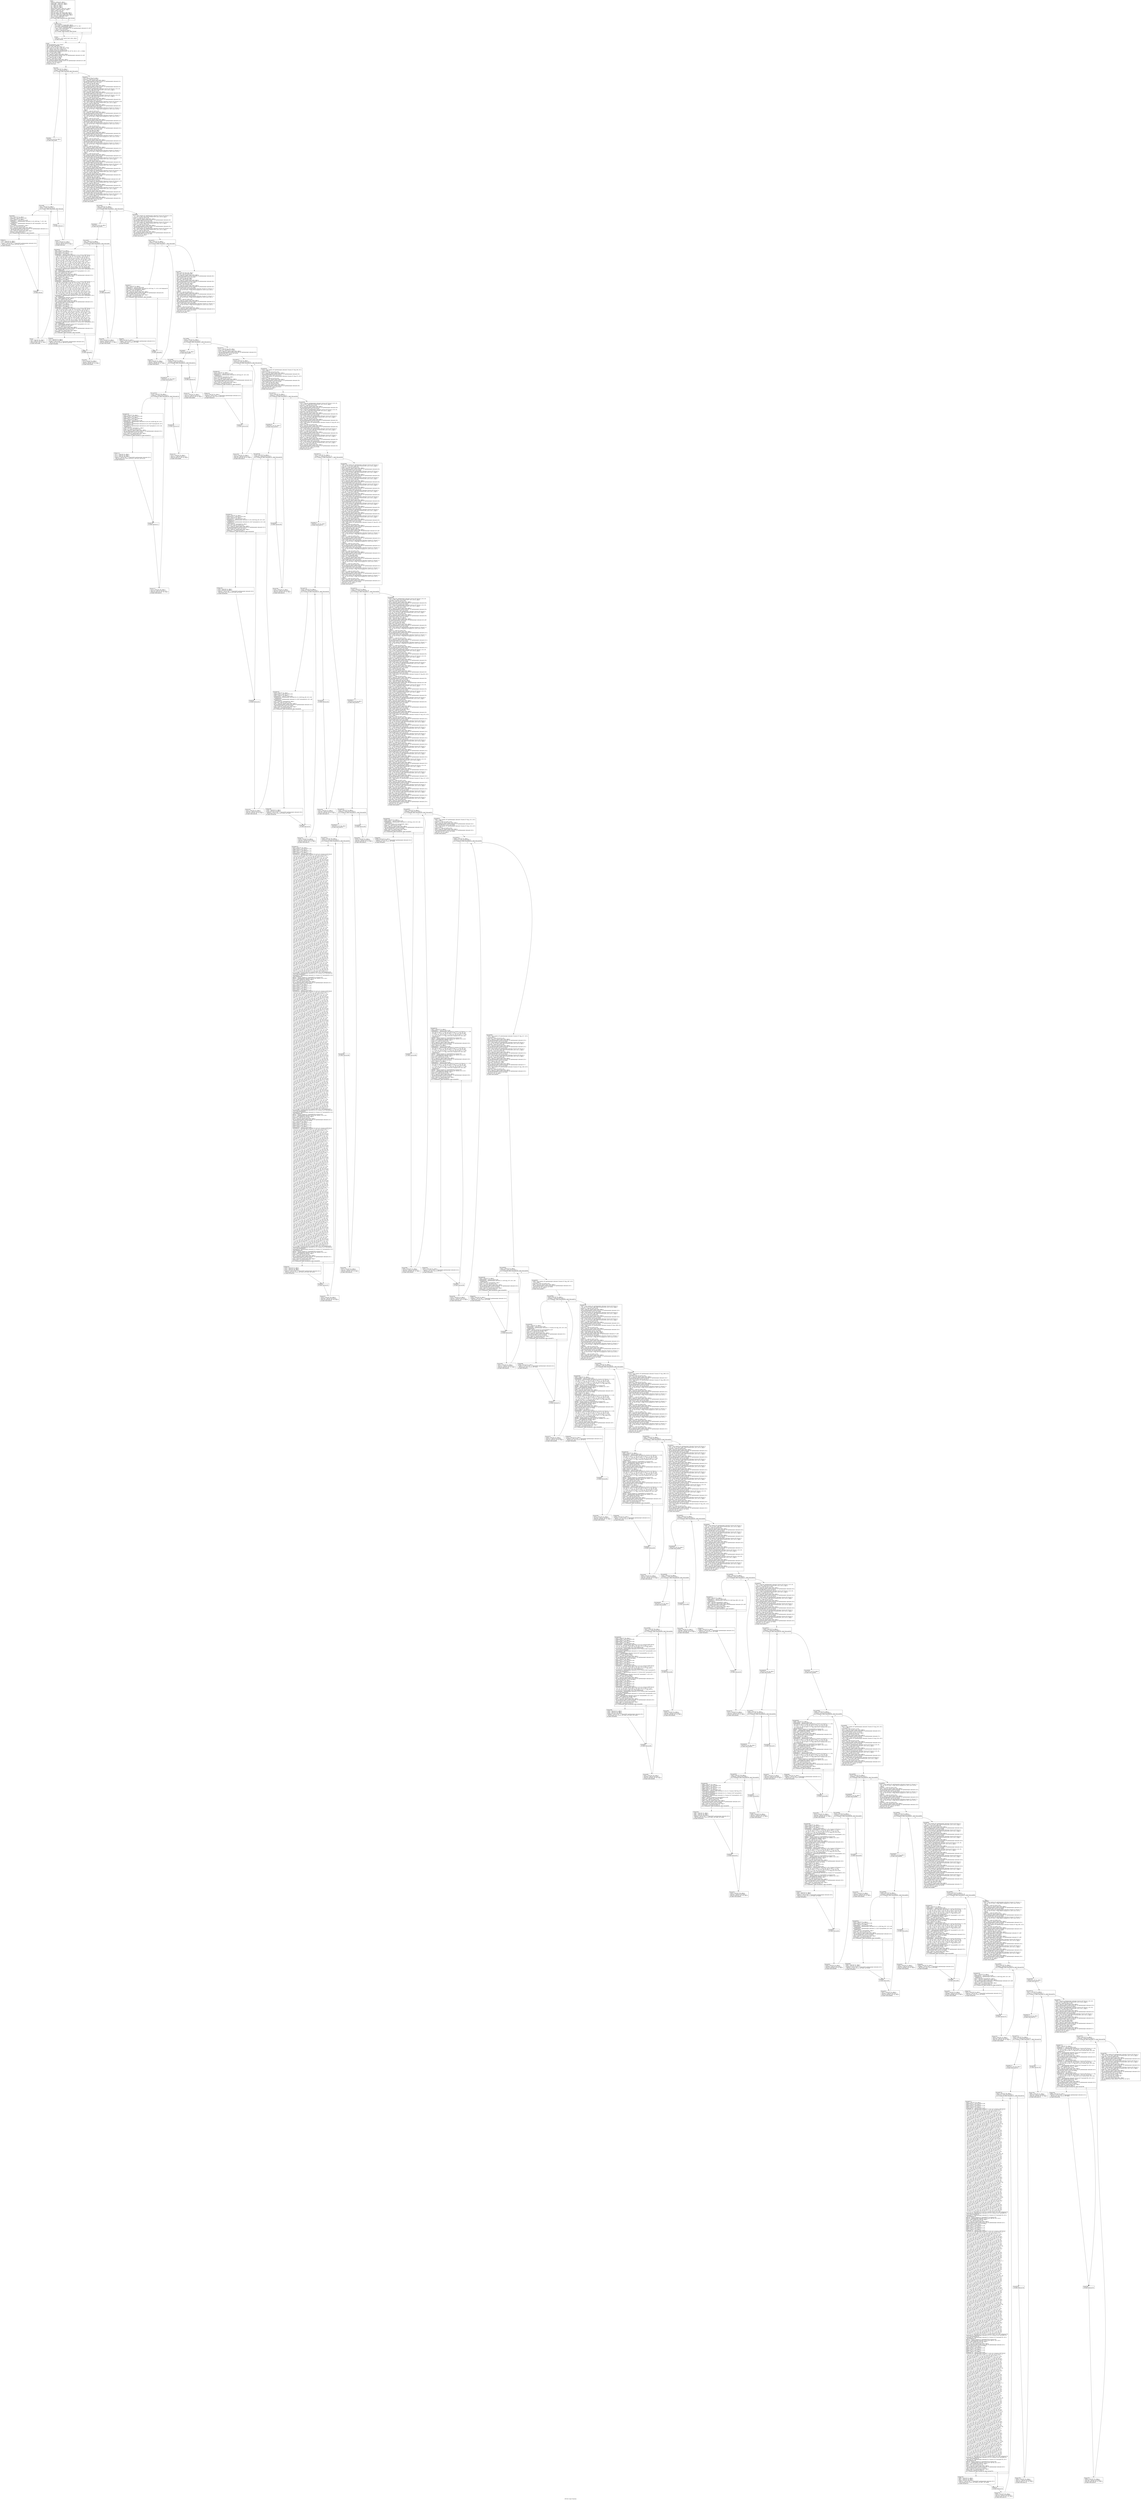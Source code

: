 digraph "CFG for 'main' function" {
	label="CFG for 'main' function";

	Node0xac931c8 [shape=record,label="{entry:\l  %retval = alloca i32, align 4\l  %argc.addr = alloca i32, align 4\l  %argv.addr = alloca i8**, align 8\l  %i = alloca i32, align 4\l  %j = alloca i32, align 4\l  %k = alloca i32, align 4\l  %print_hash_value = alloca i32, align 4\l  %coerce = alloca %struct.S0, align 4\l  %tmp = alloca \{ i64, i16 \}\l  store i32 0, i32* %retval\l  store i32 %argc, i32* %argc.addr, align 4\l  store i8** %argv, i8*** %argv.addr, align 8\l  store i32 0, i32* %print_hash_value, align 4\l  %0 = load i32* %argc.addr, align 4\l  %cmp = icmp eq i32 %0, 2\l  br i1 %cmp, label %land.lhs.true, label %if.end\l|{<s0>T|<s1>F}}"];
	Node0xac931c8:s0 -> Node0xac931f8;
	Node0xac931c8:s1 -> Node0xac93258;
	Node0xac931f8 [shape=record,label="{land.lhs.true:                                    \l  %1 = load i8*** %argv.addr, align 8\l  %arrayidx = getelementptr inbounds i8** %1, i64 1\l  %2 = load i8** %arrayidx, align 8\l  %call = call i32 @strcmp(i8* %2, i8* getelementptr inbounds ([2 x i8]*\l... @.str, i32 0, i32 0)) #4\l  %cmp1 = icmp eq i32 %call, 0\l  br i1 %cmp1, label %if.then, label %if.end\l|{<s0>T|<s1>F}}"];
	Node0xac931f8:s0 -> Node0xac93228;
	Node0xac931f8:s1 -> Node0xac93258;
	Node0xac93228 [shape=record,label="{if.then:                                          \l  store i32 1, i32* %print_hash_value, align 4\l  br label %if.end\l}"];
	Node0xac93228 -> Node0xac93258;
	Node0xac93258 [shape=record,label="{if.end:                                           \l  call void @platform_main_begin()\l  call void @crc32_gentab()\l  %call2 = call \{ i64, i16 \} @func_1()\l  store \{ i64, i16 \} %call2, \{ i64, i16 \}* %tmp\l  %3 = bitcast \{ i64, i16 \}* %tmp to i8*\l  %4 = bitcast %struct.S0* %coerce to i8*\l  call void @llvm.memcpy.p0i8.p0i8.i64(i8* %4, i8* %3, i64 12, i32 1, i1 false)\l  %5 = load i32* @g_3, align 4\l  %conv = sext i32 %5 to i64\l  %6 = load i32* %print_hash_value, align 4\l  call void @transparent_crc(i64 %conv, i8* getelementptr inbounds ([4 x i8]*\l... @.str1, i32 0, i32 0), i32 %6)\l  %7 = load i16* @g_74, align 2\l  %conv3 = sext i16 %7 to i64\l  %8 = load i32* %print_hash_value, align 4\l  call void @transparent_crc(i64 %conv3, i8* getelementptr inbounds ([5 x i8]*\l... @.str2, i32 0, i32 0), i32 %8)\l  store i32 0, i32* %i, align 4\l  br label %for.cond\l}"];
	Node0xac93258 -> Node0xac93288;
	Node0xac93288 [shape=record,label="{for.cond:                                         \l  %9 = load i32* %i, align 4\l  %cmp4 = icmp slt i32 %9, 2\l  br i1 %cmp4, label %for.body, label %for.end19\l|{<s0>T|<s1>F}}"];
	Node0xac93288:s0 -> Node0xaca1640;
	Node0xac93288:s1 -> Node0xaca17c0;
	Node0xaca1640 [shape=record,label="{for.body:                                         \l  store i32 0, i32* %j, align 4\l  br label %for.cond6\l}"];
	Node0xaca1640 -> Node0xaca1670;
	Node0xaca1670 [shape=record,label="{for.cond6:                                        \l  %10 = load i32* %j, align 4\l  %cmp7 = icmp slt i32 %10, 6\l  br i1 %cmp7, label %for.body9, label %for.end\l|{<s0>T|<s1>F}}"];
	Node0xaca1670:s0 -> Node0xaca16a0;
	Node0xaca1670:s1 -> Node0xaca1760;
	Node0xaca16a0 [shape=record,label="{for.body9:                                        \l  %11 = load i32* %j, align 4\l  %idxprom = sext i32 %11 to i64\l  %12 = load i32* %i, align 4\l  %idxprom10 = sext i32 %12 to i64\l  %arrayidx11 = getelementptr inbounds [2 x [6 x i8]]* @g_77, i32 0, i64\l... %idxprom10\l  %arrayidx12 = getelementptr inbounds [6 x i8]* %arrayidx11, i32 0, i64\l... %idxprom\l  %13 = load i8* %arrayidx12, align 1\l  %conv13 = zext i8 %13 to i64\l  %14 = load i32* %print_hash_value, align 4\l  call void @transparent_crc(i64 %conv13, i8* getelementptr inbounds ([11 x\l... i8]* @.str3, i32 0, i32 0), i32 %14)\l  %15 = load i32* %print_hash_value, align 4\l  %tobool = icmp ne i32 %15, 0\l  br i1 %tobool, label %if.then14, label %if.end16\l|{<s0>T|<s1>F}}"];
	Node0xaca16a0:s0 -> Node0xaca16d0;
	Node0xaca16a0:s1 -> Node0xaca1700;
	Node0xaca16d0 [shape=record,label="{if.then14:                                        \l  %16 = load i32* %i, align 4\l  %17 = load i32* %j, align 4\l  %call15 = call i32 (i8*, ...)* @printf(i8* getelementptr inbounds ([18 x\l... i8]* @.str4, i32 0, i32 0), i32 %16, i32 %17)\l  br label %if.end16\l}"];
	Node0xaca16d0 -> Node0xaca1700;
	Node0xaca1700 [shape=record,label="{if.end16:                                         \l  br label %for.inc\l}"];
	Node0xaca1700 -> Node0xaca1730;
	Node0xaca1730 [shape=record,label="{for.inc:                                          \l  %18 = load i32* %j, align 4\l  %inc = add nsw i32 %18, 1\l  store i32 %inc, i32* %j, align 4\l  br label %for.cond6\l}"];
	Node0xaca1730 -> Node0xaca1670;
	Node0xaca1760 [shape=record,label="{for.end:                                          \l  br label %for.inc17\l}"];
	Node0xaca1760 -> Node0xaca1790;
	Node0xaca1790 [shape=record,label="{for.inc17:                                        \l  %19 = load i32* %i, align 4\l  %inc18 = add nsw i32 %19, 1\l  store i32 %inc18, i32* %i, align 4\l  br label %for.cond\l}"];
	Node0xaca1790 -> Node0xac93288;
	Node0xaca17c0 [shape=record,label="{for.end19:                                        \l  %20 = load i8* @g_78, align 1\l  %conv20 = sext i8 %20 to i64\l  %21 = load i32* %print_hash_value, align 4\l  call void @transparent_crc(i64 %conv20, i8* getelementptr inbounds ([5 x\l... i8]* @.str5, i32 0, i32 0), i32 %21)\l  %22 = load i32* @g_99, align 4\l  %conv21 = sext i32 %22 to i64\l  %23 = load i32* %print_hash_value, align 4\l  call void @transparent_crc(i64 %conv21, i8* getelementptr inbounds ([5 x\l... i8]* @.str6, i32 0, i32 0), i32 %23)\l  %24 = load i32* getelementptr inbounds (%struct.S0* bitcast (\{ i32, i32,\l... i16, [2 x i8] \}* @g_100 to %struct.S0*), i32 0, i32 0), align 4\l  %conv22 = zext i32 %24 to i64\l  %25 = load i32* %print_hash_value, align 4\l  call void @transparent_crc(i64 %conv22, i8* getelementptr inbounds ([9 x\l... i8]* @.str7, i32 0, i32 0), i32 %25)\l  %26 = load i32* getelementptr inbounds (%struct.S0* bitcast (\{ i32, i32,\l... i16, [2 x i8] \}* @g_100 to %struct.S0*), i32 0, i32 1), align 4\l  %conv23 = zext i32 %26 to i64\l  %27 = load i32* %print_hash_value, align 4\l  call void @transparent_crc(i64 %conv23, i8* getelementptr inbounds ([9 x\l... i8]* @.str8, i32 0, i32 0), i32 %27)\l  %28 = load volatile i16* getelementptr inbounds (%struct.S0* bitcast (\{ i32,\l... i32, i16, [2 x i8] \}* @g_100 to %struct.S0*), i32 0, i32 2), align 2\l  %conv24 = zext i16 %28 to i64\l  %29 = load i32* %print_hash_value, align 4\l  call void @transparent_crc(i64 %conv24, i8* getelementptr inbounds ([9 x\l... i8]* @.str9, i32 0, i32 0), i32 %29)\l  %30 = load volatile i32* getelementptr inbounds (%union.U1* bitcast (\{ \{\l... i32, i32, i16, [2 x i8] \} \}* @g_118 to %union.U1*), i32 0, i32 0, i32 0),\l... align 4\l  %conv25 = zext i32 %30 to i64\l  %31 = load i32* %print_hash_value, align 4\l  call void @transparent_crc(i64 %conv25, i8* getelementptr inbounds ([12 x\l... i8]* @.str10, i32 0, i32 0), i32 %31)\l  %32 = load volatile i32* getelementptr inbounds (%union.U1* bitcast (\{ \{\l... i32, i32, i16, [2 x i8] \} \}* @g_118 to %union.U1*), i32 0, i32 0, i32 1),\l... align 4\l  %conv26 = zext i32 %32 to i64\l  %33 = load i32* %print_hash_value, align 4\l  call void @transparent_crc(i64 %conv26, i8* getelementptr inbounds ([12 x\l... i8]* @.str11, i32 0, i32 0), i32 %33)\l  %34 = load volatile i16* getelementptr inbounds (%union.U1* bitcast (\{ \{\l... i32, i32, i16, [2 x i8] \} \}* @g_118 to %union.U1*), i32 0, i32 0, i32 2),\l... align 2\l  %conv27 = zext i16 %34 to i64\l  %35 = load i32* %print_hash_value, align 4\l  call void @transparent_crc(i64 %conv27, i8* getelementptr inbounds ([12 x\l... i8]* @.str12, i32 0, i32 0), i32 %35)\l  %36 = load i16* @g_119, align 2\l  %conv28 = sext i16 %36 to i64\l  %37 = load i32* %print_hash_value, align 4\l  call void @transparent_crc(i64 %conv28, i8* getelementptr inbounds ([6 x\l... i8]* @.str13, i32 0, i32 0), i32 %37)\l  %38 = load volatile i32* getelementptr inbounds (%union.U1* bitcast (\{ \{\l... i32, i32, i16, [2 x i8] \} \}* @g_124 to %union.U1*), i32 0, i32 0, i32 0),\l... align 4\l  %conv29 = zext i32 %38 to i64\l  %39 = load i32* %print_hash_value, align 4\l  call void @transparent_crc(i64 %conv29, i8* getelementptr inbounds ([12 x\l... i8]* @.str14, i32 0, i32 0), i32 %39)\l  %40 = load volatile i32* getelementptr inbounds (%union.U1* bitcast (\{ \{\l... i32, i32, i16, [2 x i8] \} \}* @g_124 to %union.U1*), i32 0, i32 0, i32 1),\l... align 4\l  %conv30 = zext i32 %40 to i64\l  %41 = load i32* %print_hash_value, align 4\l  call void @transparent_crc(i64 %conv30, i8* getelementptr inbounds ([12 x\l... i8]* @.str15, i32 0, i32 0), i32 %41)\l  %42 = load volatile i16* getelementptr inbounds (%union.U1* bitcast (\{ \{\l... i32, i32, i16, [2 x i8] \} \}* @g_124 to %union.U1*), i32 0, i32 0, i32 2),\l... align 2\l  %conv31 = zext i16 %42 to i64\l  %43 = load i32* %print_hash_value, align 4\l  call void @transparent_crc(i64 %conv31, i8* getelementptr inbounds ([12 x\l... i8]* @.str16, i32 0, i32 0), i32 %43)\l  %44 = load volatile i32* getelementptr inbounds (%struct.S0* bitcast (\{ i32,\l... i32, i16, [2 x i8] \}* @g_131 to %struct.S0*), i32 0, i32 0), align 4\l  %conv32 = zext i32 %44 to i64\l  %45 = load i32* %print_hash_value, align 4\l  call void @transparent_crc(i64 %conv32, i8* getelementptr inbounds ([9 x\l... i8]* @.str17, i32 0, i32 0), i32 %45)\l  %46 = load volatile i32* getelementptr inbounds (%struct.S0* bitcast (\{ i32,\l... i32, i16, [2 x i8] \}* @g_131 to %struct.S0*), i32 0, i32 1), align 4\l  %conv33 = zext i32 %46 to i64\l  %47 = load i32* %print_hash_value, align 4\l  call void @transparent_crc(i64 %conv33, i8* getelementptr inbounds ([9 x\l... i8]* @.str18, i32 0, i32 0), i32 %47)\l  %48 = load volatile i16* getelementptr inbounds (%struct.S0* bitcast (\{ i32,\l... i32, i16, [2 x i8] \}* @g_131 to %struct.S0*), i32 0, i32 2), align 2\l  %conv34 = zext i16 %48 to i64\l  %49 = load i32* %print_hash_value, align 4\l  call void @transparent_crc(i64 %conv34, i8* getelementptr inbounds ([9 x\l... i8]* @.str19, i32 0, i32 0), i32 %49)\l  %50 = load i64* @g_136, align 8\l  %51 = load i32* %print_hash_value, align 4\l  call void @transparent_crc(i64 %50, i8* getelementptr inbounds ([6 x i8]*\l... @.str20, i32 0, i32 0), i32 %51)\l  %52 = load volatile i32* getelementptr inbounds (%struct.S0* bitcast (\{ i32,\l... i32, i16, [2 x i8] \}* @g_147 to %struct.S0*), i32 0, i32 0), align 4\l  %conv35 = zext i32 %52 to i64\l  %53 = load i32* %print_hash_value, align 4\l  call void @transparent_crc(i64 %conv35, i8* getelementptr inbounds ([9 x\l... i8]* @.str21, i32 0, i32 0), i32 %53)\l  %54 = load volatile i32* getelementptr inbounds (%struct.S0* bitcast (\{ i32,\l... i32, i16, [2 x i8] \}* @g_147 to %struct.S0*), i32 0, i32 1), align 4\l  %conv36 = zext i32 %54 to i64\l  %55 = load i32* %print_hash_value, align 4\l  call void @transparent_crc(i64 %conv36, i8* getelementptr inbounds ([9 x\l... i8]* @.str22, i32 0, i32 0), i32 %55)\l  %56 = load volatile i16* getelementptr inbounds (%struct.S0* bitcast (\{ i32,\l... i32, i16, [2 x i8] \}* @g_147 to %struct.S0*), i32 0, i32 2), align 2\l  %conv37 = zext i16 %56 to i64\l  %57 = load i32* %print_hash_value, align 4\l  call void @transparent_crc(i64 %conv37, i8* getelementptr inbounds ([9 x\l... i8]* @.str23, i32 0, i32 0), i32 %57)\l  store i32 0, i32* %i, align 4\l  br label %for.cond38\l}"];
	Node0xaca17c0 -> Node0xaca17f0;
	Node0xaca17f0 [shape=record,label="{for.cond38:                                       \l  %58 = load i32* %i, align 4\l  %cmp39 = icmp slt i32 %58, 7\l  br i1 %cmp39, label %for.body41, label %for.end70\l|{<s0>T|<s1>F}}"];
	Node0xaca17f0:s0 -> Node0xaca1820;
	Node0xaca17f0:s1 -> Node0xaca19a0;
	Node0xaca1820 [shape=record,label="{for.body41:                                       \l  store i32 0, i32* %j, align 4\l  br label %for.cond42\l}"];
	Node0xaca1820 -> Node0xaca1850;
	Node0xaca1850 [shape=record,label="{for.cond42:                                       \l  %59 = load i32* %j, align 4\l  %cmp43 = icmp slt i32 %59, 4\l  br i1 %cmp43, label %for.body45, label %for.end67\l|{<s0>T|<s1>F}}"];
	Node0xaca1850:s0 -> Node0xaca1880;
	Node0xaca1850:s1 -> Node0xaca1940;
	Node0xaca1880 [shape=record,label="{for.body45:                                       \l  %60 = load i32* %j, align 4\l  %idxprom46 = sext i32 %60 to i64\l  %61 = load i32* %i, align 4\l  %idxprom47 = sext i32 %61 to i64\l  %arrayidx48 = getelementptr inbounds [7 x [4 x %struct.S0]]* bitcast (\<\{ \<\{\l... \{ i32, i32, i16, [2 x i8] \}, \{ i32, i32, i16, [2 x i8] \}, \{ i32, i32, i16, [2\l... x i8] \}, \{ i32, i32, i16, [2 x i8] \} \}\>, \<\{ \{ i32, i32, i16, [2 x i8] \}, \{\l... i32, i32, i16, [2 x i8] \}, \{ i32, i32, i16, [2 x i8] \}, \{ i32, i32, i16, [2 x\l... i8] \} \}\>, \<\{ \{ i32, i32, i16, [2 x i8] \}, \{ i32, i32, i16, [2 x i8] \}, \{ i32,\l... i32, i16, [2 x i8] \}, \{ i32, i32, i16, [2 x i8] \} \}\>, \<\{ \{ i32, i32, i16, [2\l... x i8] \}, \{ i32, i32, i16, [2 x i8] \}, \{ i32, i32, i16, [2 x i8] \}, \{ i32,\l... i32, i16, [2 x i8] \} \}\>, \<\{ \{ i32, i32, i16, [2 x i8] \}, \{ i32, i32, i16, [2\l... x i8] \}, \{ i32, i32, i16, [2 x i8] \}, \{ i32, i32, i16, [2 x i8] \} \}\>, \<\{ \{\l... i32, i32, i16, [2 x i8] \}, \{ i32, i32, i16, [2 x i8] \}, \{ i32, i32, i16, [2 x\l... i8] \}, \{ i32, i32, i16, [2 x i8] \} \}\>, \<\{ \{ i32, i32, i16, [2 x i8] \}, \{ i32,\l... i32, i16, [2 x i8] \}, \{ i32, i32, i16, [2 x i8] \}, \{ i32, i32, i16, [2 x i8]\l... \} \}\> \}\>* @g_149 to [7 x [4 x %struct.S0]]*), i32 0, i64 %idxprom47\l  %arrayidx49 = getelementptr inbounds [4 x %struct.S0]* %arrayidx48, i32 0,\l... i64 %idxprom46\l  %f0 = getelementptr inbounds %struct.S0* %arrayidx49, i32 0, i32 0\l  %62 = load volatile i32* %f0, align 4\l  %conv50 = zext i32 %62 to i64\l  %63 = load i32* %print_hash_value, align 4\l  call void @transparent_crc(i64 %conv50, i8* getelementptr inbounds ([15 x\l... i8]* @.str24, i32 0, i32 0), i32 %63)\l  %64 = load i32* %j, align 4\l  %idxprom51 = sext i32 %64 to i64\l  %65 = load i32* %i, align 4\l  %idxprom52 = sext i32 %65 to i64\l  %arrayidx53 = getelementptr inbounds [7 x [4 x %struct.S0]]* bitcast (\<\{ \<\{\l... \{ i32, i32, i16, [2 x i8] \}, \{ i32, i32, i16, [2 x i8] \}, \{ i32, i32, i16, [2\l... x i8] \}, \{ i32, i32, i16, [2 x i8] \} \}\>, \<\{ \{ i32, i32, i16, [2 x i8] \}, \{\l... i32, i32, i16, [2 x i8] \}, \{ i32, i32, i16, [2 x i8] \}, \{ i32, i32, i16, [2 x\l... i8] \} \}\>, \<\{ \{ i32, i32, i16, [2 x i8] \}, \{ i32, i32, i16, [2 x i8] \}, \{ i32,\l... i32, i16, [2 x i8] \}, \{ i32, i32, i16, [2 x i8] \} \}\>, \<\{ \{ i32, i32, i16, [2\l... x i8] \}, \{ i32, i32, i16, [2 x i8] \}, \{ i32, i32, i16, [2 x i8] \}, \{ i32,\l... i32, i16, [2 x i8] \} \}\>, \<\{ \{ i32, i32, i16, [2 x i8] \}, \{ i32, i32, i16, [2\l... x i8] \}, \{ i32, i32, i16, [2 x i8] \}, \{ i32, i32, i16, [2 x i8] \} \}\>, \<\{ \{\l... i32, i32, i16, [2 x i8] \}, \{ i32, i32, i16, [2 x i8] \}, \{ i32, i32, i16, [2 x\l... i8] \}, \{ i32, i32, i16, [2 x i8] \} \}\>, \<\{ \{ i32, i32, i16, [2 x i8] \}, \{ i32,\l... i32, i16, [2 x i8] \}, \{ i32, i32, i16, [2 x i8] \}, \{ i32, i32, i16, [2 x i8]\l... \} \}\> \}\>* @g_149 to [7 x [4 x %struct.S0]]*), i32 0, i64 %idxprom52\l  %arrayidx54 = getelementptr inbounds [4 x %struct.S0]* %arrayidx53, i32 0,\l... i64 %idxprom51\l  %f1 = getelementptr inbounds %struct.S0* %arrayidx54, i32 0, i32 1\l  %66 = load volatile i32* %f1, align 4\l  %conv55 = zext i32 %66 to i64\l  %67 = load i32* %print_hash_value, align 4\l  call void @transparent_crc(i64 %conv55, i8* getelementptr inbounds ([15 x\l... i8]* @.str25, i32 0, i32 0), i32 %67)\l  %68 = load i32* %j, align 4\l  %idxprom56 = sext i32 %68 to i64\l  %69 = load i32* %i, align 4\l  %idxprom57 = sext i32 %69 to i64\l  %arrayidx58 = getelementptr inbounds [7 x [4 x %struct.S0]]* bitcast (\<\{ \<\{\l... \{ i32, i32, i16, [2 x i8] \}, \{ i32, i32, i16, [2 x i8] \}, \{ i32, i32, i16, [2\l... x i8] \}, \{ i32, i32, i16, [2 x i8] \} \}\>, \<\{ \{ i32, i32, i16, [2 x i8] \}, \{\l... i32, i32, i16, [2 x i8] \}, \{ i32, i32, i16, [2 x i8] \}, \{ i32, i32, i16, [2 x\l... i8] \} \}\>, \<\{ \{ i32, i32, i16, [2 x i8] \}, \{ i32, i32, i16, [2 x i8] \}, \{ i32,\l... i32, i16, [2 x i8] \}, \{ i32, i32, i16, [2 x i8] \} \}\>, \<\{ \{ i32, i32, i16, [2\l... x i8] \}, \{ i32, i32, i16, [2 x i8] \}, \{ i32, i32, i16, [2 x i8] \}, \{ i32,\l... i32, i16, [2 x i8] \} \}\>, \<\{ \{ i32, i32, i16, [2 x i8] \}, \{ i32, i32, i16, [2\l... x i8] \}, \{ i32, i32, i16, [2 x i8] \}, \{ i32, i32, i16, [2 x i8] \} \}\>, \<\{ \{\l... i32, i32, i16, [2 x i8] \}, \{ i32, i32, i16, [2 x i8] \}, \{ i32, i32, i16, [2 x\l... i8] \}, \{ i32, i32, i16, [2 x i8] \} \}\>, \<\{ \{ i32, i32, i16, [2 x i8] \}, \{ i32,\l... i32, i16, [2 x i8] \}, \{ i32, i32, i16, [2 x i8] \}, \{ i32, i32, i16, [2 x i8]\l... \} \}\> \}\>* @g_149 to [7 x [4 x %struct.S0]]*), i32 0, i64 %idxprom57\l  %arrayidx59 = getelementptr inbounds [4 x %struct.S0]* %arrayidx58, i32 0,\l... i64 %idxprom56\l  %f2 = getelementptr inbounds %struct.S0* %arrayidx59, i32 0, i32 2\l  %70 = load volatile i16* %f2, align 2\l  %conv60 = zext i16 %70 to i64\l  %71 = load i32* %print_hash_value, align 4\l  call void @transparent_crc(i64 %conv60, i8* getelementptr inbounds ([15 x\l... i8]* @.str26, i32 0, i32 0), i32 %71)\l  %72 = load i32* %print_hash_value, align 4\l  %tobool61 = icmp ne i32 %72, 0\l  br i1 %tobool61, label %if.then62, label %if.end64\l|{<s0>T|<s1>F}}"];
	Node0xaca1880:s0 -> Node0xaca18b0;
	Node0xaca1880:s1 -> Node0xaca18e0;
	Node0xaca18b0 [shape=record,label="{if.then62:                                        \l  %73 = load i32* %i, align 4\l  %74 = load i32* %j, align 4\l  %call63 = call i32 (i8*, ...)* @printf(i8* getelementptr inbounds ([18 x\l... i8]* @.str4, i32 0, i32 0), i32 %73, i32 %74)\l  br label %if.end64\l}"];
	Node0xaca18b0 -> Node0xaca18e0;
	Node0xaca18e0 [shape=record,label="{if.end64:                                         \l  br label %for.inc65\l}"];
	Node0xaca18e0 -> Node0xaca1910;
	Node0xaca1910 [shape=record,label="{for.inc65:                                        \l  %75 = load i32* %j, align 4\l  %inc66 = add nsw i32 %75, 1\l  store i32 %inc66, i32* %j, align 4\l  br label %for.cond42\l}"];
	Node0xaca1910 -> Node0xaca1850;
	Node0xaca1940 [shape=record,label="{for.end67:                                        \l  br label %for.inc68\l}"];
	Node0xaca1940 -> Node0xaca1970;
	Node0xaca1970 [shape=record,label="{for.inc68:                                        \l  %76 = load i32* %i, align 4\l  %inc69 = add nsw i32 %76, 1\l  store i32 %inc69, i32* %i, align 4\l  br label %for.cond38\l}"];
	Node0xaca1970 -> Node0xaca17f0;
	Node0xaca19a0 [shape=record,label="{for.end70:                                        \l  %77 = load volatile i32* getelementptr inbounds (%struct.S0* bitcast (\{ i32,\l... i32, i16, [2 x i8] \}* @g_150 to %struct.S0*), i32 0, i32 0), align 4\l  %conv71 = zext i32 %77 to i64\l  %78 = load i32* %print_hash_value, align 4\l  call void @transparent_crc(i64 %conv71, i8* getelementptr inbounds ([9 x\l... i8]* @.str27, i32 0, i32 0), i32 %78)\l  %79 = load volatile i32* getelementptr inbounds (%struct.S0* bitcast (\{ i32,\l... i32, i16, [2 x i8] \}* @g_150 to %struct.S0*), i32 0, i32 1), align 4\l  %conv72 = zext i32 %79 to i64\l  %80 = load i32* %print_hash_value, align 4\l  call void @transparent_crc(i64 %conv72, i8* getelementptr inbounds ([9 x\l... i8]* @.str28, i32 0, i32 0), i32 %80)\l  %81 = load volatile i16* getelementptr inbounds (%struct.S0* bitcast (\{ i32,\l... i32, i16, [2 x i8] \}* @g_150 to %struct.S0*), i32 0, i32 2), align 2\l  %conv73 = zext i16 %81 to i64\l  %82 = load i32* %print_hash_value, align 4\l  call void @transparent_crc(i64 %conv73, i8* getelementptr inbounds ([9 x\l... i8]* @.str29, i32 0, i32 0), i32 %82)\l  store i32 0, i32* %i, align 4\l  br label %for.cond74\l}"];
	Node0xaca19a0 -> Node0xaca19d0;
	Node0xaca19d0 [shape=record,label="{for.cond74:                                       \l  %83 = load i32* %i, align 4\l  %cmp75 = icmp slt i32 %83, 6\l  br i1 %cmp75, label %for.body77, label %for.end87\l|{<s0>T|<s1>F}}"];
	Node0xaca19d0:s0 -> Node0xaca1a00;
	Node0xaca19d0:s1 -> Node0xaca1ac0;
	Node0xaca1a00 [shape=record,label="{for.body77:                                       \l  %84 = load i32* %i, align 4\l  %idxprom78 = sext i32 %84 to i64\l  %arrayidx79 = getelementptr inbounds [6 x i32]* @g_171, i32 0, i64 %idxprom78\l  %85 = load i32* %arrayidx79, align 4\l  %conv80 = zext i32 %85 to i64\l  %86 = load i32* %print_hash_value, align 4\l  call void @transparent_crc(i64 %conv80, i8* getelementptr inbounds ([9 x\l... i8]* @.str30, i32 0, i32 0), i32 %86)\l  %87 = load i32* %print_hash_value, align 4\l  %tobool81 = icmp ne i32 %87, 0\l  br i1 %tobool81, label %if.then82, label %if.end84\l|{<s0>T|<s1>F}}"];
	Node0xaca1a00:s0 -> Node0xaca1a30;
	Node0xaca1a00:s1 -> Node0xaca1a60;
	Node0xaca1a30 [shape=record,label="{if.then82:                                        \l  %88 = load i32* %i, align 4\l  %call83 = call i32 (i8*, ...)* @printf(i8* getelementptr inbounds ([14 x\l... i8]* @.str31, i32 0, i32 0), i32 %88)\l  br label %if.end84\l}"];
	Node0xaca1a30 -> Node0xaca1a60;
	Node0xaca1a60 [shape=record,label="{if.end84:                                         \l  br label %for.inc85\l}"];
	Node0xaca1a60 -> Node0xaca1a90;
	Node0xaca1a90 [shape=record,label="{for.inc85:                                        \l  %89 = load i32* %i, align 4\l  %inc86 = add nsw i32 %89, 1\l  store i32 %inc86, i32* %i, align 4\l  br label %for.cond74\l}"];
	Node0xaca1a90 -> Node0xaca19d0;
	Node0xaca1ac0 [shape=record,label="{for.end87:                                        \l  %90 = load i32* @g_203, align 4\l  %conv88 = sext i32 %90 to i64\l  %91 = load i32* %print_hash_value, align 4\l  call void @transparent_crc(i64 %conv88, i8* getelementptr inbounds ([6 x\l... i8]* @.str32, i32 0, i32 0), i32 %91)\l  %92 = load i8* @g_243, align 1\l  %conv89 = sext i8 %92 to i64\l  %93 = load i32* %print_hash_value, align 4\l  call void @transparent_crc(i64 %conv89, i8* getelementptr inbounds ([6 x\l... i8]* @.str33, i32 0, i32 0), i32 %93)\l  %94 = load i16* @g_245, align 2\l  %conv90 = zext i16 %94 to i64\l  %95 = load i32* %print_hash_value, align 4\l  call void @transparent_crc(i64 %conv90, i8* getelementptr inbounds ([6 x\l... i8]* @.str34, i32 0, i32 0), i32 %95)\l  %96 = load volatile i32* getelementptr inbounds (%union.U1* bitcast (\{ \{\l... i32, i32, i16, [2 x i8] \} \}* @g_270 to %union.U1*), i32 0, i32 0, i32 0),\l... align 4\l  %conv91 = zext i32 %96 to i64\l  %97 = load i32* %print_hash_value, align 4\l  call void @transparent_crc(i64 %conv91, i8* getelementptr inbounds ([12 x\l... i8]* @.str35, i32 0, i32 0), i32 %97)\l  %98 = load volatile i32* getelementptr inbounds (%union.U1* bitcast (\{ \{\l... i32, i32, i16, [2 x i8] \} \}* @g_270 to %union.U1*), i32 0, i32 0, i32 1),\l... align 4\l  %conv92 = zext i32 %98 to i64\l  %99 = load i32* %print_hash_value, align 4\l  call void @transparent_crc(i64 %conv92, i8* getelementptr inbounds ([12 x\l... i8]* @.str36, i32 0, i32 0), i32 %99)\l  %100 = load volatile i16* getelementptr inbounds (%union.U1* bitcast (\{ \{\l... i32, i32, i16, [2 x i8] \} \}* @g_270 to %union.U1*), i32 0, i32 0, i32 2),\l... align 2\l  %conv93 = zext i16 %100 to i64\l  %101 = load i32* %print_hash_value, align 4\l  call void @transparent_crc(i64 %conv93, i8* getelementptr inbounds ([12 x\l... i8]* @.str37, i32 0, i32 0), i32 %101)\l  store i32 0, i32* %i, align 4\l  br label %for.cond94\l}"];
	Node0xaca1ac0 -> Node0xacc8cb8;
	Node0xacc8cb8 [shape=record,label="{for.cond94:                                       \l  %102 = load i32* %i, align 4\l  %cmp95 = icmp slt i32 %102, 5\l  br i1 %cmp95, label %for.body97, label %for.end125\l|{<s0>T|<s1>F}}"];
	Node0xacc8cb8:s0 -> Node0xacc8ce8;
	Node0xacc8cb8:s1 -> Node0xacc8f28;
	Node0xacc8ce8 [shape=record,label="{for.body97:                                       \l  store i32 0, i32* %j, align 4\l  br label %for.cond98\l}"];
	Node0xacc8ce8 -> Node0xacc8d18;
	Node0xacc8d18 [shape=record,label="{for.cond98:                                       \l  %103 = load i32* %j, align 4\l  %cmp99 = icmp slt i32 %103, 8\l  br i1 %cmp99, label %for.body101, label %for.end122\l|{<s0>T|<s1>F}}"];
	Node0xacc8d18:s0 -> Node0xacc8d48;
	Node0xacc8d18:s1 -> Node0xacc8ec8;
	Node0xacc8d48 [shape=record,label="{for.body101:                                      \l  store i32 0, i32* %k, align 4\l  br label %for.cond102\l}"];
	Node0xacc8d48 -> Node0xacc8d78;
	Node0xacc8d78 [shape=record,label="{for.cond102:                                      \l  %104 = load i32* %k, align 4\l  %cmp103 = icmp slt i32 %104, 6\l  br i1 %cmp103, label %for.body105, label %for.end119\l|{<s0>T|<s1>F}}"];
	Node0xacc8d78:s0 -> Node0xacc8da8;
	Node0xacc8d78:s1 -> Node0xacc8e68;
	Node0xacc8da8 [shape=record,label="{for.body105:                                      \l  %105 = load i32* %k, align 4\l  %idxprom106 = sext i32 %105 to i64\l  %106 = load i32* %j, align 4\l  %idxprom107 = sext i32 %106 to i64\l  %107 = load i32* %i, align 4\l  %idxprom108 = sext i32 %107 to i64\l  %arrayidx109 = getelementptr inbounds [5 x [8 x [6 x i32]]]* @g_332, i32 0,\l... i64 %idxprom108\l  %arrayidx110 = getelementptr inbounds [8 x [6 x i32]]* %arrayidx109, i32 0,\l... i64 %idxprom107\l  %arrayidx111 = getelementptr inbounds [6 x i32]* %arrayidx110, i32 0, i64\l... %idxprom106\l  %108 = load i32* %arrayidx111, align 4\l  %conv112 = zext i32 %108 to i64\l  %109 = load i32* %print_hash_value, align 4\l  call void @transparent_crc(i64 %conv112, i8* getelementptr inbounds ([15 x\l... i8]* @.str38, i32 0, i32 0), i32 %109)\l  %110 = load i32* %print_hash_value, align 4\l  %tobool113 = icmp ne i32 %110, 0\l  br i1 %tobool113, label %if.then114, label %if.end116\l|{<s0>T|<s1>F}}"];
	Node0xacc8da8:s0 -> Node0xacc8dd8;
	Node0xacc8da8:s1 -> Node0xacc8e08;
	Node0xacc8dd8 [shape=record,label="{if.then114:                                       \l  %111 = load i32* %i, align 4\l  %112 = load i32* %j, align 4\l  %113 = load i32* %k, align 4\l  %call115 = call i32 (i8*, ...)* @printf(i8* getelementptr inbounds ([22 x\l... i8]* @.str39, i32 0, i32 0), i32 %111, i32 %112, i32 %113)\l  br label %if.end116\l}"];
	Node0xacc8dd8 -> Node0xacc8e08;
	Node0xacc8e08 [shape=record,label="{if.end116:                                        \l  br label %for.inc117\l}"];
	Node0xacc8e08 -> Node0xacc8e38;
	Node0xacc8e38 [shape=record,label="{for.inc117:                                       \l  %114 = load i32* %k, align 4\l  %inc118 = add nsw i32 %114, 1\l  store i32 %inc118, i32* %k, align 4\l  br label %for.cond102\l}"];
	Node0xacc8e38 -> Node0xacc8d78;
	Node0xacc8e68 [shape=record,label="{for.end119:                                       \l  br label %for.inc120\l}"];
	Node0xacc8e68 -> Node0xacc8e98;
	Node0xacc8e98 [shape=record,label="{for.inc120:                                       \l  %115 = load i32* %j, align 4\l  %inc121 = add nsw i32 %115, 1\l  store i32 %inc121, i32* %j, align 4\l  br label %for.cond98\l}"];
	Node0xacc8e98 -> Node0xacc8d18;
	Node0xacc8ec8 [shape=record,label="{for.end122:                                       \l  br label %for.inc123\l}"];
	Node0xacc8ec8 -> Node0xacc8ef8;
	Node0xacc8ef8 [shape=record,label="{for.inc123:                                       \l  %116 = load i32* %i, align 4\l  %inc124 = add nsw i32 %116, 1\l  store i32 %inc124, i32* %i, align 4\l  br label %for.cond94\l}"];
	Node0xacc8ef8 -> Node0xacc8cb8;
	Node0xacc8f28 [shape=record,label="{for.end125:                                       \l  %117 = load i8* @g_334, align 1\l  %conv126 = zext i8 %117 to i64\l  %118 = load i32* %print_hash_value, align 4\l  call void @transparent_crc(i64 %conv126, i8* getelementptr inbounds ([6 x\l... i8]* @.str40, i32 0, i32 0), i32 %118)\l  store i32 0, i32* %i, align 4\l  br label %for.cond127\l}"];
	Node0xacc8f28 -> Node0xacc8f58;
	Node0xacc8f58 [shape=record,label="{for.cond127:                                      \l  %119 = load i32* %i, align 4\l  %cmp128 = icmp slt i32 %119, 4\l  br i1 %cmp128, label %for.body130, label %for.end140\l|{<s0>T|<s1>F}}"];
	Node0xacc8f58:s0 -> Node0xacc8f88;
	Node0xacc8f58:s1 -> Node0xacc9048;
	Node0xacc8f88 [shape=record,label="{for.body130:                                      \l  %120 = load i32* %i, align 4\l  %idxprom131 = sext i32 %120 to i64\l  %arrayidx132 = getelementptr inbounds [4 x i8]* @g_337, i32 0, i64\l... %idxprom131\l  %121 = load i8* %arrayidx132, align 1\l  %conv133 = zext i8 %121 to i64\l  %122 = load i32* %print_hash_value, align 4\l  call void @transparent_crc(i64 %conv133, i8* getelementptr inbounds ([9 x\l... i8]* @.str41, i32 0, i32 0), i32 %122)\l  %123 = load i32* %print_hash_value, align 4\l  %tobool134 = icmp ne i32 %123, 0\l  br i1 %tobool134, label %if.then135, label %if.end137\l|{<s0>T|<s1>F}}"];
	Node0xacc8f88:s0 -> Node0xacc8fb8;
	Node0xacc8f88:s1 -> Node0xacc8fe8;
	Node0xacc8fb8 [shape=record,label="{if.then135:                                       \l  %124 = load i32* %i, align 4\l  %call136 = call i32 (i8*, ...)* @printf(i8* getelementptr inbounds ([14 x\l... i8]* @.str31, i32 0, i32 0), i32 %124)\l  br label %if.end137\l}"];
	Node0xacc8fb8 -> Node0xacc8fe8;
	Node0xacc8fe8 [shape=record,label="{if.end137:                                        \l  br label %for.inc138\l}"];
	Node0xacc8fe8 -> Node0xacc9018;
	Node0xacc9018 [shape=record,label="{for.inc138:                                       \l  %125 = load i32* %i, align 4\l  %inc139 = add nsw i32 %125, 1\l  store i32 %inc139, i32* %i, align 4\l  br label %for.cond127\l}"];
	Node0xacc9018 -> Node0xacc8f58;
	Node0xacc9048 [shape=record,label="{for.end140:                                       \l  %126 = load volatile i16* getelementptr inbounds (%union.U2* @g_349, i32 0,\l... i32 0), align 2\l  %conv141 = sext i16 %126 to i64\l  %127 = load i32* %print_hash_value, align 4\l  call void @transparent_crc(i64 %conv141, i8* getelementptr inbounds ([9 x\l... i8]* @.str42, i32 0, i32 0), i32 %127)\l  %128 = load volatile i16* getelementptr inbounds (%union.U2* @g_373, i32 0,\l... i32 0), align 2\l  %conv142 = sext i16 %128 to i64\l  %129 = load i32* %print_hash_value, align 4\l  call void @transparent_crc(i64 %conv142, i8* getelementptr inbounds ([9 x\l... i8]* @.str43, i32 0, i32 0), i32 %129)\l  %130 = load i16* @g_402, align 2\l  %conv143 = zext i16 %130 to i64\l  %131 = load i32* %print_hash_value, align 4\l  call void @transparent_crc(i64 %conv143, i8* getelementptr inbounds ([6 x\l... i8]* @.str44, i32 0, i32 0), i32 %131)\l  store i32 0, i32* %i, align 4\l  br label %for.cond144\l}"];
	Node0xacc9048 -> Node0xacc9078;
	Node0xacc9078 [shape=record,label="{for.cond144:                                      \l  %132 = load i32* %i, align 4\l  %cmp145 = icmp slt i32 %132, 2\l  br i1 %cmp145, label %for.body147, label %for.end166\l|{<s0>T|<s1>F}}"];
	Node0xacc9078:s0 -> Node0xacc90a8;
	Node0xacc9078:s1 -> Node0xacc9228;
	Node0xacc90a8 [shape=record,label="{for.body147:                                      \l  store i32 0, i32* %j, align 4\l  br label %for.cond148\l}"];
	Node0xacc90a8 -> Node0xacc90d8;
	Node0xacc90d8 [shape=record,label="{for.cond148:                                      \l  %133 = load i32* %j, align 4\l  %cmp149 = icmp slt i32 %133, 6\l  br i1 %cmp149, label %for.body151, label %for.end163\l|{<s0>T|<s1>F}}"];
	Node0xacc90d8:s0 -> Node0xacc9108;
	Node0xacc90d8:s1 -> Node0xacc91c8;
	Node0xacc9108 [shape=record,label="{for.body151:                                      \l  %134 = load i32* %j, align 4\l  %idxprom152 = sext i32 %134 to i64\l  %135 = load i32* %i, align 4\l  %idxprom153 = sext i32 %135 to i64\l  %arrayidx154 = getelementptr inbounds [2 x [6 x i32]]* @g_420, i32 0, i64\l... %idxprom153\l  %arrayidx155 = getelementptr inbounds [6 x i32]* %arrayidx154, i32 0, i64\l... %idxprom152\l  %136 = load i32* %arrayidx155, align 4\l  %conv156 = sext i32 %136 to i64\l  %137 = load i32* %print_hash_value, align 4\l  call void @transparent_crc(i64 %conv156, i8* getelementptr inbounds ([12 x\l... i8]* @.str45, i32 0, i32 0), i32 %137)\l  %138 = load i32* %print_hash_value, align 4\l  %tobool157 = icmp ne i32 %138, 0\l  br i1 %tobool157, label %if.then158, label %if.end160\l|{<s0>T|<s1>F}}"];
	Node0xacc9108:s0 -> Node0xacc9138;
	Node0xacc9108:s1 -> Node0xacc9168;
	Node0xacc9138 [shape=record,label="{if.then158:                                       \l  %139 = load i32* %i, align 4\l  %140 = load i32* %j, align 4\l  %call159 = call i32 (i8*, ...)* @printf(i8* getelementptr inbounds ([18 x\l... i8]* @.str4, i32 0, i32 0), i32 %139, i32 %140)\l  br label %if.end160\l}"];
	Node0xacc9138 -> Node0xacc9168;
	Node0xacc9168 [shape=record,label="{if.end160:                                        \l  br label %for.inc161\l}"];
	Node0xacc9168 -> Node0xacc9198;
	Node0xacc9198 [shape=record,label="{for.inc161:                                       \l  %141 = load i32* %j, align 4\l  %inc162 = add nsw i32 %141, 1\l  store i32 %inc162, i32* %j, align 4\l  br label %for.cond148\l}"];
	Node0xacc9198 -> Node0xacc90d8;
	Node0xacc91c8 [shape=record,label="{for.end163:                                       \l  br label %for.inc164\l}"];
	Node0xacc91c8 -> Node0xacc91f8;
	Node0xacc91f8 [shape=record,label="{for.inc164:                                       \l  %142 = load i32* %i, align 4\l  %inc165 = add nsw i32 %142, 1\l  store i32 %inc165, i32* %i, align 4\l  br label %for.cond144\l}"];
	Node0xacc91f8 -> Node0xacc9078;
	Node0xacc9228 [shape=record,label="{for.end166:                                       \l  %143 = load i32* getelementptr inbounds (%struct.S0* bitcast (\{ i32, i32,\l... i16, [2 x i8] \}* @g_428 to %struct.S0*), i32 0, i32 0), align 4\l  %conv167 = zext i32 %143 to i64\l  %144 = load i32* %print_hash_value, align 4\l  call void @transparent_crc(i64 %conv167, i8* getelementptr inbounds ([9 x\l... i8]* @.str46, i32 0, i32 0), i32 %144)\l  %145 = load i32* getelementptr inbounds (%struct.S0* bitcast (\{ i32, i32,\l... i16, [2 x i8] \}* @g_428 to %struct.S0*), i32 0, i32 1), align 4\l  %conv168 = zext i32 %145 to i64\l  %146 = load i32* %print_hash_value, align 4\l  call void @transparent_crc(i64 %conv168, i8* getelementptr inbounds ([9 x\l... i8]* @.str47, i32 0, i32 0), i32 %146)\l  %147 = load volatile i16* getelementptr inbounds (%struct.S0* bitcast (\{\l... i32, i32, i16, [2 x i8] \}* @g_428 to %struct.S0*), i32 0, i32 2), align 2\l  %conv169 = zext i16 %147 to i64\l  %148 = load i32* %print_hash_value, align 4\l  call void @transparent_crc(i64 %conv169, i8* getelementptr inbounds ([9 x\l... i8]* @.str48, i32 0, i32 0), i32 %148)\l  %149 = load volatile i16* getelementptr inbounds (%union.U2* @g_430, i32 0,\l... i32 0), align 2\l  %conv170 = sext i16 %149 to i64\l  %150 = load i32* %print_hash_value, align 4\l  call void @transparent_crc(i64 %conv170, i8* getelementptr inbounds ([9 x\l... i8]* @.str49, i32 0, i32 0), i32 %150)\l  %151 = load volatile i32* getelementptr inbounds (%struct.S0* bitcast (\{\l... i32, i32, i16, [2 x i8] \}* @g_431 to %struct.S0*), i32 0, i32 0), align 4\l  %conv171 = zext i32 %151 to i64\l  %152 = load i32* %print_hash_value, align 4\l  call void @transparent_crc(i64 %conv171, i8* getelementptr inbounds ([9 x\l... i8]* @.str50, i32 0, i32 0), i32 %152)\l  %153 = load volatile i32* getelementptr inbounds (%struct.S0* bitcast (\{\l... i32, i32, i16, [2 x i8] \}* @g_431 to %struct.S0*), i32 0, i32 1), align 4\l  %conv172 = zext i32 %153 to i64\l  %154 = load i32* %print_hash_value, align 4\l  call void @transparent_crc(i64 %conv172, i8* getelementptr inbounds ([9 x\l... i8]* @.str51, i32 0, i32 0), i32 %154)\l  %155 = load volatile i16* getelementptr inbounds (%struct.S0* bitcast (\{\l... i32, i32, i16, [2 x i8] \}* @g_431 to %struct.S0*), i32 0, i32 2), align 2\l  %conv173 = zext i16 %155 to i64\l  %156 = load i32* %print_hash_value, align 4\l  call void @transparent_crc(i64 %conv173, i8* getelementptr inbounds ([9 x\l... i8]* @.str52, i32 0, i32 0), i32 %156)\l  store i32 0, i32* %i, align 4\l  br label %for.cond174\l}"];
	Node0xacc9228 -> Node0xacc9258;
	Node0xacc9258 [shape=record,label="{for.cond174:                                      \l  %157 = load i32* %i, align 4\l  %cmp175 = icmp slt i32 %157, 8\l  br i1 %cmp175, label %for.body177, label %for.end196\l|{<s0>T|<s1>F}}"];
	Node0xacc9258:s0 -> Node0xacc9288;
	Node0xacc9258:s1 -> Node0xacc9408;
	Node0xacc9288 [shape=record,label="{for.body177:                                      \l  store i32 0, i32* %j, align 4\l  br label %for.cond178\l}"];
	Node0xacc9288 -> Node0xacc92b8;
	Node0xacc92b8 [shape=record,label="{for.cond178:                                      \l  %158 = load i32* %j, align 4\l  %cmp179 = icmp slt i32 %158, 2\l  br i1 %cmp179, label %for.body181, label %for.end193\l|{<s0>T|<s1>F}}"];
	Node0xacc92b8:s0 -> Node0xacc92e8;
	Node0xacc92b8:s1 -> Node0xacc93a8;
	Node0xacc92e8 [shape=record,label="{for.body181:                                      \l  %159 = load i32* %j, align 4\l  %idxprom182 = sext i32 %159 to i64\l  %160 = load i32* %i, align 4\l  %idxprom183 = sext i32 %160 to i64\l  %arrayidx184 = getelementptr inbounds [8 x [2 x i32]]* @g_458, i32 0, i64\l... %idxprom183\l  %arrayidx185 = getelementptr inbounds [2 x i32]* %arrayidx184, i32 0, i64\l... %idxprom182\l  %161 = load i32* %arrayidx185, align 4\l  %conv186 = zext i32 %161 to i64\l  %162 = load i32* %print_hash_value, align 4\l  call void @transparent_crc(i64 %conv186, i8* getelementptr inbounds ([12 x\l... i8]* @.str53, i32 0, i32 0), i32 %162)\l  %163 = load i32* %print_hash_value, align 4\l  %tobool187 = icmp ne i32 %163, 0\l  br i1 %tobool187, label %if.then188, label %if.end190\l|{<s0>T|<s1>F}}"];
	Node0xacc92e8:s0 -> Node0xacc9318;
	Node0xacc92e8:s1 -> Node0xacc9348;
	Node0xacc9318 [shape=record,label="{if.then188:                                       \l  %164 = load i32* %i, align 4\l  %165 = load i32* %j, align 4\l  %call189 = call i32 (i8*, ...)* @printf(i8* getelementptr inbounds ([18 x\l... i8]* @.str4, i32 0, i32 0), i32 %164, i32 %165)\l  br label %if.end190\l}"];
	Node0xacc9318 -> Node0xacc9348;
	Node0xacc9348 [shape=record,label="{if.end190:                                        \l  br label %for.inc191\l}"];
	Node0xacc9348 -> Node0xacc9378;
	Node0xacc9378 [shape=record,label="{for.inc191:                                       \l  %166 = load i32* %j, align 4\l  %inc192 = add nsw i32 %166, 1\l  store i32 %inc192, i32* %j, align 4\l  br label %for.cond178\l}"];
	Node0xacc9378 -> Node0xacc92b8;
	Node0xacc93a8 [shape=record,label="{for.end193:                                       \l  br label %for.inc194\l}"];
	Node0xacc93a8 -> Node0xacc93d8;
	Node0xacc93d8 [shape=record,label="{for.inc194:                                       \l  %167 = load i32* %i, align 4\l  %inc195 = add nsw i32 %167, 1\l  store i32 %inc195, i32* %i, align 4\l  br label %for.cond174\l}"];
	Node0xacc93d8 -> Node0xacc9258;
	Node0xacc9408 [shape=record,label="{for.end196:                                       \l  %168 = load volatile i32* getelementptr inbounds (%struct.S0* bitcast (\{\l... i32, i32, i16, [2 x i8] \}* @g_518 to %struct.S0*), i32 0, i32 0), align 4\l  %conv197 = zext i32 %168 to i64\l  %169 = load i32* %print_hash_value, align 4\l  call void @transparent_crc(i64 %conv197, i8* getelementptr inbounds ([9 x\l... i8]* @.str54, i32 0, i32 0), i32 %169)\l  %170 = load volatile i32* getelementptr inbounds (%struct.S0* bitcast (\{\l... i32, i32, i16, [2 x i8] \}* @g_518 to %struct.S0*), i32 0, i32 1), align 4\l  %conv198 = zext i32 %170 to i64\l  %171 = load i32* %print_hash_value, align 4\l  call void @transparent_crc(i64 %conv198, i8* getelementptr inbounds ([9 x\l... i8]* @.str55, i32 0, i32 0), i32 %171)\l  %172 = load volatile i16* getelementptr inbounds (%struct.S0* bitcast (\{\l... i32, i32, i16, [2 x i8] \}* @g_518 to %struct.S0*), i32 0, i32 2), align 2\l  %conv199 = zext i16 %172 to i64\l  %173 = load i32* %print_hash_value, align 4\l  call void @transparent_crc(i64 %conv199, i8* getelementptr inbounds ([9 x\l... i8]* @.str56, i32 0, i32 0), i32 %173)\l  %174 = load volatile i32* getelementptr inbounds (%struct.S0* bitcast (\{\l... i32, i32, i16, [2 x i8] \}* @g_519 to %struct.S0*), i32 0, i32 0), align 4\l  %conv200 = zext i32 %174 to i64\l  %175 = load i32* %print_hash_value, align 4\l  call void @transparent_crc(i64 %conv200, i8* getelementptr inbounds ([9 x\l... i8]* @.str57, i32 0, i32 0), i32 %175)\l  %176 = load volatile i32* getelementptr inbounds (%struct.S0* bitcast (\{\l... i32, i32, i16, [2 x i8] \}* @g_519 to %struct.S0*), i32 0, i32 1), align 4\l  %conv201 = zext i32 %176 to i64\l  %177 = load i32* %print_hash_value, align 4\l  call void @transparent_crc(i64 %conv201, i8* getelementptr inbounds ([9 x\l... i8]* @.str58, i32 0, i32 0), i32 %177)\l  %178 = load volatile i16* getelementptr inbounds (%struct.S0* bitcast (\{\l... i32, i32, i16, [2 x i8] \}* @g_519 to %struct.S0*), i32 0, i32 2), align 2\l  %conv202 = zext i16 %178 to i64\l  %179 = load i32* %print_hash_value, align 4\l  call void @transparent_crc(i64 %conv202, i8* getelementptr inbounds ([9 x\l... i8]* @.str59, i32 0, i32 0), i32 %179)\l  %180 = load volatile i32* getelementptr inbounds (%struct.S0* bitcast (\{\l... i32, i32, i16, [2 x i8] \}* @g_529 to %struct.S0*), i32 0, i32 0), align 4\l  %conv203 = zext i32 %180 to i64\l  %181 = load i32* %print_hash_value, align 4\l  call void @transparent_crc(i64 %conv203, i8* getelementptr inbounds ([9 x\l... i8]* @.str60, i32 0, i32 0), i32 %181)\l  %182 = load volatile i32* getelementptr inbounds (%struct.S0* bitcast (\{\l... i32, i32, i16, [2 x i8] \}* @g_529 to %struct.S0*), i32 0, i32 1), align 4\l  %conv204 = zext i32 %182 to i64\l  %183 = load i32* %print_hash_value, align 4\l  call void @transparent_crc(i64 %conv204, i8* getelementptr inbounds ([9 x\l... i8]* @.str61, i32 0, i32 0), i32 %183)\l  %184 = load volatile i16* getelementptr inbounds (%struct.S0* bitcast (\{\l... i32, i32, i16, [2 x i8] \}* @g_529 to %struct.S0*), i32 0, i32 2), align 2\l  %conv205 = zext i16 %184 to i64\l  %185 = load i32* %print_hash_value, align 4\l  call void @transparent_crc(i64 %conv205, i8* getelementptr inbounds ([9 x\l... i8]* @.str62, i32 0, i32 0), i32 %185)\l  %186 = load volatile i16* getelementptr inbounds (%union.U2* @g_581, i32 0,\l... i32 0), align 2\l  %conv206 = sext i16 %186 to i64\l  %187 = load i32* %print_hash_value, align 4\l  call void @transparent_crc(i64 %conv206, i8* getelementptr inbounds ([9 x\l... i8]* @.str63, i32 0, i32 0), i32 %187)\l  %188 = load i64* @g_603, align 8\l  %189 = load i32* %print_hash_value, align 4\l  call void @transparent_crc(i64 %188, i8* getelementptr inbounds ([6 x i8]*\l... @.str64, i32 0, i32 0), i32 %189)\l  %190 = load volatile i32* getelementptr inbounds (%union.U1* bitcast (\{ \{\l... i32, i32, i16, [2 x i8] \} \}* @g_664 to %union.U1*), i32 0, i32 0, i32 0),\l... align 4\l  %conv207 = zext i32 %190 to i64\l  %191 = load i32* %print_hash_value, align 4\l  call void @transparent_crc(i64 %conv207, i8* getelementptr inbounds ([12 x\l... i8]* @.str65, i32 0, i32 0), i32 %191)\l  %192 = load volatile i32* getelementptr inbounds (%union.U1* bitcast (\{ \{\l... i32, i32, i16, [2 x i8] \} \}* @g_664 to %union.U1*), i32 0, i32 0, i32 1),\l... align 4\l  %conv208 = zext i32 %192 to i64\l  %193 = load i32* %print_hash_value, align 4\l  call void @transparent_crc(i64 %conv208, i8* getelementptr inbounds ([12 x\l... i8]* @.str66, i32 0, i32 0), i32 %193)\l  %194 = load volatile i16* getelementptr inbounds (%union.U1* bitcast (\{ \{\l... i32, i32, i16, [2 x i8] \} \}* @g_664 to %union.U1*), i32 0, i32 0, i32 2),\l... align 2\l  %conv209 = zext i16 %194 to i64\l  %195 = load i32* %print_hash_value, align 4\l  call void @transparent_crc(i64 %conv209, i8* getelementptr inbounds ([12 x\l... i8]* @.str67, i32 0, i32 0), i32 %195)\l  %196 = load i8* @g_699, align 1\l  %conv210 = zext i8 %196 to i64\l  %197 = load i32* %print_hash_value, align 4\l  call void @transparent_crc(i64 %conv210, i8* getelementptr inbounds ([6 x\l... i8]* @.str68, i32 0, i32 0), i32 %197)\l  %198 = load volatile i32* getelementptr inbounds (%union.U1* bitcast (\{ \{\l... i32, i32, i16, [2 x i8] \} \}* @g_714 to %union.U1*), i32 0, i32 0, i32 0),\l... align 4\l  %conv211 = zext i32 %198 to i64\l  %199 = load i32* %print_hash_value, align 4\l  call void @transparent_crc(i64 %conv211, i8* getelementptr inbounds ([12 x\l... i8]* @.str69, i32 0, i32 0), i32 %199)\l  %200 = load volatile i32* getelementptr inbounds (%union.U1* bitcast (\{ \{\l... i32, i32, i16, [2 x i8] \} \}* @g_714 to %union.U1*), i32 0, i32 0, i32 1),\l... align 4\l  %conv212 = zext i32 %200 to i64\l  %201 = load i32* %print_hash_value, align 4\l  call void @transparent_crc(i64 %conv212, i8* getelementptr inbounds ([12 x\l... i8]* @.str70, i32 0, i32 0), i32 %201)\l  %202 = load volatile i16* getelementptr inbounds (%union.U1* bitcast (\{ \{\l... i32, i32, i16, [2 x i8] \} \}* @g_714 to %union.U1*), i32 0, i32 0, i32 2),\l... align 2\l  %conv213 = zext i16 %202 to i64\l  %203 = load i32* %print_hash_value, align 4\l  call void @transparent_crc(i64 %conv213, i8* getelementptr inbounds ([12 x\l... i8]* @.str71, i32 0, i32 0), i32 %203)\l  store i32 0, i32* %i, align 4\l  br label %for.cond214\l}"];
	Node0xacc9408 -> Node0xacc9438;
	Node0xacc9438 [shape=record,label="{for.cond214:                                      \l  %204 = load i32* %i, align 4\l  %cmp215 = icmp slt i32 %204, 10\l  br i1 %cmp215, label %for.body217, label %for.end265\l|{<s0>T|<s1>F}}"];
	Node0xacc9438:s0 -> Node0xacc9468;
	Node0xacc9438:s1 -> Node0xacc96a8;
	Node0xacc9468 [shape=record,label="{for.body217:                                      \l  store i32 0, i32* %j, align 4\l  br label %for.cond218\l}"];
	Node0xacc9468 -> Node0xacc9498;
	Node0xacc9498 [shape=record,label="{for.cond218:                                      \l  %205 = load i32* %j, align 4\l  %cmp219 = icmp slt i32 %205, 8\l  br i1 %cmp219, label %for.body221, label %for.end262\l|{<s0>T|<s1>F}}"];
	Node0xacc9498:s0 -> Node0xacc94c8;
	Node0xacc9498:s1 -> Node0xacc9648;
	Node0xacc94c8 [shape=record,label="{for.body221:                                      \l  store i32 0, i32* %k, align 4\l  br label %for.cond222\l}"];
	Node0xacc94c8 -> Node0xacc94f8;
	Node0xacc94f8 [shape=record,label="{for.cond222:                                      \l  %206 = load i32* %k, align 4\l  %cmp223 = icmp slt i32 %206, 3\l  br i1 %cmp223, label %for.body225, label %for.end259\l|{<s0>T|<s1>F}}"];
	Node0xacc94f8:s0 -> Node0xacc9528;
	Node0xacc94f8:s1 -> Node0xacc95e8;
	Node0xacc9528 [shape=record,label="{for.body225:                                      \l  %207 = load i32* %k, align 4\l  %idxprom226 = sext i32 %207 to i64\l  %208 = load i32* %j, align 4\l  %idxprom227 = sext i32 %208 to i64\l  %209 = load i32* %i, align 4\l  %idxprom228 = sext i32 %209 to i64\l  %arrayidx229 = getelementptr inbounds [10 x [8 x [3 x %union.U1]]]* bitcast\l... (\<\{ \<\{ \<\{ \{ \{ i32, i32, i16, [2 x i8] \} \}, \{ \{ i32, i32, i16, [2 x i8] \} \}, \{\l... \{ i32, i32, i16, [2 x i8] \} \} \}\>, \<\{ \{ \{ i32, i32, i16, [2 x i8] \} \}, \{ \{\l... i32, i32, i16, [2 x i8] \} \}, \{ \{ i32, i32, i16, [2 x i8] \} \} \}\>, \<\{ \{ \{ i32,\l... i32, i16, [2 x i8] \} \}, \{ \{ i32, i32, i16, [2 x i8] \} \}, \{ \{ i32, i32, i16,\l... [2 x i8] \} \} \}\>, \<\{ \{ \{ i32, i32, i16, [2 x i8] \} \}, \{ \{ i32, i32, i16, [2 x\l... i8] \} \}, \{ \{ i32, i32, i16, [2 x i8] \} \} \}\>, \<\{ \{ \{ i32, i32, i16, [2 x i8] \}\l... \}, \{ \{ i32, i32, i16, [2 x i8] \} \}, \{ \{ i32, i32, i16, [2 x i8] \} \} \}\>, \<\{ \{\l... \{ i32, i32, i16, [2 x i8] \} \}, \{ \{ i32, i32, i16, [2 x i8] \} \}, \{ \{ i32, i32,\l... i16, [2 x i8] \} \} \}\>, \<\{ \{ \{ i32, i32, i16, [2 x i8] \} \}, \{ \{ i32, i32, i16,\l... [2 x i8] \} \}, \{ \{ i32, i32, i16, [2 x i8] \} \} \}\>, \<\{ \{ \{ i32, i32, i16, [2 x\l... i8] \} \}, \{ \{ i32, i32, i16, [2 x i8] \} \}, \{ \{ i32, i32, i16, [2 x i8] \} \} \}\>\l... \}\>, \<\{ \<\{ \{ \{ i32, i32, i16, [2 x i8] \} \}, \{ \{ i32, i32, i16, [2 x i8] \} \}, \{\l... \{ i32, i32, i16, [2 x i8] \} \} \}\>, \<\{ \{ \{ i32, i32, i16, [2 x i8] \} \}, \{ \{\l... i32, i32, i16, [2 x i8] \} \}, \{ \{ i32, i32, i16, [2 x i8] \} \} \}\>, \<\{ \{ \{ i32,\l... i32, i16, [2 x i8] \} \}, \{ \{ i32, i32, i16, [2 x i8] \} \}, \{ \{ i32, i32, i16,\l... [2 x i8] \} \} \}\>, \<\{ \{ \{ i32, i32, i16, [2 x i8] \} \}, \{ \{ i32, i32, i16, [2 x\l... i8] \} \}, \{ \{ i32, i32, i16, [2 x i8] \} \} \}\>, \<\{ \{ \{ i32, i32, i16, [2 x i8] \}\l... \}, \{ \{ i32, i32, i16, [2 x i8] \} \}, \{ \{ i32, i32, i16, [2 x i8] \} \} \}\>, \<\{ \{\l... \{ i32, i32, i16, [2 x i8] \} \}, \{ \{ i32, i32, i16, [2 x i8] \} \}, \{ \{ i32, i32,\l... i16, [2 x i8] \} \} \}\>, \<\{ \{ \{ i32, i32, i16, [2 x i8] \} \}, \{ \{ i32, i32, i16,\l... [2 x i8] \} \}, \{ \{ i32, i32, i16, [2 x i8] \} \} \}\>, \<\{ \{ \{ i32, i32, i16, [2 x\l... i8] \} \}, \{ \{ i32, i32, i16, [2 x i8] \} \}, \{ \{ i32, i32, i16, [2 x i8] \} \} \}\>\l... \}\>, \<\{ \<\{ \{ \{ i32, i32, i16, [2 x i8] \} \}, \{ \{ i32, i32, i16, [2 x i8] \} \}, \{\l... \{ i32, i32, i16, [2 x i8] \} \} \}\>, \<\{ \{ \{ i32, i32, i16, [2 x i8] \} \}, \{ \{\l... i32, i32, i16, [2 x i8] \} \}, \{ \{ i32, i32, i16, [2 x i8] \} \} \}\>, \<\{ \{ \{ i32,\l... i32, i16, [2 x i8] \} \}, \{ \{ i32, i32, i16, [2 x i8] \} \}, \{ \{ i32, i32, i16,\l... [2 x i8] \} \} \}\>, \<\{ \{ \{ i32, i32, i16, [2 x i8] \} \}, \{ \{ i32, i32, i16, [2 x\l... i8] \} \}, \{ \{ i32, i32, i16, [2 x i8] \} \} \}\>, \<\{ \{ \{ i32, i32, i16, [2 x i8] \}\l... \}, \{ \{ i32, i32, i16, [2 x i8] \} \}, \{ \{ i32, i32, i16, [2 x i8] \} \} \}\>, \<\{ \{\l... \{ i32, i32, i16, [2 x i8] \} \}, \{ \{ i32, i32, i16, [2 x i8] \} \}, \{ \{ i32, i32,\l... i16, [2 x i8] \} \} \}\>, \<\{ \{ \{ i32, i32, i16, [2 x i8] \} \}, \{ \{ i32, i32, i16,\l... [2 x i8] \} \}, \{ \{ i32, i32, i16, [2 x i8] \} \} \}\>, \<\{ \{ \{ i32, i32, i16, [2 x\l... i8] \} \}, \{ \{ i32, i32, i16, [2 x i8] \} \}, \{ \{ i32, i32, i16, [2 x i8] \} \} \}\>\l... \}\>, \<\{ \<\{ \{ \{ i32, i32, i16, [2 x i8] \} \}, \{ \{ i32, i32, i16, [2 x i8] \} \}, \{\l... \{ i32, i32, i16, [2 x i8] \} \} \}\>, \<\{ \{ \{ i32, i32, i16, [2 x i8] \} \}, \{ \{\l... i32, i32, i16, [2 x i8] \} \}, \{ \{ i32, i32, i16, [2 x i8] \} \} \}\>, \<\{ \{ \{ i32,\l... i32, i16, [2 x i8] \} \}, \{ \{ i32, i32, i16, [2 x i8] \} \}, \{ \{ i32, i32, i16,\l... [2 x i8] \} \} \}\>, \<\{ \{ \{ i32, i32, i16, [2 x i8] \} \}, \{ \{ i32, i32, i16, [2 x\l... i8] \} \}, \{ \{ i32, i32, i16, [2 x i8] \} \} \}\>, \<\{ \{ \{ i32, i32, i16, [2 x i8] \}\l... \}, \{ \{ i32, i32, i16, [2 x i8] \} \}, \{ \{ i32, i32, i16, [2 x i8] \} \} \}\>, \<\{ \{\l... \{ i32, i32, i16, [2 x i8] \} \}, \{ \{ i32, i32, i16, [2 x i8] \} \}, \{ \{ i32, i32,\l... i16, [2 x i8] \} \} \}\>, \<\{ \{ \{ i32, i32, i16, [2 x i8] \} \}, \{ \{ i32, i32, i16,\l... [2 x i8] \} \}, \{ \{ i32, i32, i16, [2 x i8] \} \} \}\>, \<\{ \{ \{ i32, i32, i16, [2 x\l... i8] \} \}, \{ \{ i32, i32, i16, [2 x i8] \} \}, \{ \{ i32, i32, i16, [2 x i8] \} \} \}\>\l... \}\>, \<\{ \<\{ \{ \{ i32, i32, i16, [2 x i8] \} \}, \{ \{ i32, i32, i16, [2 x i8] \} \}, \{\l... \{ i32, i32, i16, [2 x i8] \} \} \}\>, \<\{ \{ \{ i32, i32, i16, [2 x i8] \} \}, \{ \{\l... i32, i32, i16, [2 x i8] \} \}, \{ \{ i32, i32, i16, [2 x i8] \} \} \}\>, \<\{ \{ \{ i32,\l... i32, i16, [2 x i8] \} \}, \{ \{ i32, i32, i16, [2 x i8] \} \}, \{ \{ i32, i32, i16,\l... [2 x i8] \} \} \}\>, \<\{ \{ \{ i32, i32, i16, [2 x i8] \} \}, \{ \{ i32, i32, i16, [2 x\l... i8] \} \}, \{ \{ i32, i32, i16, [2 x i8] \} \} \}\>, \<\{ \{ \{ i32, i32, i16, [2 x i8] \}\l... \}, \{ \{ i32, i32, i16, [2 x i8] \} \}, \{ \{ i32, i32, i16, [2 x i8] \} \} \}\>, \<\{ \{\l... \{ i32, i32, i16, [2 x i8] \} \}, \{ \{ i32, i32, i16, [2 x i8] \} \}, \{ \{ i32, i32,\l... i16, [2 x i8] \} \} \}\>, \<\{ \{ \{ i32, i32, i16, [2 x i8] \} \}, \{ \{ i32, i32, i16,\l... [2 x i8] \} \}, \{ \{ i32, i32, i16, [2 x i8] \} \} \}\>, \<\{ \{ \{ i32, i32, i16, [2 x\l... i8] \} \}, \{ \{ i32, i32, i16, [2 x i8] \} \}, \{ \{ i32, i32, i16, [2 x i8] \} \} \}\>\l... \}\>, \<\{ \<\{ \{ \{ i32, i32, i16, [2 x i8] \} \}, \{ \{ i32, i32, i16, [2 x i8] \} \}, \{\l... \{ i32, i32, i16, [2 x i8] \} \} \}\>, \<\{ \{ \{ i32, i32, i16, [2 x i8] \} \}, \{ \{\l... i32, i32, i16, [2 x i8] \} \}, \{ \{ i32, i32, i16, [2 x i8] \} \} \}\>, \<\{ \{ \{ i32,\l... i32, i16, [2 x i8] \} \}, \{ \{ i32, i32, i16, [2 x i8] \} \}, \{ \{ i32, i32, i16,\l... [2 x i8] \} \} \}\>, \<\{ \{ \{ i32, i32, i16, [2 x i8] \} \}, \{ \{ i32, i32, i16, [2 x\l... i8] \} \}, \{ \{ i32, i32, i16, [2 x i8] \} \} \}\>, \<\{ \{ \{ i32, i32, i16, [2 x i8] \}\l... \}, \{ \{ i32, i32, i16, [2 x i8] \} \}, \{ \{ i32, i32, i16, [2 x i8] \} \} \}\>, \<\{ \{\l... \{ i32, i32, i16, [2 x i8] \} \}, \{ \{ i32, i32, i16, [2 x i8] \} \}, \{ \{ i32, i32,\l... i16, [2 x i8] \} \} \}\>, \<\{ \{ \{ i32, i32, i16, [2 x i8] \} \}, \{ \{ i32, i32, i16,\l... [2 x i8] \} \}, \{ \{ i32, i32, i16, [2 x i8] \} \} \}\>, \<\{ \{ \{ i32, i32, i16, [2 x\l... i8] \} \}, \{ \{ i32, i32, i16, [2 x i8] \} \}, \{ \{ i32, i32, i16, [2 x i8] \} \} \}\>\l... \}\>, \<\{ \<\{ \{ \{ i32, i32, i16, [2 x i8] \} \}, \{ \{ i32, i32, i16, [2 x i8] \} \}, \{\l... \{ i32, i32, i16, [2 x i8] \} \} \}\>, \<\{ \{ \{ i32, i32, i16, [2 x i8] \} \}, \{ \{\l... i32, i32, i16, [2 x i8] \} \}, \{ \{ i32, i32, i16, [2 x i8] \} \} \}\>, \<\{ \{ \{ i32,\l... i32, i16, [2 x i8] \} \}, \{ \{ i32, i32, i16, [2 x i8] \} \}, \{ \{ i32, i32, i16,\l... [2 x i8] \} \} \}\>, \<\{ \{ \{ i32, i32, i16, [2 x i8] \} \}, \{ \{ i32, i32, i16, [2 x\l... i8] \} \}, \{ \{ i32, i32, i16, [2 x i8] \} \} \}\>, \<\{ \{ \{ i32, i32, i16, [2 x i8] \}\l... \}, \{ \{ i32, i32, i16, [2 x i8] \} \}, \{ \{ i32, i32, i16, [2 x i8] \} \} \}\>, \<\{ \{\l... \{ i32, i32, i16, [2 x i8] \} \}, \{ \{ i32, i32, i16, [2 x i8] \} \}, \{ \{ i32, i32,\l... i16, [2 x i8] \} \} \}\>, \<\{ \{ \{ i32, i32, i16, [2 x i8] \} \}, \{ \{ i32, i32, i16,\l... [2 x i8] \} \}, \{ \{ i32, i32, i16, [2 x i8] \} \} \}\>, \<\{ \{ \{ i32, i32, i16, [2 x\l... i8] \} \}, \{ \{ i32, i32, i16, [2 x i8] \} \}, \{ \{ i32, i32, i16, [2 x i8] \} \} \}\>\l... \}\>, \<\{ \<\{ \{ \{ i32, i32, i16, [2 x i8] \} \}, \{ \{ i32, i32, i16, [2 x i8] \} \}, \{\l... \{ i32, i32, i16, [2 x i8] \} \} \}\>, \<\{ \{ \{ i32, i32, i16, [2 x i8] \} \}, \{ \{\l... i32, i32, i16, [2 x i8] \} \}, \{ \{ i32, i32, i16, [2 x i8] \} \} \}\>, \<\{ \{ \{ i32,\l... i32, i16, [2 x i8] \} \}, \{ \{ i32, i32, i16, [2 x i8] \} \}, \{ \{ i32, i32, i16,\l... [2 x i8] \} \} \}\>, \<\{ \{ \{ i32, i32, i16, [2 x i8] \} \}, \{ \{ i32, i32, i16, [2 x\l... i8] \} \}, \{ \{ i32, i32, i16, [2 x i8] \} \} \}\>, \<\{ \{ \{ i32, i32, i16, [2 x i8] \}\l... \}, \{ \{ i32, i32, i16, [2 x i8] \} \}, \{ \{ i32, i32, i16, [2 x i8] \} \} \}\>, \<\{ \{\l... \{ i32, i32, i16, [2 x i8] \} \}, \{ \{ i32, i32, i16, [2 x i8] \} \}, \{ \{ i32, i32,\l... i16, [2 x i8] \} \} \}\>, \<\{ \{ \{ i32, i32, i16, [2 x i8] \} \}, \{ \{ i32, i32, i16,\l... [2 x i8] \} \}, \{ \{ i32, i32, i16, [2 x i8] \} \} \}\>, \<\{ \{ \{ i32, i32, i16, [2 x\l... i8] \} \}, \{ \{ i32, i32, i16, [2 x i8] \} \}, \{ \{ i32, i32, i16, [2 x i8] \} \} \}\>\l... \}\>, \<\{ \<\{ \{ \{ i32, i32, i16, [2 x i8] \} \}, \{ \{ i32, i32, i16, [2 x i8] \} \}, \{\l... \{ i32, i32, i16, [2 x i8] \} \} \}\>, \<\{ \{ \{ i32, i32, i16, [2 x i8] \} \}, \{ \{\l... i32, i32, i16, [2 x i8] \} \}, \{ \{ i32, i32, i16, [2 x i8] \} \} \}\>, \<\{ \{ \{ i32,\l... i32, i16, [2 x i8] \} \}, \{ \{ i32, i32, i16, [2 x i8] \} \}, \{ \{ i32, i32, i16,\l... [2 x i8] \} \} \}\>, \<\{ \{ \{ i32, i32, i16, [2 x i8] \} \}, \{ \{ i32, i32, i16, [2 x\l... i8] \} \}, \{ \{ i32, i32, i16, [2 x i8] \} \} \}\>, \<\{ \{ \{ i32, i32, i16, [2 x i8] \}\l... \}, \{ \{ i32, i32, i16, [2 x i8] \} \}, \{ \{ i32, i32, i16, [2 x i8] \} \} \}\>, \<\{ \{\l... \{ i32, i32, i16, [2 x i8] \} \}, \{ \{ i32, i32, i16, [2 x i8] \} \}, \{ \{ i32, i32,\l... i16, [2 x i8] \} \} \}\>, \<\{ \{ \{ i32, i32, i16, [2 x i8] \} \}, \{ \{ i32, i32, i16,\l... [2 x i8] \} \}, \{ \{ i32, i32, i16, [2 x i8] \} \} \}\>, \<\{ \{ \{ i32, i32, i16, [2 x\l... i8] \} \}, \{ \{ i32, i32, i16, [2 x i8] \} \}, \{ \{ i32, i32, i16, [2 x i8] \} \} \}\>\l... \}\>, \<\{ \<\{ \{ \{ i32, i32, i16, [2 x i8] \} \}, \{ \{ i32, i32, i16, [2 x i8] \} \}, \{\l... \{ i32, i32, i16, [2 x i8] \} \} \}\>, \<\{ \{ \{ i32, i32, i16, [2 x i8] \} \}, \{ \{\l... i32, i32, i16, [2 x i8] \} \}, \{ \{ i32, i32, i16, [2 x i8] \} \} \}\>, \<\{ \{ \{ i32,\l... i32, i16, [2 x i8] \} \}, \{ \{ i32, i32, i16, [2 x i8] \} \}, \{ \{ i32, i32, i16,\l... [2 x i8] \} \} \}\>, \<\{ \{ \{ i32, i32, i16, [2 x i8] \} \}, \{ \{ i32, i32, i16, [2 x\l... i8] \} \}, \{ \{ i32, i32, i16, [2 x i8] \} \} \}\>, \<\{ \{ \{ i32, i32, i16, [2 x i8] \}\l... \}, \{ \{ i32, i32, i16, [2 x i8] \} \}, \{ \{ i32, i32, i16, [2 x i8] \} \} \}\>, \<\{ \{\l... \{ i32, i32, i16, [2 x i8] \} \}, \{ \{ i32, i32, i16, [2 x i8] \} \}, \{ \{ i32, i32,\l... i16, [2 x i8] \} \} \}\>, \<\{ \{ \{ i32, i32, i16, [2 x i8] \} \}, \{ \{ i32, i32, i16,\l... [2 x i8] \} \}, \{ \{ i32, i32, i16, [2 x i8] \} \} \}\>, \<\{ \{ \{ i32, i32, i16, [2 x\l... i8] \} \}, \{ \{ i32, i32, i16, [2 x i8] \} \}, \{ \{ i32, i32, i16, [2 x i8] \} \} \}\>\l... \}\> \}\>* @g_719 to [10 x [8 x [3 x %union.U1]]]*), i32 0, i64 %idxprom228\l  %arrayidx230 = getelementptr inbounds [8 x [3 x %union.U1]]* %arrayidx229,\l... i32 0, i64 %idxprom227\l  %arrayidx231 = getelementptr inbounds [3 x %union.U1]* %arrayidx230, i32 0,\l... i64 %idxprom226\l  %f0232 = bitcast %union.U1* %arrayidx231 to %struct.S0*\l  %f0233 = getelementptr inbounds %struct.S0* %f0232, i32 0, i32 0\l  %210 = load volatile i32* %f0233, align 4\l  %conv234 = zext i32 %210 to i64\l  %211 = load i32* %print_hash_value, align 4\l  call void @transparent_crc(i64 %conv234, i8* getelementptr inbounds ([21 x\l... i8]* @.str72, i32 0, i32 0), i32 %211)\l  %212 = load i32* %k, align 4\l  %idxprom235 = sext i32 %212 to i64\l  %213 = load i32* %j, align 4\l  %idxprom236 = sext i32 %213 to i64\l  %214 = load i32* %i, align 4\l  %idxprom237 = sext i32 %214 to i64\l  %arrayidx238 = getelementptr inbounds [10 x [8 x [3 x %union.U1]]]* bitcast\l... (\<\{ \<\{ \<\{ \{ \{ i32, i32, i16, [2 x i8] \} \}, \{ \{ i32, i32, i16, [2 x i8] \} \}, \{\l... \{ i32, i32, i16, [2 x i8] \} \} \}\>, \<\{ \{ \{ i32, i32, i16, [2 x i8] \} \}, \{ \{\l... i32, i32, i16, [2 x i8] \} \}, \{ \{ i32, i32, i16, [2 x i8] \} \} \}\>, \<\{ \{ \{ i32,\l... i32, i16, [2 x i8] \} \}, \{ \{ i32, i32, i16, [2 x i8] \} \}, \{ \{ i32, i32, i16,\l... [2 x i8] \} \} \}\>, \<\{ \{ \{ i32, i32, i16, [2 x i8] \} \}, \{ \{ i32, i32, i16, [2 x\l... i8] \} \}, \{ \{ i32, i32, i16, [2 x i8] \} \} \}\>, \<\{ \{ \{ i32, i32, i16, [2 x i8] \}\l... \}, \{ \{ i32, i32, i16, [2 x i8] \} \}, \{ \{ i32, i32, i16, [2 x i8] \} \} \}\>, \<\{ \{\l... \{ i32, i32, i16, [2 x i8] \} \}, \{ \{ i32, i32, i16, [2 x i8] \} \}, \{ \{ i32, i32,\l... i16, [2 x i8] \} \} \}\>, \<\{ \{ \{ i32, i32, i16, [2 x i8] \} \}, \{ \{ i32, i32, i16,\l... [2 x i8] \} \}, \{ \{ i32, i32, i16, [2 x i8] \} \} \}\>, \<\{ \{ \{ i32, i32, i16, [2 x\l... i8] \} \}, \{ \{ i32, i32, i16, [2 x i8] \} \}, \{ \{ i32, i32, i16, [2 x i8] \} \} \}\>\l... \}\>, \<\{ \<\{ \{ \{ i32, i32, i16, [2 x i8] \} \}, \{ \{ i32, i32, i16, [2 x i8] \} \}, \{\l... \{ i32, i32, i16, [2 x i8] \} \} \}\>, \<\{ \{ \{ i32, i32, i16, [2 x i8] \} \}, \{ \{\l... i32, i32, i16, [2 x i8] \} \}, \{ \{ i32, i32, i16, [2 x i8] \} \} \}\>, \<\{ \{ \{ i32,\l... i32, i16, [2 x i8] \} \}, \{ \{ i32, i32, i16, [2 x i8] \} \}, \{ \{ i32, i32, i16,\l... [2 x i8] \} \} \}\>, \<\{ \{ \{ i32, i32, i16, [2 x i8] \} \}, \{ \{ i32, i32, i16, [2 x\l... i8] \} \}, \{ \{ i32, i32, i16, [2 x i8] \} \} \}\>, \<\{ \{ \{ i32, i32, i16, [2 x i8] \}\l... \}, \{ \{ i32, i32, i16, [2 x i8] \} \}, \{ \{ i32, i32, i16, [2 x i8] \} \} \}\>, \<\{ \{\l... \{ i32, i32, i16, [2 x i8] \} \}, \{ \{ i32, i32, i16, [2 x i8] \} \}, \{ \{ i32, i32,\l... i16, [2 x i8] \} \} \}\>, \<\{ \{ \{ i32, i32, i16, [2 x i8] \} \}, \{ \{ i32, i32, i16,\l... [2 x i8] \} \}, \{ \{ i32, i32, i16, [2 x i8] \} \} \}\>, \<\{ \{ \{ i32, i32, i16, [2 x\l... i8] \} \}, \{ \{ i32, i32, i16, [2 x i8] \} \}, \{ \{ i32, i32, i16, [2 x i8] \} \} \}\>\l... \}\>, \<\{ \<\{ \{ \{ i32, i32, i16, [2 x i8] \} \}, \{ \{ i32, i32, i16, [2 x i8] \} \}, \{\l... \{ i32, i32, i16, [2 x i8] \} \} \}\>, \<\{ \{ \{ i32, i32, i16, [2 x i8] \} \}, \{ \{\l... i32, i32, i16, [2 x i8] \} \}, \{ \{ i32, i32, i16, [2 x i8] \} \} \}\>, \<\{ \{ \{ i32,\l... i32, i16, [2 x i8] \} \}, \{ \{ i32, i32, i16, [2 x i8] \} \}, \{ \{ i32, i32, i16,\l... [2 x i8] \} \} \}\>, \<\{ \{ \{ i32, i32, i16, [2 x i8] \} \}, \{ \{ i32, i32, i16, [2 x\l... i8] \} \}, \{ \{ i32, i32, i16, [2 x i8] \} \} \}\>, \<\{ \{ \{ i32, i32, i16, [2 x i8] \}\l... \}, \{ \{ i32, i32, i16, [2 x i8] \} \}, \{ \{ i32, i32, i16, [2 x i8] \} \} \}\>, \<\{ \{\l... \{ i32, i32, i16, [2 x i8] \} \}, \{ \{ i32, i32, i16, [2 x i8] \} \}, \{ \{ i32, i32,\l... i16, [2 x i8] \} \} \}\>, \<\{ \{ \{ i32, i32, i16, [2 x i8] \} \}, \{ \{ i32, i32, i16,\l... [2 x i8] \} \}, \{ \{ i32, i32, i16, [2 x i8] \} \} \}\>, \<\{ \{ \{ i32, i32, i16, [2 x\l... i8] \} \}, \{ \{ i32, i32, i16, [2 x i8] \} \}, \{ \{ i32, i32, i16, [2 x i8] \} \} \}\>\l... \}\>, \<\{ \<\{ \{ \{ i32, i32, i16, [2 x i8] \} \}, \{ \{ i32, i32, i16, [2 x i8] \} \}, \{\l... \{ i32, i32, i16, [2 x i8] \} \} \}\>, \<\{ \{ \{ i32, i32, i16, [2 x i8] \} \}, \{ \{\l... i32, i32, i16, [2 x i8] \} \}, \{ \{ i32, i32, i16, [2 x i8] \} \} \}\>, \<\{ \{ \{ i32,\l... i32, i16, [2 x i8] \} \}, \{ \{ i32, i32, i16, [2 x i8] \} \}, \{ \{ i32, i32, i16,\l... [2 x i8] \} \} \}\>, \<\{ \{ \{ i32, i32, i16, [2 x i8] \} \}, \{ \{ i32, i32, i16, [2 x\l... i8] \} \}, \{ \{ i32, i32, i16, [2 x i8] \} \} \}\>, \<\{ \{ \{ i32, i32, i16, [2 x i8] \}\l... \}, \{ \{ i32, i32, i16, [2 x i8] \} \}, \{ \{ i32, i32, i16, [2 x i8] \} \} \}\>, \<\{ \{\l... \{ i32, i32, i16, [2 x i8] \} \}, \{ \{ i32, i32, i16, [2 x i8] \} \}, \{ \{ i32, i32,\l... i16, [2 x i8] \} \} \}\>, \<\{ \{ \{ i32, i32, i16, [2 x i8] \} \}, \{ \{ i32, i32, i16,\l... [2 x i8] \} \}, \{ \{ i32, i32, i16, [2 x i8] \} \} \}\>, \<\{ \{ \{ i32, i32, i16, [2 x\l... i8] \} \}, \{ \{ i32, i32, i16, [2 x i8] \} \}, \{ \{ i32, i32, i16, [2 x i8] \} \} \}\>\l... \}\>, \<\{ \<\{ \{ \{ i32, i32, i16, [2 x i8] \} \}, \{ \{ i32, i32, i16, [2 x i8] \} \}, \{\l... \{ i32, i32, i16, [2 x i8] \} \} \}\>, \<\{ \{ \{ i32, i32, i16, [2 x i8] \} \}, \{ \{\l... i32, i32, i16, [2 x i8] \} \}, \{ \{ i32, i32, i16, [2 x i8] \} \} \}\>, \<\{ \{ \{ i32,\l... i32, i16, [2 x i8] \} \}, \{ \{ i32, i32, i16, [2 x i8] \} \}, \{ \{ i32, i32, i16,\l... [2 x i8] \} \} \}\>, \<\{ \{ \{ i32, i32, i16, [2 x i8] \} \}, \{ \{ i32, i32, i16, [2 x\l... i8] \} \}, \{ \{ i32, i32, i16, [2 x i8] \} \} \}\>, \<\{ \{ \{ i32, i32, i16, [2 x i8] \}\l... \}, \{ \{ i32, i32, i16, [2 x i8] \} \}, \{ \{ i32, i32, i16, [2 x i8] \} \} \}\>, \<\{ \{\l... \{ i32, i32, i16, [2 x i8] \} \}, \{ \{ i32, i32, i16, [2 x i8] \} \}, \{ \{ i32, i32,\l... i16, [2 x i8] \} \} \}\>, \<\{ \{ \{ i32, i32, i16, [2 x i8] \} \}, \{ \{ i32, i32, i16,\l... [2 x i8] \} \}, \{ \{ i32, i32, i16, [2 x i8] \} \} \}\>, \<\{ \{ \{ i32, i32, i16, [2 x\l... i8] \} \}, \{ \{ i32, i32, i16, [2 x i8] \} \}, \{ \{ i32, i32, i16, [2 x i8] \} \} \}\>\l... \}\>, \<\{ \<\{ \{ \{ i32, i32, i16, [2 x i8] \} \}, \{ \{ i32, i32, i16, [2 x i8] \} \}, \{\l... \{ i32, i32, i16, [2 x i8] \} \} \}\>, \<\{ \{ \{ i32, i32, i16, [2 x i8] \} \}, \{ \{\l... i32, i32, i16, [2 x i8] \} \}, \{ \{ i32, i32, i16, [2 x i8] \} \} \}\>, \<\{ \{ \{ i32,\l... i32, i16, [2 x i8] \} \}, \{ \{ i32, i32, i16, [2 x i8] \} \}, \{ \{ i32, i32, i16,\l... [2 x i8] \} \} \}\>, \<\{ \{ \{ i32, i32, i16, [2 x i8] \} \}, \{ \{ i32, i32, i16, [2 x\l... i8] \} \}, \{ \{ i32, i32, i16, [2 x i8] \} \} \}\>, \<\{ \{ \{ i32, i32, i16, [2 x i8] \}\l... \}, \{ \{ i32, i32, i16, [2 x i8] \} \}, \{ \{ i32, i32, i16, [2 x i8] \} \} \}\>, \<\{ \{\l... \{ i32, i32, i16, [2 x i8] \} \}, \{ \{ i32, i32, i16, [2 x i8] \} \}, \{ \{ i32, i32,\l... i16, [2 x i8] \} \} \}\>, \<\{ \{ \{ i32, i32, i16, [2 x i8] \} \}, \{ \{ i32, i32, i16,\l... [2 x i8] \} \}, \{ \{ i32, i32, i16, [2 x i8] \} \} \}\>, \<\{ \{ \{ i32, i32, i16, [2 x\l... i8] \} \}, \{ \{ i32, i32, i16, [2 x i8] \} \}, \{ \{ i32, i32, i16, [2 x i8] \} \} \}\>\l... \}\>, \<\{ \<\{ \{ \{ i32, i32, i16, [2 x i8] \} \}, \{ \{ i32, i32, i16, [2 x i8] \} \}, \{\l... \{ i32, i32, i16, [2 x i8] \} \} \}\>, \<\{ \{ \{ i32, i32, i16, [2 x i8] \} \}, \{ \{\l... i32, i32, i16, [2 x i8] \} \}, \{ \{ i32, i32, i16, [2 x i8] \} \} \}\>, \<\{ \{ \{ i32,\l... i32, i16, [2 x i8] \} \}, \{ \{ i32, i32, i16, [2 x i8] \} \}, \{ \{ i32, i32, i16,\l... [2 x i8] \} \} \}\>, \<\{ \{ \{ i32, i32, i16, [2 x i8] \} \}, \{ \{ i32, i32, i16, [2 x\l... i8] \} \}, \{ \{ i32, i32, i16, [2 x i8] \} \} \}\>, \<\{ \{ \{ i32, i32, i16, [2 x i8] \}\l... \}, \{ \{ i32, i32, i16, [2 x i8] \} \}, \{ \{ i32, i32, i16, [2 x i8] \} \} \}\>, \<\{ \{\l... \{ i32, i32, i16, [2 x i8] \} \}, \{ \{ i32, i32, i16, [2 x i8] \} \}, \{ \{ i32, i32,\l... i16, [2 x i8] \} \} \}\>, \<\{ \{ \{ i32, i32, i16, [2 x i8] \} \}, \{ \{ i32, i32, i16,\l... [2 x i8] \} \}, \{ \{ i32, i32, i16, [2 x i8] \} \} \}\>, \<\{ \{ \{ i32, i32, i16, [2 x\l... i8] \} \}, \{ \{ i32, i32, i16, [2 x i8] \} \}, \{ \{ i32, i32, i16, [2 x i8] \} \} \}\>\l... \}\>, \<\{ \<\{ \{ \{ i32, i32, i16, [2 x i8] \} \}, \{ \{ i32, i32, i16, [2 x i8] \} \}, \{\l... \{ i32, i32, i16, [2 x i8] \} \} \}\>, \<\{ \{ \{ i32, i32, i16, [2 x i8] \} \}, \{ \{\l... i32, i32, i16, [2 x i8] \} \}, \{ \{ i32, i32, i16, [2 x i8] \} \} \}\>, \<\{ \{ \{ i32,\l... i32, i16, [2 x i8] \} \}, \{ \{ i32, i32, i16, [2 x i8] \} \}, \{ \{ i32, i32, i16,\l... [2 x i8] \} \} \}\>, \<\{ \{ \{ i32, i32, i16, [2 x i8] \} \}, \{ \{ i32, i32, i16, [2 x\l... i8] \} \}, \{ \{ i32, i32, i16, [2 x i8] \} \} \}\>, \<\{ \{ \{ i32, i32, i16, [2 x i8] \}\l... \}, \{ \{ i32, i32, i16, [2 x i8] \} \}, \{ \{ i32, i32, i16, [2 x i8] \} \} \}\>, \<\{ \{\l... \{ i32, i32, i16, [2 x i8] \} \}, \{ \{ i32, i32, i16, [2 x i8] \} \}, \{ \{ i32, i32,\l... i16, [2 x i8] \} \} \}\>, \<\{ \{ \{ i32, i32, i16, [2 x i8] \} \}, \{ \{ i32, i32, i16,\l... [2 x i8] \} \}, \{ \{ i32, i32, i16, [2 x i8] \} \} \}\>, \<\{ \{ \{ i32, i32, i16, [2 x\l... i8] \} \}, \{ \{ i32, i32, i16, [2 x i8] \} \}, \{ \{ i32, i32, i16, [2 x i8] \} \} \}\>\l... \}\>, \<\{ \<\{ \{ \{ i32, i32, i16, [2 x i8] \} \}, \{ \{ i32, i32, i16, [2 x i8] \} \}, \{\l... \{ i32, i32, i16, [2 x i8] \} \} \}\>, \<\{ \{ \{ i32, i32, i16, [2 x i8] \} \}, \{ \{\l... i32, i32, i16, [2 x i8] \} \}, \{ \{ i32, i32, i16, [2 x i8] \} \} \}\>, \<\{ \{ \{ i32,\l... i32, i16, [2 x i8] \} \}, \{ \{ i32, i32, i16, [2 x i8] \} \}, \{ \{ i32, i32, i16,\l... [2 x i8] \} \} \}\>, \<\{ \{ \{ i32, i32, i16, [2 x i8] \} \}, \{ \{ i32, i32, i16, [2 x\l... i8] \} \}, \{ \{ i32, i32, i16, [2 x i8] \} \} \}\>, \<\{ \{ \{ i32, i32, i16, [2 x i8] \}\l... \}, \{ \{ i32, i32, i16, [2 x i8] \} \}, \{ \{ i32, i32, i16, [2 x i8] \} \} \}\>, \<\{ \{\l... \{ i32, i32, i16, [2 x i8] \} \}, \{ \{ i32, i32, i16, [2 x i8] \} \}, \{ \{ i32, i32,\l... i16, [2 x i8] \} \} \}\>, \<\{ \{ \{ i32, i32, i16, [2 x i8] \} \}, \{ \{ i32, i32, i16,\l... [2 x i8] \} \}, \{ \{ i32, i32, i16, [2 x i8] \} \} \}\>, \<\{ \{ \{ i32, i32, i16, [2 x\l... i8] \} \}, \{ \{ i32, i32, i16, [2 x i8] \} \}, \{ \{ i32, i32, i16, [2 x i8] \} \} \}\>\l... \}\>, \<\{ \<\{ \{ \{ i32, i32, i16, [2 x i8] \} \}, \{ \{ i32, i32, i16, [2 x i8] \} \}, \{\l... \{ i32, i32, i16, [2 x i8] \} \} \}\>, \<\{ \{ \{ i32, i32, i16, [2 x i8] \} \}, \{ \{\l... i32, i32, i16, [2 x i8] \} \}, \{ \{ i32, i32, i16, [2 x i8] \} \} \}\>, \<\{ \{ \{ i32,\l... i32, i16, [2 x i8] \} \}, \{ \{ i32, i32, i16, [2 x i8] \} \}, \{ \{ i32, i32, i16,\l... [2 x i8] \} \} \}\>, \<\{ \{ \{ i32, i32, i16, [2 x i8] \} \}, \{ \{ i32, i32, i16, [2 x\l... i8] \} \}, \{ \{ i32, i32, i16, [2 x i8] \} \} \}\>, \<\{ \{ \{ i32, i32, i16, [2 x i8] \}\l... \}, \{ \{ i32, i32, i16, [2 x i8] \} \}, \{ \{ i32, i32, i16, [2 x i8] \} \} \}\>, \<\{ \{\l... \{ i32, i32, i16, [2 x i8] \} \}, \{ \{ i32, i32, i16, [2 x i8] \} \}, \{ \{ i32, i32,\l... i16, [2 x i8] \} \} \}\>, \<\{ \{ \{ i32, i32, i16, [2 x i8] \} \}, \{ \{ i32, i32, i16,\l... [2 x i8] \} \}, \{ \{ i32, i32, i16, [2 x i8] \} \} \}\>, \<\{ \{ \{ i32, i32, i16, [2 x\l... i8] \} \}, \{ \{ i32, i32, i16, [2 x i8] \} \}, \{ \{ i32, i32, i16, [2 x i8] \} \} \}\>\l... \}\> \}\>* @g_719 to [10 x [8 x [3 x %union.U1]]]*), i32 0, i64 %idxprom237\l  %arrayidx239 = getelementptr inbounds [8 x [3 x %union.U1]]* %arrayidx238,\l... i32 0, i64 %idxprom236\l  %arrayidx240 = getelementptr inbounds [3 x %union.U1]* %arrayidx239, i32 0,\l... i64 %idxprom235\l  %f0241 = bitcast %union.U1* %arrayidx240 to %struct.S0*\l  %f1242 = getelementptr inbounds %struct.S0* %f0241, i32 0, i32 1\l  %215 = load volatile i32* %f1242, align 4\l  %conv243 = zext i32 %215 to i64\l  %216 = load i32* %print_hash_value, align 4\l  call void @transparent_crc(i64 %conv243, i8* getelementptr inbounds ([21 x\l... i8]* @.str73, i32 0, i32 0), i32 %216)\l  %217 = load i32* %k, align 4\l  %idxprom244 = sext i32 %217 to i64\l  %218 = load i32* %j, align 4\l  %idxprom245 = sext i32 %218 to i64\l  %219 = load i32* %i, align 4\l  %idxprom246 = sext i32 %219 to i64\l  %arrayidx247 = getelementptr inbounds [10 x [8 x [3 x %union.U1]]]* bitcast\l... (\<\{ \<\{ \<\{ \{ \{ i32, i32, i16, [2 x i8] \} \}, \{ \{ i32, i32, i16, [2 x i8] \} \}, \{\l... \{ i32, i32, i16, [2 x i8] \} \} \}\>, \<\{ \{ \{ i32, i32, i16, [2 x i8] \} \}, \{ \{\l... i32, i32, i16, [2 x i8] \} \}, \{ \{ i32, i32, i16, [2 x i8] \} \} \}\>, \<\{ \{ \{ i32,\l... i32, i16, [2 x i8] \} \}, \{ \{ i32, i32, i16, [2 x i8] \} \}, \{ \{ i32, i32, i16,\l... [2 x i8] \} \} \}\>, \<\{ \{ \{ i32, i32, i16, [2 x i8] \} \}, \{ \{ i32, i32, i16, [2 x\l... i8] \} \}, \{ \{ i32, i32, i16, [2 x i8] \} \} \}\>, \<\{ \{ \{ i32, i32, i16, [2 x i8] \}\l... \}, \{ \{ i32, i32, i16, [2 x i8] \} \}, \{ \{ i32, i32, i16, [2 x i8] \} \} \}\>, \<\{ \{\l... \{ i32, i32, i16, [2 x i8] \} \}, \{ \{ i32, i32, i16, [2 x i8] \} \}, \{ \{ i32, i32,\l... i16, [2 x i8] \} \} \}\>, \<\{ \{ \{ i32, i32, i16, [2 x i8] \} \}, \{ \{ i32, i32, i16,\l... [2 x i8] \} \}, \{ \{ i32, i32, i16, [2 x i8] \} \} \}\>, \<\{ \{ \{ i32, i32, i16, [2 x\l... i8] \} \}, \{ \{ i32, i32, i16, [2 x i8] \} \}, \{ \{ i32, i32, i16, [2 x i8] \} \} \}\>\l... \}\>, \<\{ \<\{ \{ \{ i32, i32, i16, [2 x i8] \} \}, \{ \{ i32, i32, i16, [2 x i8] \} \}, \{\l... \{ i32, i32, i16, [2 x i8] \} \} \}\>, \<\{ \{ \{ i32, i32, i16, [2 x i8] \} \}, \{ \{\l... i32, i32, i16, [2 x i8] \} \}, \{ \{ i32, i32, i16, [2 x i8] \} \} \}\>, \<\{ \{ \{ i32,\l... i32, i16, [2 x i8] \} \}, \{ \{ i32, i32, i16, [2 x i8] \} \}, \{ \{ i32, i32, i16,\l... [2 x i8] \} \} \}\>, \<\{ \{ \{ i32, i32, i16, [2 x i8] \} \}, \{ \{ i32, i32, i16, [2 x\l... i8] \} \}, \{ \{ i32, i32, i16, [2 x i8] \} \} \}\>, \<\{ \{ \{ i32, i32, i16, [2 x i8] \}\l... \}, \{ \{ i32, i32, i16, [2 x i8] \} \}, \{ \{ i32, i32, i16, [2 x i8] \} \} \}\>, \<\{ \{\l... \{ i32, i32, i16, [2 x i8] \} \}, \{ \{ i32, i32, i16, [2 x i8] \} \}, \{ \{ i32, i32,\l... i16, [2 x i8] \} \} \}\>, \<\{ \{ \{ i32, i32, i16, [2 x i8] \} \}, \{ \{ i32, i32, i16,\l... [2 x i8] \} \}, \{ \{ i32, i32, i16, [2 x i8] \} \} \}\>, \<\{ \{ \{ i32, i32, i16, [2 x\l... i8] \} \}, \{ \{ i32, i32, i16, [2 x i8] \} \}, \{ \{ i32, i32, i16, [2 x i8] \} \} \}\>\l... \}\>, \<\{ \<\{ \{ \{ i32, i32, i16, [2 x i8] \} \}, \{ \{ i32, i32, i16, [2 x i8] \} \}, \{\l... \{ i32, i32, i16, [2 x i8] \} \} \}\>, \<\{ \{ \{ i32, i32, i16, [2 x i8] \} \}, \{ \{\l... i32, i32, i16, [2 x i8] \} \}, \{ \{ i32, i32, i16, [2 x i8] \} \} \}\>, \<\{ \{ \{ i32,\l... i32, i16, [2 x i8] \} \}, \{ \{ i32, i32, i16, [2 x i8] \} \}, \{ \{ i32, i32, i16,\l... [2 x i8] \} \} \}\>, \<\{ \{ \{ i32, i32, i16, [2 x i8] \} \}, \{ \{ i32, i32, i16, [2 x\l... i8] \} \}, \{ \{ i32, i32, i16, [2 x i8] \} \} \}\>, \<\{ \{ \{ i32, i32, i16, [2 x i8] \}\l... \}, \{ \{ i32, i32, i16, [2 x i8] \} \}, \{ \{ i32, i32, i16, [2 x i8] \} \} \}\>, \<\{ \{\l... \{ i32, i32, i16, [2 x i8] \} \}, \{ \{ i32, i32, i16, [2 x i8] \} \}, \{ \{ i32, i32,\l... i16, [2 x i8] \} \} \}\>, \<\{ \{ \{ i32, i32, i16, [2 x i8] \} \}, \{ \{ i32, i32, i16,\l... [2 x i8] \} \}, \{ \{ i32, i32, i16, [2 x i8] \} \} \}\>, \<\{ \{ \{ i32, i32, i16, [2 x\l... i8] \} \}, \{ \{ i32, i32, i16, [2 x i8] \} \}, \{ \{ i32, i32, i16, [2 x i8] \} \} \}\>\l... \}\>, \<\{ \<\{ \{ \{ i32, i32, i16, [2 x i8] \} \}, \{ \{ i32, i32, i16, [2 x i8] \} \}, \{\l... \{ i32, i32, i16, [2 x i8] \} \} \}\>, \<\{ \{ \{ i32, i32, i16, [2 x i8] \} \}, \{ \{\l... i32, i32, i16, [2 x i8] \} \}, \{ \{ i32, i32, i16, [2 x i8] \} \} \}\>, \<\{ \{ \{ i32,\l... i32, i16, [2 x i8] \} \}, \{ \{ i32, i32, i16, [2 x i8] \} \}, \{ \{ i32, i32, i16,\l... [2 x i8] \} \} \}\>, \<\{ \{ \{ i32, i32, i16, [2 x i8] \} \}, \{ \{ i32, i32, i16, [2 x\l... i8] \} \}, \{ \{ i32, i32, i16, [2 x i8] \} \} \}\>, \<\{ \{ \{ i32, i32, i16, [2 x i8] \}\l... \}, \{ \{ i32, i32, i16, [2 x i8] \} \}, \{ \{ i32, i32, i16, [2 x i8] \} \} \}\>, \<\{ \{\l... \{ i32, i32, i16, [2 x i8] \} \}, \{ \{ i32, i32, i16, [2 x i8] \} \}, \{ \{ i32, i32,\l... i16, [2 x i8] \} \} \}\>, \<\{ \{ \{ i32, i32, i16, [2 x i8] \} \}, \{ \{ i32, i32, i16,\l... [2 x i8] \} \}, \{ \{ i32, i32, i16, [2 x i8] \} \} \}\>, \<\{ \{ \{ i32, i32, i16, [2 x\l... i8] \} \}, \{ \{ i32, i32, i16, [2 x i8] \} \}, \{ \{ i32, i32, i16, [2 x i8] \} \} \}\>\l... \}\>, \<\{ \<\{ \{ \{ i32, i32, i16, [2 x i8] \} \}, \{ \{ i32, i32, i16, [2 x i8] \} \}, \{\l... \{ i32, i32, i16, [2 x i8] \} \} \}\>, \<\{ \{ \{ i32, i32, i16, [2 x i8] \} \}, \{ \{\l... i32, i32, i16, [2 x i8] \} \}, \{ \{ i32, i32, i16, [2 x i8] \} \} \}\>, \<\{ \{ \{ i32,\l... i32, i16, [2 x i8] \} \}, \{ \{ i32, i32, i16, [2 x i8] \} \}, \{ \{ i32, i32, i16,\l... [2 x i8] \} \} \}\>, \<\{ \{ \{ i32, i32, i16, [2 x i8] \} \}, \{ \{ i32, i32, i16, [2 x\l... i8] \} \}, \{ \{ i32, i32, i16, [2 x i8] \} \} \}\>, \<\{ \{ \{ i32, i32, i16, [2 x i8] \}\l... \}, \{ \{ i32, i32, i16, [2 x i8] \} \}, \{ \{ i32, i32, i16, [2 x i8] \} \} \}\>, \<\{ \{\l... \{ i32, i32, i16, [2 x i8] \} \}, \{ \{ i32, i32, i16, [2 x i8] \} \}, \{ \{ i32, i32,\l... i16, [2 x i8] \} \} \}\>, \<\{ \{ \{ i32, i32, i16, [2 x i8] \} \}, \{ \{ i32, i32, i16,\l... [2 x i8] \} \}, \{ \{ i32, i32, i16, [2 x i8] \} \} \}\>, \<\{ \{ \{ i32, i32, i16, [2 x\l... i8] \} \}, \{ \{ i32, i32, i16, [2 x i8] \} \}, \{ \{ i32, i32, i16, [2 x i8] \} \} \}\>\l... \}\>, \<\{ \<\{ \{ \{ i32, i32, i16, [2 x i8] \} \}, \{ \{ i32, i32, i16, [2 x i8] \} \}, \{\l... \{ i32, i32, i16, [2 x i8] \} \} \}\>, \<\{ \{ \{ i32, i32, i16, [2 x i8] \} \}, \{ \{\l... i32, i32, i16, [2 x i8] \} \}, \{ \{ i32, i32, i16, [2 x i8] \} \} \}\>, \<\{ \{ \{ i32,\l... i32, i16, [2 x i8] \} \}, \{ \{ i32, i32, i16, [2 x i8] \} \}, \{ \{ i32, i32, i16,\l... [2 x i8] \} \} \}\>, \<\{ \{ \{ i32, i32, i16, [2 x i8] \} \}, \{ \{ i32, i32, i16, [2 x\l... i8] \} \}, \{ \{ i32, i32, i16, [2 x i8] \} \} \}\>, \<\{ \{ \{ i32, i32, i16, [2 x i8] \}\l... \}, \{ \{ i32, i32, i16, [2 x i8] \} \}, \{ \{ i32, i32, i16, [2 x i8] \} \} \}\>, \<\{ \{\l... \{ i32, i32, i16, [2 x i8] \} \}, \{ \{ i32, i32, i16, [2 x i8] \} \}, \{ \{ i32, i32,\l... i16, [2 x i8] \} \} \}\>, \<\{ \{ \{ i32, i32, i16, [2 x i8] \} \}, \{ \{ i32, i32, i16,\l... [2 x i8] \} \}, \{ \{ i32, i32, i16, [2 x i8] \} \} \}\>, \<\{ \{ \{ i32, i32, i16, [2 x\l... i8] \} \}, \{ \{ i32, i32, i16, [2 x i8] \} \}, \{ \{ i32, i32, i16, [2 x i8] \} \} \}\>\l... \}\>, \<\{ \<\{ \{ \{ i32, i32, i16, [2 x i8] \} \}, \{ \{ i32, i32, i16, [2 x i8] \} \}, \{\l... \{ i32, i32, i16, [2 x i8] \} \} \}\>, \<\{ \{ \{ i32, i32, i16, [2 x i8] \} \}, \{ \{\l... i32, i32, i16, [2 x i8] \} \}, \{ \{ i32, i32, i16, [2 x i8] \} \} \}\>, \<\{ \{ \{ i32,\l... i32, i16, [2 x i8] \} \}, \{ \{ i32, i32, i16, [2 x i8] \} \}, \{ \{ i32, i32, i16,\l... [2 x i8] \} \} \}\>, \<\{ \{ \{ i32, i32, i16, [2 x i8] \} \}, \{ \{ i32, i32, i16, [2 x\l... i8] \} \}, \{ \{ i32, i32, i16, [2 x i8] \} \} \}\>, \<\{ \{ \{ i32, i32, i16, [2 x i8] \}\l... \}, \{ \{ i32, i32, i16, [2 x i8] \} \}, \{ \{ i32, i32, i16, [2 x i8] \} \} \}\>, \<\{ \{\l... \{ i32, i32, i16, [2 x i8] \} \}, \{ \{ i32, i32, i16, [2 x i8] \} \}, \{ \{ i32, i32,\l... i16, [2 x i8] \} \} \}\>, \<\{ \{ \{ i32, i32, i16, [2 x i8] \} \}, \{ \{ i32, i32, i16,\l... [2 x i8] \} \}, \{ \{ i32, i32, i16, [2 x i8] \} \} \}\>, \<\{ \{ \{ i32, i32, i16, [2 x\l... i8] \} \}, \{ \{ i32, i32, i16, [2 x i8] \} \}, \{ \{ i32, i32, i16, [2 x i8] \} \} \}\>\l... \}\>, \<\{ \<\{ \{ \{ i32, i32, i16, [2 x i8] \} \}, \{ \{ i32, i32, i16, [2 x i8] \} \}, \{\l... \{ i32, i32, i16, [2 x i8] \} \} \}\>, \<\{ \{ \{ i32, i32, i16, [2 x i8] \} \}, \{ \{\l... i32, i32, i16, [2 x i8] \} \}, \{ \{ i32, i32, i16, [2 x i8] \} \} \}\>, \<\{ \{ \{ i32,\l... i32, i16, [2 x i8] \} \}, \{ \{ i32, i32, i16, [2 x i8] \} \}, \{ \{ i32, i32, i16,\l... [2 x i8] \} \} \}\>, \<\{ \{ \{ i32, i32, i16, [2 x i8] \} \}, \{ \{ i32, i32, i16, [2 x\l... i8] \} \}, \{ \{ i32, i32, i16, [2 x i8] \} \} \}\>, \<\{ \{ \{ i32, i32, i16, [2 x i8] \}\l... \}, \{ \{ i32, i32, i16, [2 x i8] \} \}, \{ \{ i32, i32, i16, [2 x i8] \} \} \}\>, \<\{ \{\l... \{ i32, i32, i16, [2 x i8] \} \}, \{ \{ i32, i32, i16, [2 x i8] \} \}, \{ \{ i32, i32,\l... i16, [2 x i8] \} \} \}\>, \<\{ \{ \{ i32, i32, i16, [2 x i8] \} \}, \{ \{ i32, i32, i16,\l... [2 x i8] \} \}, \{ \{ i32, i32, i16, [2 x i8] \} \} \}\>, \<\{ \{ \{ i32, i32, i16, [2 x\l... i8] \} \}, \{ \{ i32, i32, i16, [2 x i8] \} \}, \{ \{ i32, i32, i16, [2 x i8] \} \} \}\>\l... \}\>, \<\{ \<\{ \{ \{ i32, i32, i16, [2 x i8] \} \}, \{ \{ i32, i32, i16, [2 x i8] \} \}, \{\l... \{ i32, i32, i16, [2 x i8] \} \} \}\>, \<\{ \{ \{ i32, i32, i16, [2 x i8] \} \}, \{ \{\l... i32, i32, i16, [2 x i8] \} \}, \{ \{ i32, i32, i16, [2 x i8] \} \} \}\>, \<\{ \{ \{ i32,\l... i32, i16, [2 x i8] \} \}, \{ \{ i32, i32, i16, [2 x i8] \} \}, \{ \{ i32, i32, i16,\l... [2 x i8] \} \} \}\>, \<\{ \{ \{ i32, i32, i16, [2 x i8] \} \}, \{ \{ i32, i32, i16, [2 x\l... i8] \} \}, \{ \{ i32, i32, i16, [2 x i8] \} \} \}\>, \<\{ \{ \{ i32, i32, i16, [2 x i8] \}\l... \}, \{ \{ i32, i32, i16, [2 x i8] \} \}, \{ \{ i32, i32, i16, [2 x i8] \} \} \}\>, \<\{ \{\l... \{ i32, i32, i16, [2 x i8] \} \}, \{ \{ i32, i32, i16, [2 x i8] \} \}, \{ \{ i32, i32,\l... i16, [2 x i8] \} \} \}\>, \<\{ \{ \{ i32, i32, i16, [2 x i8] \} \}, \{ \{ i32, i32, i16,\l... [2 x i8] \} \}, \{ \{ i32, i32, i16, [2 x i8] \} \} \}\>, \<\{ \{ \{ i32, i32, i16, [2 x\l... i8] \} \}, \{ \{ i32, i32, i16, [2 x i8] \} \}, \{ \{ i32, i32, i16, [2 x i8] \} \} \}\>\l... \}\>, \<\{ \<\{ \{ \{ i32, i32, i16, [2 x i8] \} \}, \{ \{ i32, i32, i16, [2 x i8] \} \}, \{\l... \{ i32, i32, i16, [2 x i8] \} \} \}\>, \<\{ \{ \{ i32, i32, i16, [2 x i8] \} \}, \{ \{\l... i32, i32, i16, [2 x i8] \} \}, \{ \{ i32, i32, i16, [2 x i8] \} \} \}\>, \<\{ \{ \{ i32,\l... i32, i16, [2 x i8] \} \}, \{ \{ i32, i32, i16, [2 x i8] \} \}, \{ \{ i32, i32, i16,\l... [2 x i8] \} \} \}\>, \<\{ \{ \{ i32, i32, i16, [2 x i8] \} \}, \{ \{ i32, i32, i16, [2 x\l... i8] \} \}, \{ \{ i32, i32, i16, [2 x i8] \} \} \}\>, \<\{ \{ \{ i32, i32, i16, [2 x i8] \}\l... \}, \{ \{ i32, i32, i16, [2 x i8] \} \}, \{ \{ i32, i32, i16, [2 x i8] \} \} \}\>, \<\{ \{\l... \{ i32, i32, i16, [2 x i8] \} \}, \{ \{ i32, i32, i16, [2 x i8] \} \}, \{ \{ i32, i32,\l... i16, [2 x i8] \} \} \}\>, \<\{ \{ \{ i32, i32, i16, [2 x i8] \} \}, \{ \{ i32, i32, i16,\l... [2 x i8] \} \}, \{ \{ i32, i32, i16, [2 x i8] \} \} \}\>, \<\{ \{ \{ i32, i32, i16, [2 x\l... i8] \} \}, \{ \{ i32, i32, i16, [2 x i8] \} \}, \{ \{ i32, i32, i16, [2 x i8] \} \} \}\>\l... \}\> \}\>* @g_719 to [10 x [8 x [3 x %union.U1]]]*), i32 0, i64 %idxprom246\l  %arrayidx248 = getelementptr inbounds [8 x [3 x %union.U1]]* %arrayidx247,\l... i32 0, i64 %idxprom245\l  %arrayidx249 = getelementptr inbounds [3 x %union.U1]* %arrayidx248, i32 0,\l... i64 %idxprom244\l  %f0250 = bitcast %union.U1* %arrayidx249 to %struct.S0*\l  %f2251 = getelementptr inbounds %struct.S0* %f0250, i32 0, i32 2\l  %220 = load volatile i16* %f2251, align 2\l  %conv252 = zext i16 %220 to i64\l  %221 = load i32* %print_hash_value, align 4\l  call void @transparent_crc(i64 %conv252, i8* getelementptr inbounds ([21 x\l... i8]* @.str74, i32 0, i32 0), i32 %221)\l  %222 = load i32* %print_hash_value, align 4\l  %tobool253 = icmp ne i32 %222, 0\l  br i1 %tobool253, label %if.then254, label %if.end256\l|{<s0>T|<s1>F}}"];
	Node0xacc9528:s0 -> Node0xacc9558;
	Node0xacc9528:s1 -> Node0xacc9588;
	Node0xacc9558 [shape=record,label="{if.then254:                                       \l  %223 = load i32* %i, align 4\l  %224 = load i32* %j, align 4\l  %225 = load i32* %k, align 4\l  %call255 = call i32 (i8*, ...)* @printf(i8* getelementptr inbounds ([22 x\l... i8]* @.str39, i32 0, i32 0), i32 %223, i32 %224, i32 %225)\l  br label %if.end256\l}"];
	Node0xacc9558 -> Node0xacc9588;
	Node0xacc9588 [shape=record,label="{if.end256:                                        \l  br label %for.inc257\l}"];
	Node0xacc9588 -> Node0xacc95b8;
	Node0xacc95b8 [shape=record,label="{for.inc257:                                       \l  %226 = load i32* %k, align 4\l  %inc258 = add nsw i32 %226, 1\l  store i32 %inc258, i32* %k, align 4\l  br label %for.cond222\l}"];
	Node0xacc95b8 -> Node0xacc94f8;
	Node0xacc95e8 [shape=record,label="{for.end259:                                       \l  br label %for.inc260\l}"];
	Node0xacc95e8 -> Node0xacc9618;
	Node0xacc9618 [shape=record,label="{for.inc260:                                       \l  %227 = load i32* %j, align 4\l  %inc261 = add nsw i32 %227, 1\l  store i32 %inc261, i32* %j, align 4\l  br label %for.cond218\l}"];
	Node0xacc9618 -> Node0xacc9498;
	Node0xacc9648 [shape=record,label="{for.end262:                                       \l  br label %for.inc263\l}"];
	Node0xacc9648 -> Node0xacc9678;
	Node0xacc9678 [shape=record,label="{for.inc263:                                       \l  %228 = load i32* %i, align 4\l  %inc264 = add nsw i32 %228, 1\l  store i32 %inc264, i32* %i, align 4\l  br label %for.cond214\l}"];
	Node0xacc9678 -> Node0xacc9438;
	Node0xacc96a8 [shape=record,label="{for.end265:                                       \l  %229 = load i32* getelementptr inbounds (%struct.S0* bitcast (\{ i32, i32,\l... i16, [2 x i8] \}* @g_725 to %struct.S0*), i32 0, i32 0), align 4\l  %conv266 = zext i32 %229 to i64\l  %230 = load i32* %print_hash_value, align 4\l  call void @transparent_crc(i64 %conv266, i8* getelementptr inbounds ([9 x\l... i8]* @.str75, i32 0, i32 0), i32 %230)\l  %231 = load i32* getelementptr inbounds (%struct.S0* bitcast (\{ i32, i32,\l... i16, [2 x i8] \}* @g_725 to %struct.S0*), i32 0, i32 1), align 4\l  %conv267 = zext i32 %231 to i64\l  %232 = load i32* %print_hash_value, align 4\l  call void @transparent_crc(i64 %conv267, i8* getelementptr inbounds ([9 x\l... i8]* @.str76, i32 0, i32 0), i32 %232)\l  %233 = load volatile i16* getelementptr inbounds (%struct.S0* bitcast (\{\l... i32, i32, i16, [2 x i8] \}* @g_725 to %struct.S0*), i32 0, i32 2), align 2\l  %conv268 = zext i16 %233 to i64\l  %234 = load i32* %print_hash_value, align 4\l  call void @transparent_crc(i64 %conv268, i8* getelementptr inbounds ([9 x\l... i8]* @.str77, i32 0, i32 0), i32 %234)\l  %235 = load i64* @g_770, align 8\l  %236 = load i32* %print_hash_value, align 4\l  call void @transparent_crc(i64 %235, i8* getelementptr inbounds ([6 x i8]*\l... @.str78, i32 0, i32 0), i32 %236)\l  %237 = load i8* @g_798, align 1\l  %conv269 = zext i8 %237 to i64\l  %238 = load i32* %print_hash_value, align 4\l  call void @transparent_crc(i64 %conv269, i8* getelementptr inbounds ([6 x\l... i8]* @.str79, i32 0, i32 0), i32 %238)\l  %239 = load volatile i32* getelementptr inbounds (%union.U1* bitcast (\{ \{\l... i32, i32, i16, [2 x i8] \} \}* @g_824 to %union.U1*), i32 0, i32 0, i32 0),\l... align 4\l  %conv270 = zext i32 %239 to i64\l  %240 = load i32* %print_hash_value, align 4\l  call void @transparent_crc(i64 %conv270, i8* getelementptr inbounds ([12 x\l... i8]* @.str80, i32 0, i32 0), i32 %240)\l  %241 = load volatile i32* getelementptr inbounds (%union.U1* bitcast (\{ \{\l... i32, i32, i16, [2 x i8] \} \}* @g_824 to %union.U1*), i32 0, i32 0, i32 1),\l... align 4\l  %conv271 = zext i32 %241 to i64\l  %242 = load i32* %print_hash_value, align 4\l  call void @transparent_crc(i64 %conv271, i8* getelementptr inbounds ([12 x\l... i8]* @.str81, i32 0, i32 0), i32 %242)\l  %243 = load volatile i16* getelementptr inbounds (%union.U1* bitcast (\{ \{\l... i32, i32, i16, [2 x i8] \} \}* @g_824 to %union.U1*), i32 0, i32 0, i32 2),\l... align 2\l  %conv272 = zext i16 %243 to i64\l  %244 = load i32* %print_hash_value, align 4\l  call void @transparent_crc(i64 %conv272, i8* getelementptr inbounds ([12 x\l... i8]* @.str82, i32 0, i32 0), i32 %244)\l  %245 = load i32* getelementptr inbounds (%struct.S0* bitcast (\{ i32, i32,\l... i16, [2 x i8] \}* @g_825 to %struct.S0*), i32 0, i32 0), align 4\l  %conv273 = zext i32 %245 to i64\l  %246 = load i32* %print_hash_value, align 4\l  call void @transparent_crc(i64 %conv273, i8* getelementptr inbounds ([9 x\l... i8]* @.str83, i32 0, i32 0), i32 %246)\l  %247 = load i32* getelementptr inbounds (%struct.S0* bitcast (\{ i32, i32,\l... i16, [2 x i8] \}* @g_825 to %struct.S0*), i32 0, i32 1), align 4\l  %conv274 = zext i32 %247 to i64\l  %248 = load i32* %print_hash_value, align 4\l  call void @transparent_crc(i64 %conv274, i8* getelementptr inbounds ([9 x\l... i8]* @.str84, i32 0, i32 0), i32 %248)\l  %249 = load volatile i16* getelementptr inbounds (%struct.S0* bitcast (\{\l... i32, i32, i16, [2 x i8] \}* @g_825 to %struct.S0*), i32 0, i32 2), align 2\l  %conv275 = zext i16 %249 to i64\l  %250 = load i32* %print_hash_value, align 4\l  call void @transparent_crc(i64 %conv275, i8* getelementptr inbounds ([9 x\l... i8]* @.str85, i32 0, i32 0), i32 %250)\l  %251 = load i8* @g_835, align 1\l  %conv276 = sext i8 %251 to i64\l  %252 = load i32* %print_hash_value, align 4\l  call void @transparent_crc(i64 %conv276, i8* getelementptr inbounds ([6 x\l... i8]* @.str86, i32 0, i32 0), i32 %252)\l  %253 = load volatile i16* getelementptr inbounds (%union.U2* @g_843, i32 0,\l... i32 0), align 2\l  %conv277 = sext i16 %253 to i64\l  %254 = load i32* %print_hash_value, align 4\l  call void @transparent_crc(i64 %conv277, i8* getelementptr inbounds ([9 x\l... i8]* @.str87, i32 0, i32 0), i32 %254)\l  %255 = load volatile i64* @g_929, align 8\l  %256 = load i32* %print_hash_value, align 4\l  call void @transparent_crc(i64 %255, i8* getelementptr inbounds ([6 x i8]*\l... @.str88, i32 0, i32 0), i32 %256)\l  %257 = load i32* getelementptr inbounds (%struct.S0* bitcast (\{ i32, i32,\l... i16, [2 x i8] \}* @g_935 to %struct.S0*), i32 0, i32 0), align 4\l  %conv278 = zext i32 %257 to i64\l  %258 = load i32* %print_hash_value, align 4\l  call void @transparent_crc(i64 %conv278, i8* getelementptr inbounds ([9 x\l... i8]* @.str89, i32 0, i32 0), i32 %258)\l  %259 = load i32* getelementptr inbounds (%struct.S0* bitcast (\{ i32, i32,\l... i16, [2 x i8] \}* @g_935 to %struct.S0*), i32 0, i32 1), align 4\l  %conv279 = zext i32 %259 to i64\l  %260 = load i32* %print_hash_value, align 4\l  call void @transparent_crc(i64 %conv279, i8* getelementptr inbounds ([9 x\l... i8]* @.str90, i32 0, i32 0), i32 %260)\l  %261 = load volatile i16* getelementptr inbounds (%struct.S0* bitcast (\{\l... i32, i32, i16, [2 x i8] \}* @g_935 to %struct.S0*), i32 0, i32 2), align 2\l  %conv280 = zext i16 %261 to i64\l  %262 = load i32* %print_hash_value, align 4\l  call void @transparent_crc(i64 %conv280, i8* getelementptr inbounds ([9 x\l... i8]* @.str91, i32 0, i32 0), i32 %262)\l  %263 = load i8* @g_975, align 1\l  %conv281 = zext i8 %263 to i64\l  %264 = load i32* %print_hash_value, align 4\l  call void @transparent_crc(i64 %conv281, i8* getelementptr inbounds ([6 x\l... i8]* @.str92, i32 0, i32 0), i32 %264)\l  %265 = load volatile i32* @g_989, align 4\l  %conv282 = zext i32 %265 to i64\l  %266 = load i32* %print_hash_value, align 4\l  call void @transparent_crc(i64 %conv282, i8* getelementptr inbounds ([6 x\l... i8]* @.str93, i32 0, i32 0), i32 %266)\l  %267 = load volatile i16* getelementptr inbounds (%union.U2* @g_1013, i32 0,\l... i32 0), align 2\l  %conv283 = sext i16 %267 to i64\l  %268 = load i32* %print_hash_value, align 4\l  call void @transparent_crc(i64 %conv283, i8* getelementptr inbounds ([10 x\l... i8]* @.str94, i32 0, i32 0), i32 %268)\l  %269 = load volatile i32* getelementptr inbounds (%struct.S0* bitcast (\{\l... i32, i32, i16, [2 x i8] \}* @g_1037 to %struct.S0*), i32 0, i32 0), align 4\l  %conv284 = zext i32 %269 to i64\l  %270 = load i32* %print_hash_value, align 4\l  call void @transparent_crc(i64 %conv284, i8* getelementptr inbounds ([10 x\l... i8]* @.str95, i32 0, i32 0), i32 %270)\l  %271 = load volatile i32* getelementptr inbounds (%struct.S0* bitcast (\{\l... i32, i32, i16, [2 x i8] \}* @g_1037 to %struct.S0*), i32 0, i32 1), align 4\l  %conv285 = zext i32 %271 to i64\l  %272 = load i32* %print_hash_value, align 4\l  call void @transparent_crc(i64 %conv285, i8* getelementptr inbounds ([10 x\l... i8]* @.str96, i32 0, i32 0), i32 %272)\l  %273 = load volatile i16* getelementptr inbounds (%struct.S0* bitcast (\{\l... i32, i32, i16, [2 x i8] \}* @g_1037 to %struct.S0*), i32 0, i32 2), align 2\l  %conv286 = zext i16 %273 to i64\l  %274 = load i32* %print_hash_value, align 4\l  call void @transparent_crc(i64 %conv286, i8* getelementptr inbounds ([10 x\l... i8]* @.str97, i32 0, i32 0), i32 %274)\l  %275 = load volatile i32* getelementptr inbounds (%struct.S0* bitcast (\{\l... i32, i32, i16, [2 x i8] \}* @g_1038 to %struct.S0*), i32 0, i32 0), align 4\l  %conv287 = zext i32 %275 to i64\l  %276 = load i32* %print_hash_value, align 4\l  call void @transparent_crc(i64 %conv287, i8* getelementptr inbounds ([10 x\l... i8]* @.str98, i32 0, i32 0), i32 %276)\l  %277 = load volatile i32* getelementptr inbounds (%struct.S0* bitcast (\{\l... i32, i32, i16, [2 x i8] \}* @g_1038 to %struct.S0*), i32 0, i32 1), align 4\l  %conv288 = zext i32 %277 to i64\l  %278 = load i32* %print_hash_value, align 4\l  call void @transparent_crc(i64 %conv288, i8* getelementptr inbounds ([10 x\l... i8]* @.str99, i32 0, i32 0), i32 %278)\l  %279 = load volatile i16* getelementptr inbounds (%struct.S0* bitcast (\{\l... i32, i32, i16, [2 x i8] \}* @g_1038 to %struct.S0*), i32 0, i32 2), align 2\l  %conv289 = zext i16 %279 to i64\l  %280 = load i32* %print_hash_value, align 4\l  call void @transparent_crc(i64 %conv289, i8* getelementptr inbounds ([10 x\l... i8]* @.str100, i32 0, i32 0), i32 %280)\l  %281 = load i32* getelementptr inbounds (%struct.S0* bitcast (\{ i32, i32,\l... i16, [2 x i8] \}* @g_1103 to %struct.S0*), i32 0, i32 0), align 4\l  %conv290 = zext i32 %281 to i64\l  %282 = load i32* %print_hash_value, align 4\l  call void @transparent_crc(i64 %conv290, i8* getelementptr inbounds ([10 x\l... i8]* @.str101, i32 0, i32 0), i32 %282)\l  %283 = load i32* getelementptr inbounds (%struct.S0* bitcast (\{ i32, i32,\l... i16, [2 x i8] \}* @g_1103 to %struct.S0*), i32 0, i32 1), align 4\l  %conv291 = zext i32 %283 to i64\l  %284 = load i32* %print_hash_value, align 4\l  call void @transparent_crc(i64 %conv291, i8* getelementptr inbounds ([10 x\l... i8]* @.str102, i32 0, i32 0), i32 %284)\l  %285 = load volatile i16* getelementptr inbounds (%struct.S0* bitcast (\{\l... i32, i32, i16, [2 x i8] \}* @g_1103 to %struct.S0*), i32 0, i32 2), align 2\l  %conv292 = zext i16 %285 to i64\l  %286 = load i32* %print_hash_value, align 4\l  call void @transparent_crc(i64 %conv292, i8* getelementptr inbounds ([10 x\l... i8]* @.str103, i32 0, i32 0), i32 %286)\l  %287 = load volatile i16* getelementptr inbounds (%union.U2* @g_1127, i32 0,\l... i32 0), align 2\l  %conv293 = sext i16 %287 to i64\l  %288 = load i32* %print_hash_value, align 4\l  call void @transparent_crc(i64 %conv293, i8* getelementptr inbounds ([10 x\l... i8]* @.str104, i32 0, i32 0), i32 %288)\l  %289 = load volatile i32* getelementptr inbounds (%struct.S0* bitcast (\{\l... i32, i32, i16, [2 x i8] \}* @g_1144 to %struct.S0*), i32 0, i32 0), align 4\l  %conv294 = zext i32 %289 to i64\l  %290 = load i32* %print_hash_value, align 4\l  call void @transparent_crc(i64 %conv294, i8* getelementptr inbounds ([10 x\l... i8]* @.str105, i32 0, i32 0), i32 %290)\l  %291 = load volatile i32* getelementptr inbounds (%struct.S0* bitcast (\{\l... i32, i32, i16, [2 x i8] \}* @g_1144 to %struct.S0*), i32 0, i32 1), align 4\l  %conv295 = zext i32 %291 to i64\l  %292 = load i32* %print_hash_value, align 4\l  call void @transparent_crc(i64 %conv295, i8* getelementptr inbounds ([10 x\l... i8]* @.str106, i32 0, i32 0), i32 %292)\l  %293 = load volatile i16* getelementptr inbounds (%struct.S0* bitcast (\{\l... i32, i32, i16, [2 x i8] \}* @g_1144 to %struct.S0*), i32 0, i32 2), align 2\l  %conv296 = zext i16 %293 to i64\l  %294 = load i32* %print_hash_value, align 4\l  call void @transparent_crc(i64 %conv296, i8* getelementptr inbounds ([10 x\l... i8]* @.str107, i32 0, i32 0), i32 %294)\l  store i32 0, i32* %i, align 4\l  br label %for.cond297\l}"];
	Node0xacc96a8 -> Node0xacc96d8;
	Node0xacc96d8 [shape=record,label="{for.cond297:                                      \l  %295 = load i32* %i, align 4\l  %cmp298 = icmp slt i32 %295, 5\l  br i1 %cmp298, label %for.body300, label %for.end310\l|{<s0>T|<s1>F}}"];
	Node0xacc96d8:s0 -> Node0xacc9708;
	Node0xacc96d8:s1 -> Node0xacc97c8;
	Node0xacc9708 [shape=record,label="{for.body300:                                      \l  %296 = load i32* %i, align 4\l  %idxprom301 = sext i32 %296 to i64\l  %arrayidx302 = getelementptr inbounds [5 x i16]* @g_1150, i32 0, i64\l... %idxprom301\l  %297 = load volatile i16* %arrayidx302, align 2\l  %conv303 = zext i16 %297 to i64\l  %298 = load i32* %print_hash_value, align 4\l  call void @transparent_crc(i64 %conv303, i8* getelementptr inbounds ([10 x\l... i8]* @.str108, i32 0, i32 0), i32 %298)\l  %299 = load i32* %print_hash_value, align 4\l  %tobool304 = icmp ne i32 %299, 0\l  br i1 %tobool304, label %if.then305, label %if.end307\l|{<s0>T|<s1>F}}"];
	Node0xacc9708:s0 -> Node0xacc9738;
	Node0xacc9708:s1 -> Node0xacc9768;
	Node0xacc9738 [shape=record,label="{if.then305:                                       \l  %300 = load i32* %i, align 4\l  %call306 = call i32 (i8*, ...)* @printf(i8* getelementptr inbounds ([14 x\l... i8]* @.str31, i32 0, i32 0), i32 %300)\l  br label %if.end307\l}"];
	Node0xacc9738 -> Node0xacc9768;
	Node0xacc9768 [shape=record,label="{if.end307:                                        \l  br label %for.inc308\l}"];
	Node0xacc9768 -> Node0xacc9798;
	Node0xacc9798 [shape=record,label="{for.inc308:                                       \l  %301 = load i32* %i, align 4\l  %inc309 = add nsw i32 %301, 1\l  store i32 %inc309, i32* %i, align 4\l  br label %for.cond297\l}"];
	Node0xacc9798 -> Node0xacc96d8;
	Node0xacc97c8 [shape=record,label="{for.end310:                                       \l  %302 = load volatile i16* getelementptr inbounds (%union.U2* @g_1151, i32 0,\l... i32 0), align 2\l  %conv311 = sext i16 %302 to i64\l  %303 = load i32* %print_hash_value, align 4\l  call void @transparent_crc(i64 %conv311, i8* getelementptr inbounds ([10 x\l... i8]* @.str109, i32 0, i32 0), i32 %303)\l  %304 = load volatile i16* getelementptr inbounds (%union.U2* @g_1155, i32 0,\l... i32 0), align 2\l  %conv312 = sext i16 %304 to i64\l  %305 = load i32* %print_hash_value, align 4\l  call void @transparent_crc(i64 %conv312, i8* getelementptr inbounds ([10 x\l... i8]* @.str110, i32 0, i32 0), i32 %305)\l  store i32 0, i32* %i, align 4\l  br label %for.cond313\l}"];
	Node0xacc97c8 -> Node0xacc97f8;
	Node0xacc97f8 [shape=record,label="{for.cond313:                                      \l  %306 = load i32* %i, align 4\l  %cmp314 = icmp slt i32 %306, 8\l  br i1 %cmp314, label %for.body316, label %for.end338\l|{<s0>T|<s1>F}}"];
	Node0xacc97f8:s0 -> Node0xacc9828;
	Node0xacc97f8:s1 -> Node0xacc98e8;
	Node0xacc9828 [shape=record,label="{for.body316:                                      \l  %307 = load i32* %i, align 4\l  %idxprom317 = sext i32 %307 to i64\l  %arrayidx318 = getelementptr inbounds [8 x %union.U1]* bitcast (\<\{ \{ \{ i32,\l... i32, i16, [2 x i8] \} \}, \{ \{ i32, i32, i16, [2 x i8] \} \}, \{ \{ i32, i32, i16,\l... [2 x i8] \} \}, \{ \{ i32, i32, i16, [2 x i8] \} \}, \{ \{ i32, i32, i16, [2 x i8] \}\l... \}, \{ \{ i32, i32, i16, [2 x i8] \} \}, \{ \{ i32, i32, i16, [2 x i8] \} \}, \{ \{ i32,\l... i32, i16, [2 x i8] \} \} \}\>* @g_1156 to [8 x %union.U1]*), i32 0, i64\l... %idxprom317\l  %f0319 = bitcast %union.U1* %arrayidx318 to %struct.S0*\l  %f0320 = getelementptr inbounds %struct.S0* %f0319, i32 0, i32 0\l  %308 = load volatile i32* %f0320, align 4\l  %conv321 = zext i32 %308 to i64\l  %309 = load i32* %print_hash_value, align 4\l  call void @transparent_crc(i64 %conv321, i8* getelementptr inbounds ([16 x\l... i8]* @.str111, i32 0, i32 0), i32 %309)\l  %310 = load i32* %i, align 4\l  %idxprom322 = sext i32 %310 to i64\l  %arrayidx323 = getelementptr inbounds [8 x %union.U1]* bitcast (\<\{ \{ \{ i32,\l... i32, i16, [2 x i8] \} \}, \{ \{ i32, i32, i16, [2 x i8] \} \}, \{ \{ i32, i32, i16,\l... [2 x i8] \} \}, \{ \{ i32, i32, i16, [2 x i8] \} \}, \{ \{ i32, i32, i16, [2 x i8] \}\l... \}, \{ \{ i32, i32, i16, [2 x i8] \} \}, \{ \{ i32, i32, i16, [2 x i8] \} \}, \{ \{ i32,\l... i32, i16, [2 x i8] \} \} \}\>* @g_1156 to [8 x %union.U1]*), i32 0, i64\l... %idxprom322\l  %f0324 = bitcast %union.U1* %arrayidx323 to %struct.S0*\l  %f1325 = getelementptr inbounds %struct.S0* %f0324, i32 0, i32 1\l  %311 = load volatile i32* %f1325, align 4\l  %conv326 = zext i32 %311 to i64\l  %312 = load i32* %print_hash_value, align 4\l  call void @transparent_crc(i64 %conv326, i8* getelementptr inbounds ([16 x\l... i8]* @.str112, i32 0, i32 0), i32 %312)\l  %313 = load i32* %i, align 4\l  %idxprom327 = sext i32 %313 to i64\l  %arrayidx328 = getelementptr inbounds [8 x %union.U1]* bitcast (\<\{ \{ \{ i32,\l... i32, i16, [2 x i8] \} \}, \{ \{ i32, i32, i16, [2 x i8] \} \}, \{ \{ i32, i32, i16,\l... [2 x i8] \} \}, \{ \{ i32, i32, i16, [2 x i8] \} \}, \{ \{ i32, i32, i16, [2 x i8] \}\l... \}, \{ \{ i32, i32, i16, [2 x i8] \} \}, \{ \{ i32, i32, i16, [2 x i8] \} \}, \{ \{ i32,\l... i32, i16, [2 x i8] \} \} \}\>* @g_1156 to [8 x %union.U1]*), i32 0, i64\l... %idxprom327\l  %f0329 = bitcast %union.U1* %arrayidx328 to %struct.S0*\l  %f2330 = getelementptr inbounds %struct.S0* %f0329, i32 0, i32 2\l  %314 = load volatile i16* %f2330, align 2\l  %conv331 = zext i16 %314 to i64\l  %315 = load i32* %print_hash_value, align 4\l  call void @transparent_crc(i64 %conv331, i8* getelementptr inbounds ([16 x\l... i8]* @.str113, i32 0, i32 0), i32 %315)\l  %316 = load i32* %print_hash_value, align 4\l  %tobool332 = icmp ne i32 %316, 0\l  br i1 %tobool332, label %if.then333, label %if.end335\l|{<s0>T|<s1>F}}"];
	Node0xacc9828:s0 -> Node0xacc9858;
	Node0xacc9828:s1 -> Node0xacc9888;
	Node0xacc9858 [shape=record,label="{if.then333:                                       \l  %317 = load i32* %i, align 4\l  %call334 = call i32 (i8*, ...)* @printf(i8* getelementptr inbounds ([14 x\l... i8]* @.str31, i32 0, i32 0), i32 %317)\l  br label %if.end335\l}"];
	Node0xacc9858 -> Node0xacc9888;
	Node0xacc9888 [shape=record,label="{if.end335:                                        \l  br label %for.inc336\l}"];
	Node0xacc9888 -> Node0xacc98b8;
	Node0xacc98b8 [shape=record,label="{for.inc336:                                       \l  %318 = load i32* %i, align 4\l  %inc337 = add nsw i32 %318, 1\l  store i32 %inc337, i32* %i, align 4\l  br label %for.cond313\l}"];
	Node0xacc98b8 -> Node0xacc97f8;
	Node0xacc98e8 [shape=record,label="{for.end338:                                       \l  %319 = load volatile i16* getelementptr inbounds (%union.U2* @g_1217, i32 0,\l... i32 0), align 2\l  %conv339 = sext i16 %319 to i64\l  %320 = load i32* %print_hash_value, align 4\l  call void @transparent_crc(i64 %conv339, i8* getelementptr inbounds ([10 x\l... i8]* @.str114, i32 0, i32 0), i32 %320)\l  %321 = load volatile i32* getelementptr inbounds (%struct.S0* bitcast (\{\l... i32, i32, i16, [2 x i8] \}* @g_1291 to %struct.S0*), i32 0, i32 0), align 4\l  %conv340 = zext i32 %321 to i64\l  %322 = load i32* %print_hash_value, align 4\l  call void @transparent_crc(i64 %conv340, i8* getelementptr inbounds ([10 x\l... i8]* @.str115, i32 0, i32 0), i32 %322)\l  %323 = load volatile i32* getelementptr inbounds (%struct.S0* bitcast (\{\l... i32, i32, i16, [2 x i8] \}* @g_1291 to %struct.S0*), i32 0, i32 1), align 4\l  %conv341 = zext i32 %323 to i64\l  %324 = load i32* %print_hash_value, align 4\l  call void @transparent_crc(i64 %conv341, i8* getelementptr inbounds ([10 x\l... i8]* @.str116, i32 0, i32 0), i32 %324)\l  %325 = load volatile i16* getelementptr inbounds (%struct.S0* bitcast (\{\l... i32, i32, i16, [2 x i8] \}* @g_1291 to %struct.S0*), i32 0, i32 2), align 2\l  %conv342 = zext i16 %325 to i64\l  %326 = load i32* %print_hash_value, align 4\l  call void @transparent_crc(i64 %conv342, i8* getelementptr inbounds ([10 x\l... i8]* @.str117, i32 0, i32 0), i32 %326)\l  %327 = load i8* @g_1327, align 1\l  %conv343 = zext i8 %327 to i64\l  %328 = load i32* %print_hash_value, align 4\l  call void @transparent_crc(i64 %conv343, i8* getelementptr inbounds ([7 x\l... i8]* @.str118, i32 0, i32 0), i32 %328)\l  %329 = load volatile i16* getelementptr inbounds (%union.U2* @g_1359, i32 0,\l... i32 0), align 2\l  %conv344 = sext i16 %329 to i64\l  %330 = load i32* %print_hash_value, align 4\l  call void @transparent_crc(i64 %conv344, i8* getelementptr inbounds ([10 x\l... i8]* @.str119, i32 0, i32 0), i32 %330)\l  store i32 0, i32* %i, align 4\l  br label %for.cond345\l}"];
	Node0xacc98e8 -> Node0xacc9918;
	Node0xacc9918 [shape=record,label="{for.cond345:                                      \l  %331 = load i32* %i, align 4\l  %cmp346 = icmp slt i32 %331, 2\l  br i1 %cmp346, label %for.body348, label %for.end358\l|{<s0>T|<s1>F}}"];
	Node0xacc9918:s0 -> Node0xacc9948;
	Node0xacc9918:s1 -> Node0xacc9a08;
	Node0xacc9948 [shape=record,label="{for.body348:                                      \l  %332 = load i32* %i, align 4\l  %idxprom349 = sext i32 %332 to i64\l  %arrayidx350 = getelementptr inbounds [2 x i16]* @g_1373, i32 0, i64\l... %idxprom349\l  %333 = load i16* %arrayidx350, align 2\l  %conv351 = sext i16 %333 to i64\l  %334 = load i32* %print_hash_value, align 4\l  call void @transparent_crc(i64 %conv351, i8* getelementptr inbounds ([10 x\l... i8]* @.str120, i32 0, i32 0), i32 %334)\l  %335 = load i32* %print_hash_value, align 4\l  %tobool352 = icmp ne i32 %335, 0\l  br i1 %tobool352, label %if.then353, label %if.end355\l|{<s0>T|<s1>F}}"];
	Node0xacc9948:s0 -> Node0xacc9978;
	Node0xacc9948:s1 -> Node0xacc99a8;
	Node0xacc9978 [shape=record,label="{if.then353:                                       \l  %336 = load i32* %i, align 4\l  %call354 = call i32 (i8*, ...)* @printf(i8* getelementptr inbounds ([14 x\l... i8]* @.str31, i32 0, i32 0), i32 %336)\l  br label %if.end355\l}"];
	Node0xacc9978 -> Node0xacc99a8;
	Node0xacc99a8 [shape=record,label="{if.end355:                                        \l  br label %for.inc356\l}"];
	Node0xacc99a8 -> Node0xacc99d8;
	Node0xacc99d8 [shape=record,label="{for.inc356:                                       \l  %337 = load i32* %i, align 4\l  %inc357 = add nsw i32 %337, 1\l  store i32 %inc357, i32* %i, align 4\l  br label %for.cond345\l}"];
	Node0xacc99d8 -> Node0xacc9918;
	Node0xacc9a08 [shape=record,label="{for.end358:                                       \l  %338 = load volatile i16* getelementptr inbounds (%union.U2* @g_1397, i32 0,\l... i32 0), align 2\l  %conv359 = sext i16 %338 to i64\l  %339 = load i32* %print_hash_value, align 4\l  call void @transparent_crc(i64 %conv359, i8* getelementptr inbounds ([10 x\l... i8]* @.str121, i32 0, i32 0), i32 %339)\l  store i32 0, i32* %i, align 4\l  br label %for.cond360\l}"];
	Node0xacc9a08 -> Node0xacc9a38;
	Node0xacc9a38 [shape=record,label="{for.cond360:                                      \l  %340 = load i32* %i, align 4\l  %cmp361 = icmp slt i32 %340, 1\l  br i1 %cmp361, label %for.body363, label %for.end374\l|{<s0>T|<s1>F}}"];
	Node0xacc9a38:s0 -> Node0xacc9a68;
	Node0xacc9a38:s1 -> Node0xacc9b28;
	Node0xacc9a68 [shape=record,label="{for.body363:                                      \l  %341 = load i32* %i, align 4\l  %idxprom364 = sext i32 %341 to i64\l  %arrayidx365 = getelementptr inbounds [1 x %union.U2]* @g_1423, i32 0, i64\l... %idxprom364\l  %f0366 = bitcast %union.U2* %arrayidx365 to i16*\l  %342 = load volatile i16* %f0366, align 2\l  %conv367 = sext i16 %342 to i64\l  %343 = load i32* %print_hash_value, align 4\l  call void @transparent_crc(i64 %conv367, i8* getelementptr inbounds ([13 x\l... i8]* @.str122, i32 0, i32 0), i32 %343)\l  %344 = load i32* %print_hash_value, align 4\l  %tobool368 = icmp ne i32 %344, 0\l  br i1 %tobool368, label %if.then369, label %if.end371\l|{<s0>T|<s1>F}}"];
	Node0xacc9a68:s0 -> Node0xacc9a98;
	Node0xacc9a68:s1 -> Node0xacc9ac8;
	Node0xacc9a98 [shape=record,label="{if.then369:                                       \l  %345 = load i32* %i, align 4\l  %call370 = call i32 (i8*, ...)* @printf(i8* getelementptr inbounds ([14 x\l... i8]* @.str31, i32 0, i32 0), i32 %345)\l  br label %if.end371\l}"];
	Node0xacc9a98 -> Node0xacc9ac8;
	Node0xacc9ac8 [shape=record,label="{if.end371:                                        \l  br label %for.inc372\l}"];
	Node0xacc9ac8 -> Node0xacc9af8;
	Node0xacc9af8 [shape=record,label="{for.inc372:                                       \l  %346 = load i32* %i, align 4\l  %inc373 = add nsw i32 %346, 1\l  store i32 %inc373, i32* %i, align 4\l  br label %for.cond360\l}"];
	Node0xacc9af8 -> Node0xacc9a38;
	Node0xacc9b28 [shape=record,label="{for.end374:                                       \l  %347 = load volatile i32* getelementptr inbounds (%struct.S0* bitcast (\{\l... i32, i32, i16, [2 x i8] \}* @g_1465 to %struct.S0*), i32 0, i32 0), align 4\l  %conv375 = zext i32 %347 to i64\l  %348 = load i32* %print_hash_value, align 4\l  call void @transparent_crc(i64 %conv375, i8* getelementptr inbounds ([10 x\l... i8]* @.str123, i32 0, i32 0), i32 %348)\l  %349 = load volatile i32* getelementptr inbounds (%struct.S0* bitcast (\{\l... i32, i32, i16, [2 x i8] \}* @g_1465 to %struct.S0*), i32 0, i32 1), align 4\l  %conv376 = zext i32 %349 to i64\l  %350 = load i32* %print_hash_value, align 4\l  call void @transparent_crc(i64 %conv376, i8* getelementptr inbounds ([10 x\l... i8]* @.str124, i32 0, i32 0), i32 %350)\l  %351 = load volatile i16* getelementptr inbounds (%struct.S0* bitcast (\{\l... i32, i32, i16, [2 x i8] \}* @g_1465 to %struct.S0*), i32 0, i32 2), align 2\l  %conv377 = zext i16 %351 to i64\l  %352 = load i32* %print_hash_value, align 4\l  call void @transparent_crc(i64 %conv377, i8* getelementptr inbounds ([10 x\l... i8]* @.str125, i32 0, i32 0), i32 %352)\l  %353 = load volatile i16* getelementptr inbounds (%union.U2* @g_1589, i32 0,\l... i32 0), align 2\l  %conv378 = sext i16 %353 to i64\l  %354 = load i32* %print_hash_value, align 4\l  call void @transparent_crc(i64 %conv378, i8* getelementptr inbounds ([10 x\l... i8]* @.str126, i32 0, i32 0), i32 %354)\l  %355 = load volatile i64* @g_1665, align 8\l  %356 = load i32* %print_hash_value, align 4\l  call void @transparent_crc(i64 %355, i8* getelementptr inbounds ([7 x i8]*\l... @.str127, i32 0, i32 0), i32 %356)\l  %357 = load volatile i32* getelementptr inbounds (%union.U1* bitcast (\{ \{\l... i32, i32, i16, [2 x i8] \} \}* @g_1677 to %union.U1*), i32 0, i32 0, i32 0),\l... align 4\l  %conv379 = zext i32 %357 to i64\l  %358 = load i32* %print_hash_value, align 4\l  call void @transparent_crc(i64 %conv379, i8* getelementptr inbounds ([13 x\l... i8]* @.str128, i32 0, i32 0), i32 %358)\l  %359 = load volatile i32* getelementptr inbounds (%union.U1* bitcast (\{ \{\l... i32, i32, i16, [2 x i8] \} \}* @g_1677 to %union.U1*), i32 0, i32 0, i32 1),\l... align 4\l  %conv380 = zext i32 %359 to i64\l  %360 = load i32* %print_hash_value, align 4\l  call void @transparent_crc(i64 %conv380, i8* getelementptr inbounds ([13 x\l... i8]* @.str129, i32 0, i32 0), i32 %360)\l  %361 = load volatile i16* getelementptr inbounds (%union.U1* bitcast (\{ \{\l... i32, i32, i16, [2 x i8] \} \}* @g_1677 to %union.U1*), i32 0, i32 0, i32 2),\l... align 2\l  %conv381 = zext i16 %361 to i64\l  %362 = load i32* %print_hash_value, align 4\l  call void @transparent_crc(i64 %conv381, i8* getelementptr inbounds ([13 x\l... i8]* @.str130, i32 0, i32 0), i32 %362)\l  store i32 0, i32* %i, align 4\l  br label %for.cond382\l}"];
	Node0xacc9b28 -> Node0xacc9b58;
	Node0xacc9b58 [shape=record,label="{for.cond382:                                      \l  %363 = load i32* %i, align 4\l  %cmp383 = icmp slt i32 %363, 9\l  br i1 %cmp383, label %for.body385, label %for.end407\l|{<s0>T|<s1>F}}"];
	Node0xacc9b58:s0 -> Node0xacc9b88;
	Node0xacc9b58:s1 -> Node0xacc9c48;
	Node0xacc9b88 [shape=record,label="{for.body385:                                      \l  %364 = load i32* %i, align 4\l  %idxprom386 = sext i32 %364 to i64\l  %arrayidx387 = getelementptr inbounds [9 x %union.U1]* bitcast (\<\{ \{ \{ i32,\l... i32, i16, [2 x i8] \} \}, \{ \{ i32, i32, i16, [2 x i8] \} \}, \{ \{ i32, i32, i16,\l... [2 x i8] \} \}, \{ \{ i32, i32, i16, [2 x i8] \} \}, \{ \{ i32, i32, i16, [2 x i8] \}\l... \}, \{ \{ i32, i32, i16, [2 x i8] \} \}, \{ \{ i32, i32, i16, [2 x i8] \} \}, \{ \{ i32,\l... i32, i16, [2 x i8] \} \}, \{ \{ i32, i32, i16, [2 x i8] \} \} \}\>* @g_1680 to [9 x\l... %union.U1]*), i32 0, i64 %idxprom386\l  %f0388 = bitcast %union.U1* %arrayidx387 to %struct.S0*\l  %f0389 = getelementptr inbounds %struct.S0* %f0388, i32 0, i32 0\l  %365 = load volatile i32* %f0389, align 4\l  %conv390 = zext i32 %365 to i64\l  %366 = load i32* %print_hash_value, align 4\l  call void @transparent_crc(i64 %conv390, i8* getelementptr inbounds ([16 x\l... i8]* @.str131, i32 0, i32 0), i32 %366)\l  %367 = load i32* %i, align 4\l  %idxprom391 = sext i32 %367 to i64\l  %arrayidx392 = getelementptr inbounds [9 x %union.U1]* bitcast (\<\{ \{ \{ i32,\l... i32, i16, [2 x i8] \} \}, \{ \{ i32, i32, i16, [2 x i8] \} \}, \{ \{ i32, i32, i16,\l... [2 x i8] \} \}, \{ \{ i32, i32, i16, [2 x i8] \} \}, \{ \{ i32, i32, i16, [2 x i8] \}\l... \}, \{ \{ i32, i32, i16, [2 x i8] \} \}, \{ \{ i32, i32, i16, [2 x i8] \} \}, \{ \{ i32,\l... i32, i16, [2 x i8] \} \}, \{ \{ i32, i32, i16, [2 x i8] \} \} \}\>* @g_1680 to [9 x\l... %union.U1]*), i32 0, i64 %idxprom391\l  %f0393 = bitcast %union.U1* %arrayidx392 to %struct.S0*\l  %f1394 = getelementptr inbounds %struct.S0* %f0393, i32 0, i32 1\l  %368 = load volatile i32* %f1394, align 4\l  %conv395 = zext i32 %368 to i64\l  %369 = load i32* %print_hash_value, align 4\l  call void @transparent_crc(i64 %conv395, i8* getelementptr inbounds ([16 x\l... i8]* @.str132, i32 0, i32 0), i32 %369)\l  %370 = load i32* %i, align 4\l  %idxprom396 = sext i32 %370 to i64\l  %arrayidx397 = getelementptr inbounds [9 x %union.U1]* bitcast (\<\{ \{ \{ i32,\l... i32, i16, [2 x i8] \} \}, \{ \{ i32, i32, i16, [2 x i8] \} \}, \{ \{ i32, i32, i16,\l... [2 x i8] \} \}, \{ \{ i32, i32, i16, [2 x i8] \} \}, \{ \{ i32, i32, i16, [2 x i8] \}\l... \}, \{ \{ i32, i32, i16, [2 x i8] \} \}, \{ \{ i32, i32, i16, [2 x i8] \} \}, \{ \{ i32,\l... i32, i16, [2 x i8] \} \}, \{ \{ i32, i32, i16, [2 x i8] \} \} \}\>* @g_1680 to [9 x\l... %union.U1]*), i32 0, i64 %idxprom396\l  %f0398 = bitcast %union.U1* %arrayidx397 to %struct.S0*\l  %f2399 = getelementptr inbounds %struct.S0* %f0398, i32 0, i32 2\l  %371 = load volatile i16* %f2399, align 2\l  %conv400 = zext i16 %371 to i64\l  %372 = load i32* %print_hash_value, align 4\l  call void @transparent_crc(i64 %conv400, i8* getelementptr inbounds ([16 x\l... i8]* @.str133, i32 0, i32 0), i32 %372)\l  %373 = load i32* %print_hash_value, align 4\l  %tobool401 = icmp ne i32 %373, 0\l  br i1 %tobool401, label %if.then402, label %if.end404\l|{<s0>T|<s1>F}}"];
	Node0xacc9b88:s0 -> Node0xacc9bb8;
	Node0xacc9b88:s1 -> Node0xacc9be8;
	Node0xacc9bb8 [shape=record,label="{if.then402:                                       \l  %374 = load i32* %i, align 4\l  %call403 = call i32 (i8*, ...)* @printf(i8* getelementptr inbounds ([14 x\l... i8]* @.str31, i32 0, i32 0), i32 %374)\l  br label %if.end404\l}"];
	Node0xacc9bb8 -> Node0xacc9be8;
	Node0xacc9be8 [shape=record,label="{if.end404:                                        \l  br label %for.inc405\l}"];
	Node0xacc9be8 -> Node0xacc9c18;
	Node0xacc9c18 [shape=record,label="{for.inc405:                                       \l  %375 = load i32* %i, align 4\l  %inc406 = add nsw i32 %375, 1\l  store i32 %inc406, i32* %i, align 4\l  br label %for.cond382\l}"];
	Node0xacc9c18 -> Node0xacc9b58;
	Node0xacc9c48 [shape=record,label="{for.end407:                                       \l  %376 = load volatile i16* getelementptr inbounds (%union.U2* @g_1689, i32 0,\l... i32 0), align 2\l  %conv408 = sext i16 %376 to i64\l  %377 = load i32* %print_hash_value, align 4\l  call void @transparent_crc(i64 %conv408, i8* getelementptr inbounds ([10 x\l... i8]* @.str134, i32 0, i32 0), i32 %377)\l  %378 = load volatile i16* getelementptr inbounds (%union.U2* @g_1699, i32 0,\l... i32 0), align 2\l  %conv409 = sext i16 %378 to i64\l  %379 = load i32* %print_hash_value, align 4\l  call void @transparent_crc(i64 %conv409, i8* getelementptr inbounds ([10 x\l... i8]* @.str135, i32 0, i32 0), i32 %379)\l  %380 = load volatile i32* getelementptr inbounds (%union.U1* bitcast (\{ \{\l... i32, i32, i16, [2 x i8] \} \}* @g_1722 to %union.U1*), i32 0, i32 0, i32 0),\l... align 4\l  %conv410 = zext i32 %380 to i64\l  %381 = load i32* %print_hash_value, align 4\l  call void @transparent_crc(i64 %conv410, i8* getelementptr inbounds ([13 x\l... i8]* @.str136, i32 0, i32 0), i32 %381)\l  %382 = load volatile i32* getelementptr inbounds (%union.U1* bitcast (\{ \{\l... i32, i32, i16, [2 x i8] \} \}* @g_1722 to %union.U1*), i32 0, i32 0, i32 1),\l... align 4\l  %conv411 = zext i32 %382 to i64\l  %383 = load i32* %print_hash_value, align 4\l  call void @transparent_crc(i64 %conv411, i8* getelementptr inbounds ([13 x\l... i8]* @.str137, i32 0, i32 0), i32 %383)\l  %384 = load volatile i16* getelementptr inbounds (%union.U1* bitcast (\{ \{\l... i32, i32, i16, [2 x i8] \} \}* @g_1722 to %union.U1*), i32 0, i32 0, i32 2),\l... align 2\l  %conv412 = zext i16 %384 to i64\l  %385 = load i32* %print_hash_value, align 4\l  call void @transparent_crc(i64 %conv412, i8* getelementptr inbounds ([13 x\l... i8]* @.str138, i32 0, i32 0), i32 %385)\l  %386 = load volatile i32* getelementptr inbounds (%union.U1* bitcast (\{ \{\l... i32, i32, i16, [2 x i8] \} \}* @g_1725 to %union.U1*), i32 0, i32 0, i32 0),\l... align 4\l  %conv413 = zext i32 %386 to i64\l  %387 = load i32* %print_hash_value, align 4\l  call void @transparent_crc(i64 %conv413, i8* getelementptr inbounds ([13 x\l... i8]* @.str139, i32 0, i32 0), i32 %387)\l  %388 = load volatile i32* getelementptr inbounds (%union.U1* bitcast (\{ \{\l... i32, i32, i16, [2 x i8] \} \}* @g_1725 to %union.U1*), i32 0, i32 0, i32 1),\l... align 4\l  %conv414 = zext i32 %388 to i64\l  %389 = load i32* %print_hash_value, align 4\l  call void @transparent_crc(i64 %conv414, i8* getelementptr inbounds ([13 x\l... i8]* @.str140, i32 0, i32 0), i32 %389)\l  %390 = load volatile i16* getelementptr inbounds (%union.U1* bitcast (\{ \{\l... i32, i32, i16, [2 x i8] \} \}* @g_1725 to %union.U1*), i32 0, i32 0, i32 2),\l... align 2\l  %conv415 = zext i16 %390 to i64\l  %391 = load i32* %print_hash_value, align 4\l  call void @transparent_crc(i64 %conv415, i8* getelementptr inbounds ([13 x\l... i8]* @.str141, i32 0, i32 0), i32 %391)\l  store i32 0, i32* %i, align 4\l  br label %for.cond416\l}"];
	Node0xacc9c48 -> Node0xacc9c78;
	Node0xacc9c78 [shape=record,label="{for.cond416:                                      \l  %392 = load i32* %i, align 4\l  %cmp417 = icmp slt i32 %392, 8\l  br i1 %cmp417, label %for.body419, label %for.end441\l|{<s0>T|<s1>F}}"];
	Node0xacc9c78:s0 -> Node0xacc9ca8;
	Node0xacc9c78:s1 -> Node0xacc9d68;
	Node0xacc9ca8 [shape=record,label="{for.body419:                                      \l  %393 = load i32* %i, align 4\l  %idxprom420 = sext i32 %393 to i64\l  %arrayidx421 = getelementptr inbounds [8 x %union.U1]* bitcast (\<\{ \{ \{ i32,\l... i32, i16, [2 x i8] \} \}, \{ \{ i32, i32, i16, [2 x i8] \} \}, \{ \{ i32, i32, i16,\l... [2 x i8] \} \}, \{ \{ i32, i32, i16, [2 x i8] \} \}, \{ \{ i32, i32, i16, [2 x i8] \}\l... \}, \{ \{ i32, i32, i16, [2 x i8] \} \}, \{ \{ i32, i32, i16, [2 x i8] \} \}, \{ \{ i32,\l... i32, i16, [2 x i8] \} \} \}\>* @g_1736 to [8 x %union.U1]*), i32 0, i64\l... %idxprom420\l  %f0422 = bitcast %union.U1* %arrayidx421 to %struct.S0*\l  %f0423 = getelementptr inbounds %struct.S0* %f0422, i32 0, i32 0\l  %394 = load volatile i32* %f0423, align 4\l  %conv424 = zext i32 %394 to i64\l  %395 = load i32* %print_hash_value, align 4\l  call void @transparent_crc(i64 %conv424, i8* getelementptr inbounds ([16 x\l... i8]* @.str142, i32 0, i32 0), i32 %395)\l  %396 = load i32* %i, align 4\l  %idxprom425 = sext i32 %396 to i64\l  %arrayidx426 = getelementptr inbounds [8 x %union.U1]* bitcast (\<\{ \{ \{ i32,\l... i32, i16, [2 x i8] \} \}, \{ \{ i32, i32, i16, [2 x i8] \} \}, \{ \{ i32, i32, i16,\l... [2 x i8] \} \}, \{ \{ i32, i32, i16, [2 x i8] \} \}, \{ \{ i32, i32, i16, [2 x i8] \}\l... \}, \{ \{ i32, i32, i16, [2 x i8] \} \}, \{ \{ i32, i32, i16, [2 x i8] \} \}, \{ \{ i32,\l... i32, i16, [2 x i8] \} \} \}\>* @g_1736 to [8 x %union.U1]*), i32 0, i64\l... %idxprom425\l  %f0427 = bitcast %union.U1* %arrayidx426 to %struct.S0*\l  %f1428 = getelementptr inbounds %struct.S0* %f0427, i32 0, i32 1\l  %397 = load volatile i32* %f1428, align 4\l  %conv429 = zext i32 %397 to i64\l  %398 = load i32* %print_hash_value, align 4\l  call void @transparent_crc(i64 %conv429, i8* getelementptr inbounds ([16 x\l... i8]* @.str143, i32 0, i32 0), i32 %398)\l  %399 = load i32* %i, align 4\l  %idxprom430 = sext i32 %399 to i64\l  %arrayidx431 = getelementptr inbounds [8 x %union.U1]* bitcast (\<\{ \{ \{ i32,\l... i32, i16, [2 x i8] \} \}, \{ \{ i32, i32, i16, [2 x i8] \} \}, \{ \{ i32, i32, i16,\l... [2 x i8] \} \}, \{ \{ i32, i32, i16, [2 x i8] \} \}, \{ \{ i32, i32, i16, [2 x i8] \}\l... \}, \{ \{ i32, i32, i16, [2 x i8] \} \}, \{ \{ i32, i32, i16, [2 x i8] \} \}, \{ \{ i32,\l... i32, i16, [2 x i8] \} \} \}\>* @g_1736 to [8 x %union.U1]*), i32 0, i64\l... %idxprom430\l  %f0432 = bitcast %union.U1* %arrayidx431 to %struct.S0*\l  %f2433 = getelementptr inbounds %struct.S0* %f0432, i32 0, i32 2\l  %400 = load volatile i16* %f2433, align 2\l  %conv434 = zext i16 %400 to i64\l  %401 = load i32* %print_hash_value, align 4\l  call void @transparent_crc(i64 %conv434, i8* getelementptr inbounds ([16 x\l... i8]* @.str144, i32 0, i32 0), i32 %401)\l  %402 = load i32* %print_hash_value, align 4\l  %tobool435 = icmp ne i32 %402, 0\l  br i1 %tobool435, label %if.then436, label %if.end438\l|{<s0>T|<s1>F}}"];
	Node0xacc9ca8:s0 -> Node0xacc9cd8;
	Node0xacc9ca8:s1 -> Node0xacc9d08;
	Node0xacc9cd8 [shape=record,label="{if.then436:                                       \l  %403 = load i32* %i, align 4\l  %call437 = call i32 (i8*, ...)* @printf(i8* getelementptr inbounds ([14 x\l... i8]* @.str31, i32 0, i32 0), i32 %403)\l  br label %if.end438\l}"];
	Node0xacc9cd8 -> Node0xacc9d08;
	Node0xacc9d08 [shape=record,label="{if.end438:                                        \l  br label %for.inc439\l}"];
	Node0xacc9d08 -> Node0xacc9d38;
	Node0xacc9d38 [shape=record,label="{for.inc439:                                       \l  %404 = load i32* %i, align 4\l  %inc440 = add nsw i32 %404, 1\l  store i32 %inc440, i32* %i, align 4\l  br label %for.cond416\l}"];
	Node0xacc9d38 -> Node0xacc9c78;
	Node0xacc9d68 [shape=record,label="{for.end441:                                       \l  %405 = load volatile i32* getelementptr inbounds (%struct.S0* bitcast (\{\l... i32, i32, i16, [2 x i8] \}* @g_1748 to %struct.S0*), i32 0, i32 0), align 4\l  %conv442 = zext i32 %405 to i64\l  %406 = load i32* %print_hash_value, align 4\l  call void @transparent_crc(i64 %conv442, i8* getelementptr inbounds ([10 x\l... i8]* @.str145, i32 0, i32 0), i32 %406)\l  %407 = load volatile i32* getelementptr inbounds (%struct.S0* bitcast (\{\l... i32, i32, i16, [2 x i8] \}* @g_1748 to %struct.S0*), i32 0, i32 1), align 4\l  %conv443 = zext i32 %407 to i64\l  %408 = load i32* %print_hash_value, align 4\l  call void @transparent_crc(i64 %conv443, i8* getelementptr inbounds ([10 x\l... i8]* @.str146, i32 0, i32 0), i32 %408)\l  %409 = load volatile i16* getelementptr inbounds (%struct.S0* bitcast (\{\l... i32, i32, i16, [2 x i8] \}* @g_1748 to %struct.S0*), i32 0, i32 2), align 2\l  %conv444 = zext i16 %409 to i64\l  %410 = load i32* %print_hash_value, align 4\l  call void @transparent_crc(i64 %conv444, i8* getelementptr inbounds ([10 x\l... i8]* @.str147, i32 0, i32 0), i32 %410)\l  %411 = load volatile i32* getelementptr inbounds (%struct.S0* bitcast (\{\l... i32, i32, i16, [2 x i8] \}* @g_1784 to %struct.S0*), i32 0, i32 0), align 4\l  %conv445 = zext i32 %411 to i64\l  %412 = load i32* %print_hash_value, align 4\l  call void @transparent_crc(i64 %conv445, i8* getelementptr inbounds ([10 x\l... i8]* @.str148, i32 0, i32 0), i32 %412)\l  %413 = load volatile i32* getelementptr inbounds (%struct.S0* bitcast (\{\l... i32, i32, i16, [2 x i8] \}* @g_1784 to %struct.S0*), i32 0, i32 1), align 4\l  %conv446 = zext i32 %413 to i64\l  %414 = load i32* %print_hash_value, align 4\l  call void @transparent_crc(i64 %conv446, i8* getelementptr inbounds ([10 x\l... i8]* @.str149, i32 0, i32 0), i32 %414)\l  %415 = load volatile i16* getelementptr inbounds (%struct.S0* bitcast (\{\l... i32, i32, i16, [2 x i8] \}* @g_1784 to %struct.S0*), i32 0, i32 2), align 2\l  %conv447 = zext i16 %415 to i64\l  %416 = load i32* %print_hash_value, align 4\l  call void @transparent_crc(i64 %conv447, i8* getelementptr inbounds ([10 x\l... i8]* @.str150, i32 0, i32 0), i32 %416)\l  %417 = load i32* getelementptr inbounds (%struct.S0* bitcast (\{ i32, i32,\l... i16, [2 x i8] \}* @g_1815 to %struct.S0*), i32 0, i32 0), align 4\l  %conv448 = zext i32 %417 to i64\l  %418 = load i32* %print_hash_value, align 4\l  call void @transparent_crc(i64 %conv448, i8* getelementptr inbounds ([10 x\l... i8]* @.str151, i32 0, i32 0), i32 %418)\l  %419 = load i32* getelementptr inbounds (%struct.S0* bitcast (\{ i32, i32,\l... i16, [2 x i8] \}* @g_1815 to %struct.S0*), i32 0, i32 1), align 4\l  %conv449 = zext i32 %419 to i64\l  %420 = load i32* %print_hash_value, align 4\l  call void @transparent_crc(i64 %conv449, i8* getelementptr inbounds ([10 x\l... i8]* @.str152, i32 0, i32 0), i32 %420)\l  %421 = load volatile i16* getelementptr inbounds (%struct.S0* bitcast (\{\l... i32, i32, i16, [2 x i8] \}* @g_1815 to %struct.S0*), i32 0, i32 2), align 2\l  %conv450 = zext i16 %421 to i64\l  %422 = load i32* %print_hash_value, align 4\l  call void @transparent_crc(i64 %conv450, i8* getelementptr inbounds ([10 x\l... i8]* @.str153, i32 0, i32 0), i32 %422)\l  %423 = load volatile i16* getelementptr inbounds (%union.U2* @g_1831, i32 0,\l... i32 0), align 2\l  %conv451 = sext i16 %423 to i64\l  %424 = load i32* %print_hash_value, align 4\l  call void @transparent_crc(i64 %conv451, i8* getelementptr inbounds ([10 x\l... i8]* @.str154, i32 0, i32 0), i32 %424)\l  store i32 0, i32* %i, align 4\l  br label %for.cond452\l}"];
	Node0xacc9d68 -> Node0xacc9d98;
	Node0xacc9d98 [shape=record,label="{for.cond452:                                      \l  %425 = load i32* %i, align 4\l  %cmp453 = icmp slt i32 %425, 1\l  br i1 %cmp453, label %for.body455, label %for.end500\l|{<s0>T|<s1>F}}"];
	Node0xacc9d98:s0 -> Node0xacc9dc8;
	Node0xacc9d98:s1 -> Node0xacca008;
	Node0xacc9dc8 [shape=record,label="{for.body455:                                      \l  store i32 0, i32* %j, align 4\l  br label %for.cond456\l}"];
	Node0xacc9dc8 -> Node0xacc9df8;
	Node0xacc9df8 [shape=record,label="{for.cond456:                                      \l  %426 = load i32* %j, align 4\l  %cmp457 = icmp slt i32 %426, 2\l  br i1 %cmp457, label %for.body459, label %for.end497\l|{<s0>T|<s1>F}}"];
	Node0xacc9df8:s0 -> Node0xacc9e28;
	Node0xacc9df8:s1 -> Node0xacc9fa8;
	Node0xacc9e28 [shape=record,label="{for.body459:                                      \l  store i32 0, i32* %k, align 4\l  br label %for.cond460\l}"];
	Node0xacc9e28 -> Node0xacc9e58;
	Node0xacc9e58 [shape=record,label="{for.cond460:                                      \l  %427 = load i32* %k, align 4\l  %cmp461 = icmp slt i32 %427, 2\l  br i1 %cmp461, label %for.body463, label %for.end494\l|{<s0>T|<s1>F}}"];
	Node0xacc9e58:s0 -> Node0xacc9e88;
	Node0xacc9e58:s1 -> Node0xacc9f48;
	Node0xacc9e88 [shape=record,label="{for.body463:                                      \l  %428 = load i32* %k, align 4\l  %idxprom464 = sext i32 %428 to i64\l  %429 = load i32* %j, align 4\l  %idxprom465 = sext i32 %429 to i64\l  %430 = load i32* %i, align 4\l  %idxprom466 = sext i32 %430 to i64\l  %arrayidx467 = getelementptr inbounds [1 x [2 x [2 x %struct.S0]]]* bitcast\l... (\<\{ \<\{ \<\{ \{ i32, i32, i16, [2 x i8] \}, \{ i32, i32, i16, [2 x i8] \} \}\>, \<\{ \{\l... i32, i32, i16, [2 x i8] \}, \{ i32, i32, i16, [2 x i8] \} \}\> \}\> \}\>* @g_1903 to\l... [1 x [2 x [2 x %struct.S0]]]*), i32 0, i64 %idxprom466\l  %arrayidx468 = getelementptr inbounds [2 x [2 x %struct.S0]]* %arrayidx467,\l... i32 0, i64 %idxprom465\l  %arrayidx469 = getelementptr inbounds [2 x %struct.S0]* %arrayidx468, i32 0,\l... i64 %idxprom464\l  %f0470 = getelementptr inbounds %struct.S0* %arrayidx469, i32 0, i32 0\l  %431 = load i32* %f0470, align 4\l  %conv471 = zext i32 %431 to i64\l  %432 = load i32* %print_hash_value, align 4\l  call void @transparent_crc(i64 %conv471, i8* getelementptr inbounds ([19 x\l... i8]* @.str155, i32 0, i32 0), i32 %432)\l  %433 = load i32* %k, align 4\l  %idxprom472 = sext i32 %433 to i64\l  %434 = load i32* %j, align 4\l  %idxprom473 = sext i32 %434 to i64\l  %435 = load i32* %i, align 4\l  %idxprom474 = sext i32 %435 to i64\l  %arrayidx475 = getelementptr inbounds [1 x [2 x [2 x %struct.S0]]]* bitcast\l... (\<\{ \<\{ \<\{ \{ i32, i32, i16, [2 x i8] \}, \{ i32, i32, i16, [2 x i8] \} \}\>, \<\{ \{\l... i32, i32, i16, [2 x i8] \}, \{ i32, i32, i16, [2 x i8] \} \}\> \}\> \}\>* @g_1903 to\l... [1 x [2 x [2 x %struct.S0]]]*), i32 0, i64 %idxprom474\l  %arrayidx476 = getelementptr inbounds [2 x [2 x %struct.S0]]* %arrayidx475,\l... i32 0, i64 %idxprom473\l  %arrayidx477 = getelementptr inbounds [2 x %struct.S0]* %arrayidx476, i32 0,\l... i64 %idxprom472\l  %f1478 = getelementptr inbounds %struct.S0* %arrayidx477, i32 0, i32 1\l  %436 = load i32* %f1478, align 4\l  %conv479 = zext i32 %436 to i64\l  %437 = load i32* %print_hash_value, align 4\l  call void @transparent_crc(i64 %conv479, i8* getelementptr inbounds ([19 x\l... i8]* @.str156, i32 0, i32 0), i32 %437)\l  %438 = load i32* %k, align 4\l  %idxprom480 = sext i32 %438 to i64\l  %439 = load i32* %j, align 4\l  %idxprom481 = sext i32 %439 to i64\l  %440 = load i32* %i, align 4\l  %idxprom482 = sext i32 %440 to i64\l  %arrayidx483 = getelementptr inbounds [1 x [2 x [2 x %struct.S0]]]* bitcast\l... (\<\{ \<\{ \<\{ \{ i32, i32, i16, [2 x i8] \}, \{ i32, i32, i16, [2 x i8] \} \}\>, \<\{ \{\l... i32, i32, i16, [2 x i8] \}, \{ i32, i32, i16, [2 x i8] \} \}\> \}\> \}\>* @g_1903 to\l... [1 x [2 x [2 x %struct.S0]]]*), i32 0, i64 %idxprom482\l  %arrayidx484 = getelementptr inbounds [2 x [2 x %struct.S0]]* %arrayidx483,\l... i32 0, i64 %idxprom481\l  %arrayidx485 = getelementptr inbounds [2 x %struct.S0]* %arrayidx484, i32 0,\l... i64 %idxprom480\l  %f2486 = getelementptr inbounds %struct.S0* %arrayidx485, i32 0, i32 2\l  %441 = load volatile i16* %f2486, align 2\l  %conv487 = zext i16 %441 to i64\l  %442 = load i32* %print_hash_value, align 4\l  call void @transparent_crc(i64 %conv487, i8* getelementptr inbounds ([19 x\l... i8]* @.str157, i32 0, i32 0), i32 %442)\l  %443 = load i32* %print_hash_value, align 4\l  %tobool488 = icmp ne i32 %443, 0\l  br i1 %tobool488, label %if.then489, label %if.end491\l|{<s0>T|<s1>F}}"];
	Node0xacc9e88:s0 -> Node0xacc9eb8;
	Node0xacc9e88:s1 -> Node0xacc9ee8;
	Node0xacc9eb8 [shape=record,label="{if.then489:                                       \l  %444 = load i32* %i, align 4\l  %445 = load i32* %j, align 4\l  %446 = load i32* %k, align 4\l  %call490 = call i32 (i8*, ...)* @printf(i8* getelementptr inbounds ([22 x\l... i8]* @.str39, i32 0, i32 0), i32 %444, i32 %445, i32 %446)\l  br label %if.end491\l}"];
	Node0xacc9eb8 -> Node0xacc9ee8;
	Node0xacc9ee8 [shape=record,label="{if.end491:                                        \l  br label %for.inc492\l}"];
	Node0xacc9ee8 -> Node0xacc9f18;
	Node0xacc9f18 [shape=record,label="{for.inc492:                                       \l  %447 = load i32* %k, align 4\l  %inc493 = add nsw i32 %447, 1\l  store i32 %inc493, i32* %k, align 4\l  br label %for.cond460\l}"];
	Node0xacc9f18 -> Node0xacc9e58;
	Node0xacc9f48 [shape=record,label="{for.end494:                                       \l  br label %for.inc495\l}"];
	Node0xacc9f48 -> Node0xacc9f78;
	Node0xacc9f78 [shape=record,label="{for.inc495:                                       \l  %448 = load i32* %j, align 4\l  %inc496 = add nsw i32 %448, 1\l  store i32 %inc496, i32* %j, align 4\l  br label %for.cond456\l}"];
	Node0xacc9f78 -> Node0xacc9df8;
	Node0xacc9fa8 [shape=record,label="{for.end497:                                       \l  br label %for.inc498\l}"];
	Node0xacc9fa8 -> Node0xacc9fd8;
	Node0xacc9fd8 [shape=record,label="{for.inc498:                                       \l  %449 = load i32* %i, align 4\l  %inc499 = add nsw i32 %449, 1\l  store i32 %inc499, i32* %i, align 4\l  br label %for.cond452\l}"];
	Node0xacc9fd8 -> Node0xacc9d98;
	Node0xacca008 [shape=record,label="{for.end500:                                       \l  %450 = load volatile i32* getelementptr inbounds (%struct.S0* bitcast (\{\l... i32, i32, i16, [2 x i8] \}* @g_1918 to %struct.S0*), i32 0, i32 0), align 4\l  %conv501 = zext i32 %450 to i64\l  %451 = load i32* %print_hash_value, align 4\l  call void @transparent_crc(i64 %conv501, i8* getelementptr inbounds ([10 x\l... i8]* @.str158, i32 0, i32 0), i32 %451)\l  %452 = load volatile i32* getelementptr inbounds (%struct.S0* bitcast (\{\l... i32, i32, i16, [2 x i8] \}* @g_1918 to %struct.S0*), i32 0, i32 1), align 4\l  %conv502 = zext i32 %452 to i64\l  %453 = load i32* %print_hash_value, align 4\l  call void @transparent_crc(i64 %conv502, i8* getelementptr inbounds ([10 x\l... i8]* @.str159, i32 0, i32 0), i32 %453)\l  %454 = load volatile i16* getelementptr inbounds (%struct.S0* bitcast (\{\l... i32, i32, i16, [2 x i8] \}* @g_1918 to %struct.S0*), i32 0, i32 2), align 2\l  %conv503 = zext i16 %454 to i64\l  %455 = load i32* %print_hash_value, align 4\l  call void @transparent_crc(i64 %conv503, i8* getelementptr inbounds ([10 x\l... i8]* @.str160, i32 0, i32 0), i32 %455)\l  %456 = load i16* @g_1934, align 2\l  %conv504 = zext i16 %456 to i64\l  %457 = load i32* %print_hash_value, align 4\l  call void @transparent_crc(i64 %conv504, i8* getelementptr inbounds ([7 x\l... i8]* @.str161, i32 0, i32 0), i32 %457)\l  %458 = load i32* getelementptr inbounds (%struct.S0* bitcast (\{ i32, i32,\l... i16, [2 x i8] \}* @g_1942 to %struct.S0*), i32 0, i32 0), align 4\l  %conv505 = zext i32 %458 to i64\l  %459 = load i32* %print_hash_value, align 4\l  call void @transparent_crc(i64 %conv505, i8* getelementptr inbounds ([10 x\l... i8]* @.str162, i32 0, i32 0), i32 %459)\l  %460 = load i32* getelementptr inbounds (%struct.S0* bitcast (\{ i32, i32,\l... i16, [2 x i8] \}* @g_1942 to %struct.S0*), i32 0, i32 1), align 4\l  %conv506 = zext i32 %460 to i64\l  %461 = load i32* %print_hash_value, align 4\l  call void @transparent_crc(i64 %conv506, i8* getelementptr inbounds ([10 x\l... i8]* @.str163, i32 0, i32 0), i32 %461)\l  %462 = load volatile i16* getelementptr inbounds (%struct.S0* bitcast (\{\l... i32, i32, i16, [2 x i8] \}* @g_1942 to %struct.S0*), i32 0, i32 2), align 2\l  %conv507 = zext i16 %462 to i64\l  %463 = load i32* %print_hash_value, align 4\l  call void @transparent_crc(i64 %conv507, i8* getelementptr inbounds ([10 x\l... i8]* @.str164, i32 0, i32 0), i32 %463)\l  store i32 0, i32* %i, align 4\l  br label %for.cond508\l}"];
	Node0xacca008 -> Node0xacca038;
	Node0xacca038 [shape=record,label="{for.cond508:                                      \l  %464 = load i32* %i, align 4\l  %cmp509 = icmp slt i32 %464, 6\l  br i1 %cmp509, label %for.body511, label %for.end520\l|{<s0>T|<s1>F}}"];
	Node0xacca038:s0 -> Node0xacca068;
	Node0xacca038:s1 -> Node0xacca128;
	Node0xacca068 [shape=record,label="{for.body511:                                      \l  %465 = load i32* %i, align 4\l  %idxprom512 = sext i32 %465 to i64\l  %arrayidx513 = getelementptr inbounds [6 x i64]* @g_1995, i32 0, i64\l... %idxprom512\l  %466 = load i64* %arrayidx513, align 8\l  %467 = load i32* %print_hash_value, align 4\l  call void @transparent_crc(i64 %466, i8* getelementptr inbounds ([10 x i8]*\l... @.str165, i32 0, i32 0), i32 %467)\l  %468 = load i32* %print_hash_value, align 4\l  %tobool514 = icmp ne i32 %468, 0\l  br i1 %tobool514, label %if.then515, label %if.end517\l|{<s0>T|<s1>F}}"];
	Node0xacca068:s0 -> Node0xacca098;
	Node0xacca068:s1 -> Node0xacca0c8;
	Node0xacca098 [shape=record,label="{if.then515:                                       \l  %469 = load i32* %i, align 4\l  %call516 = call i32 (i8*, ...)* @printf(i8* getelementptr inbounds ([14 x\l... i8]* @.str31, i32 0, i32 0), i32 %469)\l  br label %if.end517\l}"];
	Node0xacca098 -> Node0xacca0c8;
	Node0xacca0c8 [shape=record,label="{if.end517:                                        \l  br label %for.inc518\l}"];
	Node0xacca0c8 -> Node0xacca0f8;
	Node0xacca0f8 [shape=record,label="{for.inc518:                                       \l  %470 = load i32* %i, align 4\l  %inc519 = add nsw i32 %470, 1\l  store i32 %inc519, i32* %i, align 4\l  br label %for.cond508\l}"];
	Node0xacca0f8 -> Node0xacca038;
	Node0xacca128 [shape=record,label="{for.end520:                                       \l  %471 = load i32* getelementptr inbounds (%struct.S0* bitcast (\{ i32, i32,\l... i16, [2 x i8] \}* @g_2010 to %struct.S0*), i32 0, i32 0), align 4\l  %conv521 = zext i32 %471 to i64\l  %472 = load i32* %print_hash_value, align 4\l  call void @transparent_crc(i64 %conv521, i8* getelementptr inbounds ([10 x\l... i8]* @.str166, i32 0, i32 0), i32 %472)\l  %473 = load i32* getelementptr inbounds (%struct.S0* bitcast (\{ i32, i32,\l... i16, [2 x i8] \}* @g_2010 to %struct.S0*), i32 0, i32 1), align 4\l  %conv522 = zext i32 %473 to i64\l  %474 = load i32* %print_hash_value, align 4\l  call void @transparent_crc(i64 %conv522, i8* getelementptr inbounds ([10 x\l... i8]* @.str167, i32 0, i32 0), i32 %474)\l  %475 = load volatile i16* getelementptr inbounds (%struct.S0* bitcast (\{\l... i32, i32, i16, [2 x i8] \}* @g_2010 to %struct.S0*), i32 0, i32 2), align 2\l  %conv523 = zext i16 %475 to i64\l  %476 = load i32* %print_hash_value, align 4\l  call void @transparent_crc(i64 %conv523, i8* getelementptr inbounds ([10 x\l... i8]* @.str168, i32 0, i32 0), i32 %476)\l  %477 = load volatile i32* getelementptr inbounds (%struct.S0* bitcast (\{\l... i32, i32, i16, [2 x i8] \}* @g_2031 to %struct.S0*), i32 0, i32 0), align 4\l  %conv524 = zext i32 %477 to i64\l  %478 = load i32* %print_hash_value, align 4\l  call void @transparent_crc(i64 %conv524, i8* getelementptr inbounds ([10 x\l... i8]* @.str169, i32 0, i32 0), i32 %478)\l  %479 = load volatile i32* getelementptr inbounds (%struct.S0* bitcast (\{\l... i32, i32, i16, [2 x i8] \}* @g_2031 to %struct.S0*), i32 0, i32 1), align 4\l  %conv525 = zext i32 %479 to i64\l  %480 = load i32* %print_hash_value, align 4\l  call void @transparent_crc(i64 %conv525, i8* getelementptr inbounds ([10 x\l... i8]* @.str170, i32 0, i32 0), i32 %480)\l  %481 = load volatile i16* getelementptr inbounds (%struct.S0* bitcast (\{\l... i32, i32, i16, [2 x i8] \}* @g_2031 to %struct.S0*), i32 0, i32 2), align 2\l  %conv526 = zext i16 %481 to i64\l  %482 = load i32* %print_hash_value, align 4\l  call void @transparent_crc(i64 %conv526, i8* getelementptr inbounds ([10 x\l... i8]* @.str171, i32 0, i32 0), i32 %482)\l  store i32 0, i32* %i, align 4\l  br label %for.cond527\l}"];
	Node0xacca128 -> Node0xacca158;
	Node0xacca158 [shape=record,label="{for.cond527:                                      \l  %483 = load i32* %i, align 4\l  %cmp528 = icmp slt i32 %483, 2\l  br i1 %cmp528, label %for.body530, label %for.end559\l|{<s0>T|<s1>F}}"];
	Node0xacca158:s0 -> Node0xacca188;
	Node0xacca158:s1 -> Node0xacca3c8;
	Node0xacca188 [shape=record,label="{for.body530:                                      \l  store i32 0, i32* %j, align 4\l  br label %for.cond531\l}"];
	Node0xacca188 -> Node0xacca1b8;
	Node0xacca1b8 [shape=record,label="{for.cond531:                                      \l  %484 = load i32* %j, align 4\l  %cmp532 = icmp slt i32 %484, 4\l  br i1 %cmp532, label %for.body534, label %for.end556\l|{<s0>T|<s1>F}}"];
	Node0xacca1b8:s0 -> Node0xacca1e8;
	Node0xacca1b8:s1 -> Node0xacca368;
	Node0xacca1e8 [shape=record,label="{for.body534:                                      \l  store i32 0, i32* %k, align 4\l  br label %for.cond535\l}"];
	Node0xacca1e8 -> Node0xacca218;
	Node0xacca218 [shape=record,label="{for.cond535:                                      \l  %485 = load i32* %k, align 4\l  %cmp536 = icmp slt i32 %485, 1\l  br i1 %cmp536, label %for.body538, label %for.end553\l|{<s0>T|<s1>F}}"];
	Node0xacca218:s0 -> Node0xacca248;
	Node0xacca218:s1 -> Node0xacca308;
	Node0xacca248 [shape=record,label="{for.body538:                                      \l  %486 = load i32* %k, align 4\l  %idxprom539 = sext i32 %486 to i64\l  %487 = load i32* %j, align 4\l  %idxprom540 = sext i32 %487 to i64\l  %488 = load i32* %i, align 4\l  %idxprom541 = sext i32 %488 to i64\l  %arrayidx542 = getelementptr inbounds [2 x [4 x [1 x %union.U2]]]* @g_2075,\l... i32 0, i64 %idxprom541\l  %arrayidx543 = getelementptr inbounds [4 x [1 x %union.U2]]* %arrayidx542,\l... i32 0, i64 %idxprom540\l  %arrayidx544 = getelementptr inbounds [1 x %union.U2]* %arrayidx543, i32 0,\l... i64 %idxprom539\l  %f0545 = bitcast %union.U2* %arrayidx544 to i16*\l  %489 = load volatile i16* %f0545, align 2\l  %conv546 = sext i16 %489 to i64\l  %490 = load i32* %print_hash_value, align 4\l  call void @transparent_crc(i64 %conv546, i8* getelementptr inbounds ([19 x\l... i8]* @.str172, i32 0, i32 0), i32 %490)\l  %491 = load i32* %print_hash_value, align 4\l  %tobool547 = icmp ne i32 %491, 0\l  br i1 %tobool547, label %if.then548, label %if.end550\l|{<s0>T|<s1>F}}"];
	Node0xacca248:s0 -> Node0xacca278;
	Node0xacca248:s1 -> Node0xacca2a8;
	Node0xacca278 [shape=record,label="{if.then548:                                       \l  %492 = load i32* %i, align 4\l  %493 = load i32* %j, align 4\l  %494 = load i32* %k, align 4\l  %call549 = call i32 (i8*, ...)* @printf(i8* getelementptr inbounds ([22 x\l... i8]* @.str39, i32 0, i32 0), i32 %492, i32 %493, i32 %494)\l  br label %if.end550\l}"];
	Node0xacca278 -> Node0xacca2a8;
	Node0xacca2a8 [shape=record,label="{if.end550:                                        \l  br label %for.inc551\l}"];
	Node0xacca2a8 -> Node0xacca2d8;
	Node0xacca2d8 [shape=record,label="{for.inc551:                                       \l  %495 = load i32* %k, align 4\l  %inc552 = add nsw i32 %495, 1\l  store i32 %inc552, i32* %k, align 4\l  br label %for.cond535\l}"];
	Node0xacca2d8 -> Node0xacca218;
	Node0xacca308 [shape=record,label="{for.end553:                                       \l  br label %for.inc554\l}"];
	Node0xacca308 -> Node0xacca338;
	Node0xacca338 [shape=record,label="{for.inc554:                                       \l  %496 = load i32* %j, align 4\l  %inc555 = add nsw i32 %496, 1\l  store i32 %inc555, i32* %j, align 4\l  br label %for.cond531\l}"];
	Node0xacca338 -> Node0xacca1b8;
	Node0xacca368 [shape=record,label="{for.end556:                                       \l  br label %for.inc557\l}"];
	Node0xacca368 -> Node0xacca398;
	Node0xacca398 [shape=record,label="{for.inc557:                                       \l  %497 = load i32* %i, align 4\l  %inc558 = add nsw i32 %497, 1\l  store i32 %inc558, i32* %i, align 4\l  br label %for.cond527\l}"];
	Node0xacca398 -> Node0xacca158;
	Node0xacca3c8 [shape=record,label="{for.end559:                                       \l  store i32 0, i32* %i, align 4\l  br label %for.cond560\l}"];
	Node0xacca3c8 -> Node0xacca3f8;
	Node0xacca3f8 [shape=record,label="{for.cond560:                                      \l  %498 = load i32* %i, align 4\l  %cmp561 = icmp slt i32 %498, 6\l  br i1 %cmp561, label %for.body563, label %for.end585\l|{<s0>T|<s1>F}}"];
	Node0xacca3f8:s0 -> Node0xacca428;
	Node0xacca3f8:s1 -> Node0xacca4e8;
	Node0xacca428 [shape=record,label="{for.body563:                                      \l  %499 = load i32* %i, align 4\l  %idxprom564 = sext i32 %499 to i64\l  %arrayidx565 = getelementptr inbounds [6 x %union.U1]* bitcast (\<\{ \{ \{ i32,\l... i32, i16, [2 x i8] \} \}, \{ \{ i32, i32, i16, [2 x i8] \} \}, \{ \{ i32, i32, i16,\l... [2 x i8] \} \}, \{ \{ i32, i32, i16, [2 x i8] \} \}, \{ \{ i32, i32, i16, [2 x i8] \}\l... \}, \{ \{ i32, i32, i16, [2 x i8] \} \} \}\>* @g_2085 to [6 x %union.U1]*), i32 0,\l... i64 %idxprom564\l  %f0566 = bitcast %union.U1* %arrayidx565 to %struct.S0*\l  %f0567 = getelementptr inbounds %struct.S0* %f0566, i32 0, i32 0\l  %500 = load volatile i32* %f0567, align 4\l  %conv568 = zext i32 %500 to i64\l  %501 = load i32* %print_hash_value, align 4\l  call void @transparent_crc(i64 %conv568, i8* getelementptr inbounds ([16 x\l... i8]* @.str173, i32 0, i32 0), i32 %501)\l  %502 = load i32* %i, align 4\l  %idxprom569 = sext i32 %502 to i64\l  %arrayidx570 = getelementptr inbounds [6 x %union.U1]* bitcast (\<\{ \{ \{ i32,\l... i32, i16, [2 x i8] \} \}, \{ \{ i32, i32, i16, [2 x i8] \} \}, \{ \{ i32, i32, i16,\l... [2 x i8] \} \}, \{ \{ i32, i32, i16, [2 x i8] \} \}, \{ \{ i32, i32, i16, [2 x i8] \}\l... \}, \{ \{ i32, i32, i16, [2 x i8] \} \} \}\>* @g_2085 to [6 x %union.U1]*), i32 0,\l... i64 %idxprom569\l  %f0571 = bitcast %union.U1* %arrayidx570 to %struct.S0*\l  %f1572 = getelementptr inbounds %struct.S0* %f0571, i32 0, i32 1\l  %503 = load volatile i32* %f1572, align 4\l  %conv573 = zext i32 %503 to i64\l  %504 = load i32* %print_hash_value, align 4\l  call void @transparent_crc(i64 %conv573, i8* getelementptr inbounds ([16 x\l... i8]* @.str174, i32 0, i32 0), i32 %504)\l  %505 = load i32* %i, align 4\l  %idxprom574 = sext i32 %505 to i64\l  %arrayidx575 = getelementptr inbounds [6 x %union.U1]* bitcast (\<\{ \{ \{ i32,\l... i32, i16, [2 x i8] \} \}, \{ \{ i32, i32, i16, [2 x i8] \} \}, \{ \{ i32, i32, i16,\l... [2 x i8] \} \}, \{ \{ i32, i32, i16, [2 x i8] \} \}, \{ \{ i32, i32, i16, [2 x i8] \}\l... \}, \{ \{ i32, i32, i16, [2 x i8] \} \} \}\>* @g_2085 to [6 x %union.U1]*), i32 0,\l... i64 %idxprom574\l  %f0576 = bitcast %union.U1* %arrayidx575 to %struct.S0*\l  %f2577 = getelementptr inbounds %struct.S0* %f0576, i32 0, i32 2\l  %506 = load volatile i16* %f2577, align 2\l  %conv578 = zext i16 %506 to i64\l  %507 = load i32* %print_hash_value, align 4\l  call void @transparent_crc(i64 %conv578, i8* getelementptr inbounds ([16 x\l... i8]* @.str175, i32 0, i32 0), i32 %507)\l  %508 = load i32* %print_hash_value, align 4\l  %tobool579 = icmp ne i32 %508, 0\l  br i1 %tobool579, label %if.then580, label %if.end582\l|{<s0>T|<s1>F}}"];
	Node0xacca428:s0 -> Node0xacca458;
	Node0xacca428:s1 -> Node0xacca488;
	Node0xacca458 [shape=record,label="{if.then580:                                       \l  %509 = load i32* %i, align 4\l  %call581 = call i32 (i8*, ...)* @printf(i8* getelementptr inbounds ([14 x\l... i8]* @.str31, i32 0, i32 0), i32 %509)\l  br label %if.end582\l}"];
	Node0xacca458 -> Node0xacca488;
	Node0xacca488 [shape=record,label="{if.end582:                                        \l  br label %for.inc583\l}"];
	Node0xacca488 -> Node0xacca4b8;
	Node0xacca4b8 [shape=record,label="{for.inc583:                                       \l  %510 = load i32* %i, align 4\l  %inc584 = add nsw i32 %510, 1\l  store i32 %inc584, i32* %i, align 4\l  br label %for.cond560\l}"];
	Node0xacca4b8 -> Node0xacca3f8;
	Node0xacca4e8 [shape=record,label="{for.end585:                                       \l  %511 = load volatile i16* getelementptr inbounds (%union.U2* @g_2102, i32 0,\l... i32 0), align 2\l  %conv586 = sext i16 %511 to i64\l  %512 = load i32* %print_hash_value, align 4\l  call void @transparent_crc(i64 %conv586, i8* getelementptr inbounds ([10 x\l... i8]* @.str176, i32 0, i32 0), i32 %512)\l  %513 = load volatile i16* @g_2120, align 2\l  %conv587 = sext i16 %513 to i64\l  %514 = load i32* %print_hash_value, align 4\l  call void @transparent_crc(i64 %conv587, i8* getelementptr inbounds ([7 x\l... i8]* @.str177, i32 0, i32 0), i32 %514)\l  %515 = load volatile i16* getelementptr inbounds (%union.U2* @g_2154, i32 0,\l... i32 0), align 2\l  %conv588 = sext i16 %515 to i64\l  %516 = load i32* %print_hash_value, align 4\l  call void @transparent_crc(i64 %conv588, i8* getelementptr inbounds ([10 x\l... i8]* @.str178, i32 0, i32 0), i32 %516)\l  %517 = load i32* getelementptr inbounds (%struct.S0* bitcast (\{ i32, i32,\l... i16, [2 x i8] \}* @g_2194 to %struct.S0*), i32 0, i32 0), align 4\l  %conv589 = zext i32 %517 to i64\l  %518 = load i32* %print_hash_value, align 4\l  call void @transparent_crc(i64 %conv589, i8* getelementptr inbounds ([10 x\l... i8]* @.str179, i32 0, i32 0), i32 %518)\l  %519 = load i32* getelementptr inbounds (%struct.S0* bitcast (\{ i32, i32,\l... i16, [2 x i8] \}* @g_2194 to %struct.S0*), i32 0, i32 1), align 4\l  %conv590 = zext i32 %519 to i64\l  %520 = load i32* %print_hash_value, align 4\l  call void @transparent_crc(i64 %conv590, i8* getelementptr inbounds ([10 x\l... i8]* @.str180, i32 0, i32 0), i32 %520)\l  %521 = load volatile i16* getelementptr inbounds (%struct.S0* bitcast (\{\l... i32, i32, i16, [2 x i8] \}* @g_2194 to %struct.S0*), i32 0, i32 2), align 2\l  %conv591 = zext i16 %521 to i64\l  %522 = load i32* %print_hash_value, align 4\l  call void @transparent_crc(i64 %conv591, i8* getelementptr inbounds ([10 x\l... i8]* @.str181, i32 0, i32 0), i32 %522)\l  store i32 0, i32* %i, align 4\l  br label %for.cond592\l}"];
	Node0xacca4e8 -> Node0xacca518;
	Node0xacca518 [shape=record,label="{for.cond592:                                      \l  %523 = load i32* %i, align 4\l  %cmp593 = icmp slt i32 %523, 1\l  br i1 %cmp593, label %for.body595, label %for.end630\l|{<s0>T|<s1>F}}"];
	Node0xacca518:s0 -> Node0xacca548;
	Node0xacca518:s1 -> Node0xacca6c8;
	Node0xacca548 [shape=record,label="{for.body595:                                      \l  store i32 0, i32* %j, align 4\l  br label %for.cond596\l}"];
	Node0xacca548 -> Node0xacca578;
	Node0xacca578 [shape=record,label="{for.cond596:                                      \l  %524 = load i32* %j, align 4\l  %cmp597 = icmp slt i32 %524, 6\l  br i1 %cmp597, label %for.body599, label %for.end627\l|{<s0>T|<s1>F}}"];
	Node0xacca578:s0 -> Node0xacca5a8;
	Node0xacca578:s1 -> Node0xacca668;
	Node0xacca5a8 [shape=record,label="{for.body599:                                      \l  %525 = load i32* %j, align 4\l  %idxprom600 = sext i32 %525 to i64\l  %526 = load i32* %i, align 4\l  %idxprom601 = sext i32 %526 to i64\l  %arrayidx602 = getelementptr inbounds [1 x [6 x %union.U1]]* bitcast (\<\{ \<\{\l... \{ \{ i32, i32, i16, [2 x i8] \} \}, \{ \{ i32, i32, i16, [2 x i8] \} \}, \{ \{ i32,\l... i32, i16, [2 x i8] \} \}, \{ \{ i32, i32, i16, [2 x i8] \} \}, \{ \{ i32, i32, i16,\l... [2 x i8] \} \}, \{ \{ i32, i32, i16, [2 x i8] \} \} \}\> \}\>* @g_2211 to [1 x [6 x\l... %union.U1]]*), i32 0, i64 %idxprom601\l  %arrayidx603 = getelementptr inbounds [6 x %union.U1]* %arrayidx602, i32 0,\l... i64 %idxprom600\l  %f0604 = bitcast %union.U1* %arrayidx603 to %struct.S0*\l  %f0605 = getelementptr inbounds %struct.S0* %f0604, i32 0, i32 0\l  %527 = load volatile i32* %f0605, align 4\l  %conv606 = zext i32 %527 to i64\l  %528 = load i32* %print_hash_value, align 4\l  call void @transparent_crc(i64 %conv606, i8* getelementptr inbounds ([19 x\l... i8]* @.str182, i32 0, i32 0), i32 %528)\l  %529 = load i32* %j, align 4\l  %idxprom607 = sext i32 %529 to i64\l  %530 = load i32* %i, align 4\l  %idxprom608 = sext i32 %530 to i64\l  %arrayidx609 = getelementptr inbounds [1 x [6 x %union.U1]]* bitcast (\<\{ \<\{\l... \{ \{ i32, i32, i16, [2 x i8] \} \}, \{ \{ i32, i32, i16, [2 x i8] \} \}, \{ \{ i32,\l... i32, i16, [2 x i8] \} \}, \{ \{ i32, i32, i16, [2 x i8] \} \}, \{ \{ i32, i32, i16,\l... [2 x i8] \} \}, \{ \{ i32, i32, i16, [2 x i8] \} \} \}\> \}\>* @g_2211 to [1 x [6 x\l... %union.U1]]*), i32 0, i64 %idxprom608\l  %arrayidx610 = getelementptr inbounds [6 x %union.U1]* %arrayidx609, i32 0,\l... i64 %idxprom607\l  %f0611 = bitcast %union.U1* %arrayidx610 to %struct.S0*\l  %f1612 = getelementptr inbounds %struct.S0* %f0611, i32 0, i32 1\l  %531 = load volatile i32* %f1612, align 4\l  %conv613 = zext i32 %531 to i64\l  %532 = load i32* %print_hash_value, align 4\l  call void @transparent_crc(i64 %conv613, i8* getelementptr inbounds ([19 x\l... i8]* @.str183, i32 0, i32 0), i32 %532)\l  %533 = load i32* %j, align 4\l  %idxprom614 = sext i32 %533 to i64\l  %534 = load i32* %i, align 4\l  %idxprom615 = sext i32 %534 to i64\l  %arrayidx616 = getelementptr inbounds [1 x [6 x %union.U1]]* bitcast (\<\{ \<\{\l... \{ \{ i32, i32, i16, [2 x i8] \} \}, \{ \{ i32, i32, i16, [2 x i8] \} \}, \{ \{ i32,\l... i32, i16, [2 x i8] \} \}, \{ \{ i32, i32, i16, [2 x i8] \} \}, \{ \{ i32, i32, i16,\l... [2 x i8] \} \}, \{ \{ i32, i32, i16, [2 x i8] \} \} \}\> \}\>* @g_2211 to [1 x [6 x\l... %union.U1]]*), i32 0, i64 %idxprom615\l  %arrayidx617 = getelementptr inbounds [6 x %union.U1]* %arrayidx616, i32 0,\l... i64 %idxprom614\l  %f0618 = bitcast %union.U1* %arrayidx617 to %struct.S0*\l  %f2619 = getelementptr inbounds %struct.S0* %f0618, i32 0, i32 2\l  %535 = load volatile i16* %f2619, align 2\l  %conv620 = zext i16 %535 to i64\l  %536 = load i32* %print_hash_value, align 4\l  call void @transparent_crc(i64 %conv620, i8* getelementptr inbounds ([19 x\l... i8]* @.str184, i32 0, i32 0), i32 %536)\l  %537 = load i32* %print_hash_value, align 4\l  %tobool621 = icmp ne i32 %537, 0\l  br i1 %tobool621, label %if.then622, label %if.end624\l|{<s0>T|<s1>F}}"];
	Node0xacca5a8:s0 -> Node0xacca5d8;
	Node0xacca5a8:s1 -> Node0xacca608;
	Node0xacca5d8 [shape=record,label="{if.then622:                                       \l  %538 = load i32* %i, align 4\l  %539 = load i32* %j, align 4\l  %call623 = call i32 (i8*, ...)* @printf(i8* getelementptr inbounds ([18 x\l... i8]* @.str4, i32 0, i32 0), i32 %538, i32 %539)\l  br label %if.end624\l}"];
	Node0xacca5d8 -> Node0xacca608;
	Node0xacca608 [shape=record,label="{if.end624:                                        \l  br label %for.inc625\l}"];
	Node0xacca608 -> Node0xacca638;
	Node0xacca638 [shape=record,label="{for.inc625:                                       \l  %540 = load i32* %j, align 4\l  %inc626 = add nsw i32 %540, 1\l  store i32 %inc626, i32* %j, align 4\l  br label %for.cond596\l}"];
	Node0xacca638 -> Node0xacca578;
	Node0xacca668 [shape=record,label="{for.end627:                                       \l  br label %for.inc628\l}"];
	Node0xacca668 -> Node0xacca698;
	Node0xacca698 [shape=record,label="{for.inc628:                                       \l  %541 = load i32* %i, align 4\l  %inc629 = add nsw i32 %541, 1\l  store i32 %inc629, i32* %i, align 4\l  br label %for.cond592\l}"];
	Node0xacca698 -> Node0xacca518;
	Node0xacca6c8 [shape=record,label="{for.end630:                                       \l  %542 = load volatile i32* getelementptr inbounds (%union.U1* bitcast (\{ \{\l... i32, i32, i16, [2 x i8] \} \}* @g_2324 to %union.U1*), i32 0, i32 0, i32 0),\l... align 4\l  %conv631 = zext i32 %542 to i64\l  %543 = load i32* %print_hash_value, align 4\l  call void @transparent_crc(i64 %conv631, i8* getelementptr inbounds ([13 x\l... i8]* @.str185, i32 0, i32 0), i32 %543)\l  %544 = load volatile i32* getelementptr inbounds (%union.U1* bitcast (\{ \{\l... i32, i32, i16, [2 x i8] \} \}* @g_2324 to %union.U1*), i32 0, i32 0, i32 1),\l... align 4\l  %conv632 = zext i32 %544 to i64\l  %545 = load i32* %print_hash_value, align 4\l  call void @transparent_crc(i64 %conv632, i8* getelementptr inbounds ([13 x\l... i8]* @.str186, i32 0, i32 0), i32 %545)\l  %546 = load volatile i16* getelementptr inbounds (%union.U1* bitcast (\{ \{\l... i32, i32, i16, [2 x i8] \} \}* @g_2324 to %union.U1*), i32 0, i32 0, i32 2),\l... align 2\l  %conv633 = zext i16 %546 to i64\l  %547 = load i32* %print_hash_value, align 4\l  call void @transparent_crc(i64 %conv633, i8* getelementptr inbounds ([13 x\l... i8]* @.str187, i32 0, i32 0), i32 %547)\l  store i32 0, i32* %i, align 4\l  br label %for.cond634\l}"];
	Node0xacca6c8 -> Node0xacca6f8;
	Node0xacca6f8 [shape=record,label="{for.cond634:                                      \l  %548 = load i32* %i, align 4\l  %cmp635 = icmp slt i32 %548, 5\l  br i1 %cmp635, label %for.body637, label %for.end656\l|{<s0>T|<s1>F}}"];
	Node0xacca6f8:s0 -> Node0xacca728;
	Node0xacca6f8:s1 -> Node0xacca8a8;
	Node0xacca728 [shape=record,label="{for.body637:                                      \l  store i32 0, i32* %j, align 4\l  br label %for.cond638\l}"];
	Node0xacca728 -> Node0xacca758;
	Node0xacca758 [shape=record,label="{for.cond638:                                      \l  %549 = load i32* %j, align 4\l  %cmp639 = icmp slt i32 %549, 1\l  br i1 %cmp639, label %for.body641, label %for.end653\l|{<s0>T|<s1>F}}"];
	Node0xacca758:s0 -> Node0xacca788;
	Node0xacca758:s1 -> Node0xacca848;
	Node0xacca788 [shape=record,label="{for.body641:                                      \l  %550 = load i32* %j, align 4\l  %idxprom642 = sext i32 %550 to i64\l  %551 = load i32* %i, align 4\l  %idxprom643 = sext i32 %551 to i64\l  %arrayidx644 = getelementptr inbounds [5 x [1 x i32]]* @g_2327, i32 0, i64\l... %idxprom643\l  %arrayidx645 = getelementptr inbounds [1 x i32]* %arrayidx644, i32 0, i64\l... %idxprom642\l  %552 = load i32* %arrayidx645, align 4\l  %conv646 = zext i32 %552 to i64\l  %553 = load i32* %print_hash_value, align 4\l  call void @transparent_crc(i64 %conv646, i8* getelementptr inbounds ([13 x\l... i8]* @.str188, i32 0, i32 0), i32 %553)\l  %554 = load i32* %print_hash_value, align 4\l  %tobool647 = icmp ne i32 %554, 0\l  br i1 %tobool647, label %if.then648, label %if.end650\l|{<s0>T|<s1>F}}"];
	Node0xacca788:s0 -> Node0xacca7b8;
	Node0xacca788:s1 -> Node0xacca7e8;
	Node0xacca7b8 [shape=record,label="{if.then648:                                       \l  %555 = load i32* %i, align 4\l  %556 = load i32* %j, align 4\l  %call649 = call i32 (i8*, ...)* @printf(i8* getelementptr inbounds ([18 x\l... i8]* @.str4, i32 0, i32 0), i32 %555, i32 %556)\l  br label %if.end650\l}"];
	Node0xacca7b8 -> Node0xacca7e8;
	Node0xacca7e8 [shape=record,label="{if.end650:                                        \l  br label %for.inc651\l}"];
	Node0xacca7e8 -> Node0xacca818;
	Node0xacca818 [shape=record,label="{for.inc651:                                       \l  %557 = load i32* %j, align 4\l  %inc652 = add nsw i32 %557, 1\l  store i32 %inc652, i32* %j, align 4\l  br label %for.cond638\l}"];
	Node0xacca818 -> Node0xacca758;
	Node0xacca848 [shape=record,label="{for.end653:                                       \l  br label %for.inc654\l}"];
	Node0xacca848 -> Node0xacca878;
	Node0xacca878 [shape=record,label="{for.inc654:                                       \l  %558 = load i32* %i, align 4\l  %inc655 = add nsw i32 %558, 1\l  store i32 %inc655, i32* %i, align 4\l  br label %for.cond634\l}"];
	Node0xacca878 -> Node0xacca6f8;
	Node0xacca8a8 [shape=record,label="{for.end656:                                       \l  %559 = load volatile i32* getelementptr inbounds (%struct.S0* bitcast (\{\l... i32, i32, i16, [2 x i8] \}* @g_2330 to %struct.S0*), i32 0, i32 0), align 4\l  %conv657 = zext i32 %559 to i64\l  %560 = load i32* %print_hash_value, align 4\l  call void @transparent_crc(i64 %conv657, i8* getelementptr inbounds ([10 x\l... i8]* @.str189, i32 0, i32 0), i32 %560)\l  %561 = load volatile i32* getelementptr inbounds (%struct.S0* bitcast (\{\l... i32, i32, i16, [2 x i8] \}* @g_2330 to %struct.S0*), i32 0, i32 1), align 4\l  %conv658 = zext i32 %561 to i64\l  %562 = load i32* %print_hash_value, align 4\l  call void @transparent_crc(i64 %conv658, i8* getelementptr inbounds ([10 x\l... i8]* @.str190, i32 0, i32 0), i32 %562)\l  %563 = load volatile i16* getelementptr inbounds (%struct.S0* bitcast (\{\l... i32, i32, i16, [2 x i8] \}* @g_2330 to %struct.S0*), i32 0, i32 2), align 2\l  %conv659 = zext i16 %563 to i64\l  %564 = load i32* %print_hash_value, align 4\l  call void @transparent_crc(i64 %conv659, i8* getelementptr inbounds ([10 x\l... i8]* @.str191, i32 0, i32 0), i32 %564)\l  %565 = load i32* getelementptr inbounds (%struct.S0* bitcast (\{ i32, i32,\l... i16, [2 x i8] \}* @g_2333 to %struct.S0*), i32 0, i32 0), align 4\l  %conv660 = zext i32 %565 to i64\l  %566 = load i32* %print_hash_value, align 4\l  call void @transparent_crc(i64 %conv660, i8* getelementptr inbounds ([10 x\l... i8]* @.str192, i32 0, i32 0), i32 %566)\l  %567 = load i32* getelementptr inbounds (%struct.S0* bitcast (\{ i32, i32,\l... i16, [2 x i8] \}* @g_2333 to %struct.S0*), i32 0, i32 1), align 4\l  %conv661 = zext i32 %567 to i64\l  %568 = load i32* %print_hash_value, align 4\l  call void @transparent_crc(i64 %conv661, i8* getelementptr inbounds ([10 x\l... i8]* @.str193, i32 0, i32 0), i32 %568)\l  %569 = load volatile i16* getelementptr inbounds (%struct.S0* bitcast (\{\l... i32, i32, i16, [2 x i8] \}* @g_2333 to %struct.S0*), i32 0, i32 2), align 2\l  %conv662 = zext i16 %569 to i64\l  %570 = load i32* %print_hash_value, align 4\l  call void @transparent_crc(i64 %conv662, i8* getelementptr inbounds ([10 x\l... i8]* @.str194, i32 0, i32 0), i32 %570)\l  %571 = load volatile i32* getelementptr inbounds (%struct.S0* bitcast (\{\l... i32, i32, i16, [2 x i8] \}* @g_2344 to %struct.S0*), i32 0, i32 0), align 4\l  %conv663 = zext i32 %571 to i64\l  %572 = load i32* %print_hash_value, align 4\l  call void @transparent_crc(i64 %conv663, i8* getelementptr inbounds ([10 x\l... i8]* @.str195, i32 0, i32 0), i32 %572)\l  %573 = load volatile i32* getelementptr inbounds (%struct.S0* bitcast (\{\l... i32, i32, i16, [2 x i8] \}* @g_2344 to %struct.S0*), i32 0, i32 1), align 4\l  %conv664 = zext i32 %573 to i64\l  %574 = load i32* %print_hash_value, align 4\l  call void @transparent_crc(i64 %conv664, i8* getelementptr inbounds ([10 x\l... i8]* @.str196, i32 0, i32 0), i32 %574)\l  %575 = load volatile i16* getelementptr inbounds (%struct.S0* bitcast (\{\l... i32, i32, i16, [2 x i8] \}* @g_2344 to %struct.S0*), i32 0, i32 2), align 2\l  %conv665 = zext i16 %575 to i64\l  %576 = load i32* %print_hash_value, align 4\l  call void @transparent_crc(i64 %conv665, i8* getelementptr inbounds ([10 x\l... i8]* @.str197, i32 0, i32 0), i32 %576)\l  %577 = load i32* @g_2399, align 4\l  %conv666 = zext i32 %577 to i64\l  %578 = load i32* %print_hash_value, align 4\l  call void @transparent_crc(i64 %conv666, i8* getelementptr inbounds ([7 x\l... i8]* @.str198, i32 0, i32 0), i32 %578)\l  store i32 0, i32* %i, align 4\l  br label %for.cond667\l}"];
	Node0xacca8a8 -> Node0xacca8d8;
	Node0xacca8d8 [shape=record,label="{for.cond667:                                      \l  %579 = load i32* %i, align 4\l  %cmp668 = icmp slt i32 %579, 10\l  br i1 %cmp668, label %for.body670, label %for.end689\l|{<s0>T|<s1>F}}"];
	Node0xacca8d8:s0 -> Node0xacca908;
	Node0xacca8d8:s1 -> Node0xacca9c8;
	Node0xacca908 [shape=record,label="{for.body670:                                      \l  %580 = load i32* %i, align 4\l  %idxprom671 = sext i32 %580 to i64\l  %arrayidx672 = getelementptr inbounds [10 x %struct.S0]* bitcast (\<\{ \{ i32,\l... i32, i16, [2 x i8] \}, \{ i32, i32, i16, [2 x i8] \}, \{ i32, i32, i16, [2 x i8]\l... \}, \{ i32, i32, i16, [2 x i8] \}, \{ i32, i32, i16, [2 x i8] \}, \{ i32, i32, i16,\l... [2 x i8] \}, \{ i32, i32, i16, [2 x i8] \}, \{ i32, i32, i16, [2 x i8] \}, \{ i32,\l... i32, i16, [2 x i8] \}, \{ i32, i32, i16, [2 x i8] \} \}\>* @g_2416 to [10 x\l... %struct.S0]*), i32 0, i64 %idxprom671\l  %f0673 = getelementptr inbounds %struct.S0* %arrayidx672, i32 0, i32 0\l  %581 = load volatile i32* %f0673, align 4\l  %conv674 = zext i32 %581 to i64\l  %582 = load i32* %print_hash_value, align 4\l  call void @transparent_crc(i64 %conv674, i8* getelementptr inbounds ([13 x\l... i8]* @.str199, i32 0, i32 0), i32 %582)\l  %583 = load i32* %i, align 4\l  %idxprom675 = sext i32 %583 to i64\l  %arrayidx676 = getelementptr inbounds [10 x %struct.S0]* bitcast (\<\{ \{ i32,\l... i32, i16, [2 x i8] \}, \{ i32, i32, i16, [2 x i8] \}, \{ i32, i32, i16, [2 x i8]\l... \}, \{ i32, i32, i16, [2 x i8] \}, \{ i32, i32, i16, [2 x i8] \}, \{ i32, i32, i16,\l... [2 x i8] \}, \{ i32, i32, i16, [2 x i8] \}, \{ i32, i32, i16, [2 x i8] \}, \{ i32,\l... i32, i16, [2 x i8] \}, \{ i32, i32, i16, [2 x i8] \} \}\>* @g_2416 to [10 x\l... %struct.S0]*), i32 0, i64 %idxprom675\l  %f1677 = getelementptr inbounds %struct.S0* %arrayidx676, i32 0, i32 1\l  %584 = load volatile i32* %f1677, align 4\l  %conv678 = zext i32 %584 to i64\l  %585 = load i32* %print_hash_value, align 4\l  call void @transparent_crc(i64 %conv678, i8* getelementptr inbounds ([13 x\l... i8]* @.str200, i32 0, i32 0), i32 %585)\l  %586 = load i32* %i, align 4\l  %idxprom679 = sext i32 %586 to i64\l  %arrayidx680 = getelementptr inbounds [10 x %struct.S0]* bitcast (\<\{ \{ i32,\l... i32, i16, [2 x i8] \}, \{ i32, i32, i16, [2 x i8] \}, \{ i32, i32, i16, [2 x i8]\l... \}, \{ i32, i32, i16, [2 x i8] \}, \{ i32, i32, i16, [2 x i8] \}, \{ i32, i32, i16,\l... [2 x i8] \}, \{ i32, i32, i16, [2 x i8] \}, \{ i32, i32, i16, [2 x i8] \}, \{ i32,\l... i32, i16, [2 x i8] \}, \{ i32, i32, i16, [2 x i8] \} \}\>* @g_2416 to [10 x\l... %struct.S0]*), i32 0, i64 %idxprom679\l  %f2681 = getelementptr inbounds %struct.S0* %arrayidx680, i32 0, i32 2\l  %587 = load volatile i16* %f2681, align 2\l  %conv682 = zext i16 %587 to i64\l  %588 = load i32* %print_hash_value, align 4\l  call void @transparent_crc(i64 %conv682, i8* getelementptr inbounds ([13 x\l... i8]* @.str201, i32 0, i32 0), i32 %588)\l  %589 = load i32* %print_hash_value, align 4\l  %tobool683 = icmp ne i32 %589, 0\l  br i1 %tobool683, label %if.then684, label %if.end686\l|{<s0>T|<s1>F}}"];
	Node0xacca908:s0 -> Node0xacca938;
	Node0xacca908:s1 -> Node0xacca968;
	Node0xacca938 [shape=record,label="{if.then684:                                       \l  %590 = load i32* %i, align 4\l  %call685 = call i32 (i8*, ...)* @printf(i8* getelementptr inbounds ([14 x\l... i8]* @.str31, i32 0, i32 0), i32 %590)\l  br label %if.end686\l}"];
	Node0xacca938 -> Node0xacca968;
	Node0xacca968 [shape=record,label="{if.end686:                                        \l  br label %for.inc687\l}"];
	Node0xacca968 -> Node0xacca998;
	Node0xacca998 [shape=record,label="{for.inc687:                                       \l  %591 = load i32* %i, align 4\l  %inc688 = add nsw i32 %591, 1\l  store i32 %inc688, i32* %i, align 4\l  br label %for.cond667\l}"];
	Node0xacca998 -> Node0xacca8d8;
	Node0xacca9c8 [shape=record,label="{for.end689:                                       \l  %592 = load volatile i32* getelementptr inbounds (%union.U1* bitcast (\{ \{\l... i32, i32, i16, [2 x i8] \} \}* @g_2446 to %union.U1*), i32 0, i32 0, i32 0),\l... align 4\l  %conv690 = zext i32 %592 to i64\l  %593 = load i32* %print_hash_value, align 4\l  call void @transparent_crc(i64 %conv690, i8* getelementptr inbounds ([13 x\l... i8]* @.str202, i32 0, i32 0), i32 %593)\l  %594 = load volatile i32* getelementptr inbounds (%union.U1* bitcast (\{ \{\l... i32, i32, i16, [2 x i8] \} \}* @g_2446 to %union.U1*), i32 0, i32 0, i32 1),\l... align 4\l  %conv691 = zext i32 %594 to i64\l  %595 = load i32* %print_hash_value, align 4\l  call void @transparent_crc(i64 %conv691, i8* getelementptr inbounds ([13 x\l... i8]* @.str203, i32 0, i32 0), i32 %595)\l  %596 = load volatile i16* getelementptr inbounds (%union.U1* bitcast (\{ \{\l... i32, i32, i16, [2 x i8] \} \}* @g_2446 to %union.U1*), i32 0, i32 0, i32 2),\l... align 2\l  %conv692 = zext i16 %596 to i64\l  %597 = load i32* %print_hash_value, align 4\l  call void @transparent_crc(i64 %conv692, i8* getelementptr inbounds ([13 x\l... i8]* @.str204, i32 0, i32 0), i32 %597)\l  %598 = load volatile i16* getelementptr inbounds (%union.U2* @g_2461, i32 0,\l... i32 0), align 2\l  %conv693 = sext i16 %598 to i64\l  %599 = load i32* %print_hash_value, align 4\l  call void @transparent_crc(i64 %conv693, i8* getelementptr inbounds ([10 x\l... i8]* @.str205, i32 0, i32 0), i32 %599)\l  %600 = load i64* @g_2472, align 8\l  %601 = load i32* %print_hash_value, align 4\l  call void @transparent_crc(i64 %600, i8* getelementptr inbounds ([7 x i8]*\l... @.str206, i32 0, i32 0), i32 %601)\l  %602 = load i64* @g_2494, align 8\l  %603 = load i32* %print_hash_value, align 4\l  call void @transparent_crc(i64 %602, i8* getelementptr inbounds ([7 x i8]*\l... @.str207, i32 0, i32 0), i32 %603)\l  %604 = load volatile i32* getelementptr inbounds (%struct.S0* bitcast (\{\l... i32, i32, i16, [2 x i8] \}* @g_2496 to %struct.S0*), i32 0, i32 0), align 4\l  %conv694 = zext i32 %604 to i64\l  %605 = load i32* %print_hash_value, align 4\l  call void @transparent_crc(i64 %conv694, i8* getelementptr inbounds ([10 x\l... i8]* @.str208, i32 0, i32 0), i32 %605)\l  %606 = load volatile i32* getelementptr inbounds (%struct.S0* bitcast (\{\l... i32, i32, i16, [2 x i8] \}* @g_2496 to %struct.S0*), i32 0, i32 1), align 4\l  %conv695 = zext i32 %606 to i64\l  %607 = load i32* %print_hash_value, align 4\l  call void @transparent_crc(i64 %conv695, i8* getelementptr inbounds ([10 x\l... i8]* @.str209, i32 0, i32 0), i32 %607)\l  %608 = load volatile i16* getelementptr inbounds (%struct.S0* bitcast (\{\l... i32, i32, i16, [2 x i8] \}* @g_2496 to %struct.S0*), i32 0, i32 2), align 2\l  %conv696 = zext i16 %608 to i64\l  %609 = load i32* %print_hash_value, align 4\l  call void @transparent_crc(i64 %conv696, i8* getelementptr inbounds ([10 x\l... i8]* @.str210, i32 0, i32 0), i32 %609)\l  store i32 0, i32* %i, align 4\l  br label %for.cond697\l}"];
	Node0xacca9c8 -> Node0xacca9f8;
	Node0xacca9f8 [shape=record,label="{for.cond697:                                      \l  %610 = load i32* %i, align 4\l  %cmp698 = icmp slt i32 %610, 1\l  br i1 %cmp698, label %for.body700, label %for.end709\l|{<s0>T|<s1>F}}"];
	Node0xacca9f8:s0 -> Node0xaccaa28;
	Node0xacca9f8:s1 -> Node0xaccaae8;
	Node0xaccaa28 [shape=record,label="{for.body700:                                      \l  %611 = load i32* %i, align 4\l  %idxprom701 = sext i32 %611 to i64\l  %arrayidx702 = getelementptr inbounds [1 x i64]* @g_2500, i32 0, i64\l... %idxprom701\l  %612 = load i64* %arrayidx702, align 8\l  %613 = load i32* %print_hash_value, align 4\l  call void @transparent_crc(i64 %612, i8* getelementptr inbounds ([10 x i8]*\l... @.str211, i32 0, i32 0), i32 %613)\l  %614 = load i32* %print_hash_value, align 4\l  %tobool703 = icmp ne i32 %614, 0\l  br i1 %tobool703, label %if.then704, label %if.end706\l|{<s0>T|<s1>F}}"];
	Node0xaccaa28:s0 -> Node0xaccaa58;
	Node0xaccaa28:s1 -> Node0xaccaa88;
	Node0xaccaa58 [shape=record,label="{if.then704:                                       \l  %615 = load i32* %i, align 4\l  %call705 = call i32 (i8*, ...)* @printf(i8* getelementptr inbounds ([14 x\l... i8]* @.str31, i32 0, i32 0), i32 %615)\l  br label %if.end706\l}"];
	Node0xaccaa58 -> Node0xaccaa88;
	Node0xaccaa88 [shape=record,label="{if.end706:                                        \l  br label %for.inc707\l}"];
	Node0xaccaa88 -> Node0xaccaab8;
	Node0xaccaab8 [shape=record,label="{for.inc707:                                       \l  %616 = load i32* %i, align 4\l  %inc708 = add nsw i32 %616, 1\l  store i32 %inc708, i32* %i, align 4\l  br label %for.cond697\l}"];
	Node0xaccaab8 -> Node0xacca9f8;
	Node0xaccaae8 [shape=record,label="{for.end709:                                       \l  store i32 0, i32* %i, align 4\l  br label %for.cond710\l}"];
	Node0xaccaae8 -> Node0xaccab18;
	Node0xaccab18 [shape=record,label="{for.cond710:                                      \l  %617 = load i32* %i, align 4\l  %cmp711 = icmp slt i32 %617, 7\l  br i1 %cmp711, label %for.body713, label %for.end761\l|{<s0>T|<s1>F}}"];
	Node0xaccab18:s0 -> Node0xaccab48;
	Node0xaccab18:s1 -> Node0xaccad88;
	Node0xaccab48 [shape=record,label="{for.body713:                                      \l  store i32 0, i32* %j, align 4\l  br label %for.cond714\l}"];
	Node0xaccab48 -> Node0xaccab78;
	Node0xaccab78 [shape=record,label="{for.cond714:                                      \l  %618 = load i32* %j, align 4\l  %cmp715 = icmp slt i32 %618, 10\l  br i1 %cmp715, label %for.body717, label %for.end758\l|{<s0>T|<s1>F}}"];
	Node0xaccab78:s0 -> Node0xaccaba8;
	Node0xaccab78:s1 -> Node0xaccad28;
	Node0xaccaba8 [shape=record,label="{for.body717:                                      \l  store i32 0, i32* %k, align 4\l  br label %for.cond718\l}"];
	Node0xaccaba8 -> Node0xaccabd8;
	Node0xaccabd8 [shape=record,label="{for.cond718:                                      \l  %619 = load i32* %k, align 4\l  %cmp719 = icmp slt i32 %619, 3\l  br i1 %cmp719, label %for.body721, label %for.end755\l|{<s0>T|<s1>F}}"];
	Node0xaccabd8:s0 -> Node0xaccac08;
	Node0xaccabd8:s1 -> Node0xaccacc8;
	Node0xaccac08 [shape=record,label="{for.body721:                                      \l  %620 = load i32* %k, align 4\l  %idxprom722 = sext i32 %620 to i64\l  %621 = load i32* %j, align 4\l  %idxprom723 = sext i32 %621 to i64\l  %622 = load i32* %i, align 4\l  %idxprom724 = sext i32 %622 to i64\l  %arrayidx725 = getelementptr inbounds [7 x [10 x [3 x %union.U1]]]* bitcast\l... (\<\{ \<\{ \<\{ \{ \{ i32, i32, i16, [2 x i8] \} \}, \{ \{ i32, i32, i16, [2 x i8] \} \}, \{\l... \{ i32, i32, i16, [2 x i8] \} \} \}\>, \<\{ \{ \{ i32, i32, i16, [2 x i8] \} \}, \{ \{\l... i32, i32, i16, [2 x i8] \} \}, \{ \{ i32, i32, i16, [2 x i8] \} \} \}\>, \<\{ \{ \{ i32,\l... i32, i16, [2 x i8] \} \}, \{ \{ i32, i32, i16, [2 x i8] \} \}, \{ \{ i32, i32, i16,\l... [2 x i8] \} \} \}\>, \<\{ \{ \{ i32, i32, i16, [2 x i8] \} \}, \{ \{ i32, i32, i16, [2 x\l... i8] \} \}, \{ \{ i32, i32, i16, [2 x i8] \} \} \}\>, \<\{ \{ \{ i32, i32, i16, [2 x i8] \}\l... \}, \{ \{ i32, i32, i16, [2 x i8] \} \}, \{ \{ i32, i32, i16, [2 x i8] \} \} \}\>, \<\{ \{\l... \{ i32, i32, i16, [2 x i8] \} \}, \{ \{ i32, i32, i16, [2 x i8] \} \}, \{ \{ i32, i32,\l... i16, [2 x i8] \} \} \}\>, \<\{ \{ \{ i32, i32, i16, [2 x i8] \} \}, \{ \{ i32, i32, i16,\l... [2 x i8] \} \}, \{ \{ i32, i32, i16, [2 x i8] \} \} \}\>, \<\{ \{ \{ i32, i32, i16, [2 x\l... i8] \} \}, \{ \{ i32, i32, i16, [2 x i8] \} \}, \{ \{ i32, i32, i16, [2 x i8] \} \} \}\>,\l... \<\{ \{ \{ i32, i32, i16, [2 x i8] \} \}, \{ \{ i32, i32, i16, [2 x i8] \} \}, \{ \{ i32,\l... i32, i16, [2 x i8] \} \} \}\>, \<\{ \{ \{ i32, i32, i16, [2 x i8] \} \}, \{ \{ i32, i32,\l... i16, [2 x i8] \} \}, \{ \{ i32, i32, i16, [2 x i8] \} \} \}\> \}\>, \<\{ \<\{ \{ \{ i32, i32,\l... i16, [2 x i8] \} \}, \{ \{ i32, i32, i16, [2 x i8] \} \}, \{ \{ i32, i32, i16, [2 x\l... i8] \} \} \}\>, \<\{ \{ \{ i32, i32, i16, [2 x i8] \} \}, \{ \{ i32, i32, i16, [2 x i8] \}\l... \}, \{ \{ i32, i32, i16, [2 x i8] \} \} \}\>, \<\{ \{ \{ i32, i32, i16, [2 x i8] \} \}, \{\l... \{ i32, i32, i16, [2 x i8] \} \}, \{ \{ i32, i32, i16, [2 x i8] \} \} \}\>, \<\{ \{ \{\l... i32, i32, i16, [2 x i8] \} \}, \{ \{ i32, i32, i16, [2 x i8] \} \}, \{ \{ i32, i32,\l... i16, [2 x i8] \} \} \}\>, \<\{ \{ \{ i32, i32, i16, [2 x i8] \} \}, \{ \{ i32, i32, i16,\l... [2 x i8] \} \}, \{ \{ i32, i32, i16, [2 x i8] \} \} \}\>, \<\{ \{ \{ i32, i32, i16, [2 x\l... i8] \} \}, \{ \{ i32, i32, i16, [2 x i8] \} \}, \{ \{ i32, i32, i16, [2 x i8] \} \} \}\>,\l... \<\{ \{ \{ i32, i32, i16, [2 x i8] \} \}, \{ \{ i32, i32, i16, [2 x i8] \} \}, \{ \{ i32,\l... i32, i16, [2 x i8] \} \} \}\>, \<\{ \{ \{ i32, i32, i16, [2 x i8] \} \}, \{ \{ i32, i32,\l... i16, [2 x i8] \} \}, \{ \{ i32, i32, i16, [2 x i8] \} \} \}\>, \<\{ \{ \{ i32, i32, i16,\l... [2 x i8] \} \}, \{ \{ i32, i32, i16, [2 x i8] \} \}, \{ \{ i32, i32, i16, [2 x i8] \}\l... \} \}\>, \<\{ \{ \{ i32, i32, i16, [2 x i8] \} \}, \{ \{ i32, i32, i16, [2 x i8] \} \}, \{\l... \{ i32, i32, i16, [2 x i8] \} \} \}\> \}\>, \<\{ \<\{ \{ \{ i32, i32, i16, [2 x i8] \} \}, \{\l... \{ i32, i32, i16, [2 x i8] \} \}, \{ \{ i32, i32, i16, [2 x i8] \} \} \}\>, \<\{ \{ \{\l... i32, i32, i16, [2 x i8] \} \}, \{ \{ i32, i32, i16, [2 x i8] \} \}, \{ \{ i32, i32,\l... i16, [2 x i8] \} \} \}\>, \<\{ \{ \{ i32, i32, i16, [2 x i8] \} \}, \{ \{ i32, i32, i16,\l... [2 x i8] \} \}, \{ \{ i32, i32, i16, [2 x i8] \} \} \}\>, \<\{ \{ \{ i32, i32, i16, [2 x\l... i8] \} \}, \{ \{ i32, i32, i16, [2 x i8] \} \}, \{ \{ i32, i32, i16, [2 x i8] \} \} \}\>,\l... \<\{ \{ \{ i32, i32, i16, [2 x i8] \} \}, \{ \{ i32, i32, i16, [2 x i8] \} \}, \{ \{ i32,\l... i32, i16, [2 x i8] \} \} \}\>, \<\{ \{ \{ i32, i32, i16, [2 x i8] \} \}, \{ \{ i32, i32,\l... i16, [2 x i8] \} \}, \{ \{ i32, i32, i16, [2 x i8] \} \} \}\>, \<\{ \{ \{ i32, i32, i16,\l... [2 x i8] \} \}, \{ \{ i32, i32, i16, [2 x i8] \} \}, \{ \{ i32, i32, i16, [2 x i8] \}\l... \} \}\>, \<\{ \{ \{ i32, i32, i16, [2 x i8] \} \}, \{ \{ i32, i32, i16, [2 x i8] \} \}, \{\l... \{ i32, i32, i16, [2 x i8] \} \} \}\>, \<\{ \{ \{ i32, i32, i16, [2 x i8] \} \}, \{ \{\l... i32, i32, i16, [2 x i8] \} \}, \{ \{ i32, i32, i16, [2 x i8] \} \} \}\>, \<\{ \{ \{ i32,\l... i32, i16, [2 x i8] \} \}, \{ \{ i32, i32, i16, [2 x i8] \} \}, \{ \{ i32, i32, i16,\l... [2 x i8] \} \} \}\> \}\>, \<\{ \<\{ \{ \{ i32, i32, i16, [2 x i8] \} \}, \{ \{ i32, i32, i16,\l... [2 x i8] \} \}, \{ \{ i32, i32, i16, [2 x i8] \} \} \}\>, \<\{ \{ \{ i32, i32, i16, [2 x\l... i8] \} \}, \{ \{ i32, i32, i16, [2 x i8] \} \}, \{ \{ i32, i32, i16, [2 x i8] \} \} \}\>,\l... \<\{ \{ \{ i32, i32, i16, [2 x i8] \} \}, \{ \{ i32, i32, i16, [2 x i8] \} \}, \{ \{ i32,\l... i32, i16, [2 x i8] \} \} \}\>, \<\{ \{ \{ i32, i32, i16, [2 x i8] \} \}, \{ \{ i32, i32,\l... i16, [2 x i8] \} \}, \{ \{ i32, i32, i16, [2 x i8] \} \} \}\>, \<\{ \{ \{ i32, i32, i16,\l... [2 x i8] \} \}, \{ \{ i32, i32, i16, [2 x i8] \} \}, \{ \{ i32, i32, i16, [2 x i8] \}\l... \} \}\>, \<\{ \{ \{ i32, i32, i16, [2 x i8] \} \}, \{ \{ i32, i32, i16, [2 x i8] \} \}, \{\l... \{ i32, i32, i16, [2 x i8] \} \} \}\>, \<\{ \{ \{ i32, i32, i16, [2 x i8] \} \}, \{ \{\l... i32, i32, i16, [2 x i8] \} \}, \{ \{ i32, i32, i16, [2 x i8] \} \} \}\>, \<\{ \{ \{ i32,\l... i32, i16, [2 x i8] \} \}, \{ \{ i32, i32, i16, [2 x i8] \} \}, \{ \{ i32, i32, i16,\l... [2 x i8] \} \} \}\>, \<\{ \{ \{ i32, i32, i16, [2 x i8] \} \}, \{ \{ i32, i32, i16, [2 x\l... i8] \} \}, \{ \{ i32, i32, i16, [2 x i8] \} \} \}\>, \<\{ \{ \{ i32, i32, i16, [2 x i8] \}\l... \}, \{ \{ i32, i32, i16, [2 x i8] \} \}, \{ \{ i32, i32, i16, [2 x i8] \} \} \}\> \}\>, \<\{\l... \<\{ \{ \{ i32, i32, i16, [2 x i8] \} \}, \{ \{ i32, i32, i16, [2 x i8] \} \}, \{ \{ i32,\l... i32, i16, [2 x i8] \} \} \}\>, \<\{ \{ \{ i32, i32, i16, [2 x i8] \} \}, \{ \{ i32, i32,\l... i16, [2 x i8] \} \}, \{ \{ i32, i32, i16, [2 x i8] \} \} \}\>, \<\{ \{ \{ i32, i32, i16,\l... [2 x i8] \} \}, \{ \{ i32, i32, i16, [2 x i8] \} \}, \{ \{ i32, i32, i16, [2 x i8] \}\l... \} \}\>, \<\{ \{ \{ i32, i32, i16, [2 x i8] \} \}, \{ \{ i32, i32, i16, [2 x i8] \} \}, \{\l... \{ i32, i32, i16, [2 x i8] \} \} \}\>, \<\{ \{ \{ i32, i32, i16, [2 x i8] \} \}, \{ \{\l... i32, i32, i16, [2 x i8] \} \}, \{ \{ i32, i32, i16, [2 x i8] \} \} \}\>, \<\{ \{ \{ i32,\l... i32, i16, [2 x i8] \} \}, \{ \{ i32, i32, i16, [2 x i8] \} \}, \{ \{ i32, i32, i16,\l... [2 x i8] \} \} \}\>, \<\{ \{ \{ i32, i32, i16, [2 x i8] \} \}, \{ \{ i32, i32, i16, [2 x\l... i8] \} \}, \{ \{ i32, i32, i16, [2 x i8] \} \} \}\>, \<\{ \{ \{ i32, i32, i16, [2 x i8] \}\l... \}, \{ \{ i32, i32, i16, [2 x i8] \} \}, \{ \{ i32, i32, i16, [2 x i8] \} \} \}\>, \<\{ \{\l... \{ i32, i32, i16, [2 x i8] \} \}, \{ \{ i32, i32, i16, [2 x i8] \} \}, \{ \{ i32, i32,\l... i16, [2 x i8] \} \} \}\>, \<\{ \{ \{ i32, i32, i16, [2 x i8] \} \}, \{ \{ i32, i32, i16,\l... [2 x i8] \} \}, \{ \{ i32, i32, i16, [2 x i8] \} \} \}\> \}\>, \<\{ \<\{ \{ \{ i32, i32, i16,\l... [2 x i8] \} \}, \{ \{ i32, i32, i16, [2 x i8] \} \}, \{ \{ i32, i32, i16, [2 x i8] \}\l... \} \}\>, \<\{ \{ \{ i32, i32, i16, [2 x i8] \} \}, \{ \{ i32, i32, i16, [2 x i8] \} \}, \{\l... \{ i32, i32, i16, [2 x i8] \} \} \}\>, \<\{ \{ \{ i32, i32, i16, [2 x i8] \} \}, \{ \{\l... i32, i32, i16, [2 x i8] \} \}, \{ \{ i32, i32, i16, [2 x i8] \} \} \}\>, \<\{ \{ \{ i32,\l... i32, i16, [2 x i8] \} \}, \{ \{ i32, i32, i16, [2 x i8] \} \}, \{ \{ i32, i32, i16,\l... [2 x i8] \} \} \}\>, \<\{ \{ \{ i32, i32, i16, [2 x i8] \} \}, \{ \{ i32, i32, i16, [2 x\l... i8] \} \}, \{ \{ i32, i32, i16, [2 x i8] \} \} \}\>, \<\{ \{ \{ i32, i32, i16, [2 x i8] \}\l... \}, \{ \{ i32, i32, i16, [2 x i8] \} \}, \{ \{ i32, i32, i16, [2 x i8] \} \} \}\>, \<\{ \{\l... \{ i32, i32, i16, [2 x i8] \} \}, \{ \{ i32, i32, i16, [2 x i8] \} \}, \{ \{ i32, i32,\l... i16, [2 x i8] \} \} \}\>, \<\{ \{ \{ i32, i32, i16, [2 x i8] \} \}, \{ \{ i32, i32, i16,\l... [2 x i8] \} \}, \{ \{ i32, i32, i16, [2 x i8] \} \} \}\>, \<\{ \{ \{ i32, i32, i16, [2 x\l... i8] \} \}, \{ \{ i32, i32, i16, [2 x i8] \} \}, \{ \{ i32, i32, i16, [2 x i8] \} \} \}\>,\l... \<\{ \{ \{ i32, i32, i16, [2 x i8] \} \}, \{ \{ i32, i32, i16, [2 x i8] \} \}, \{ \{ i32,\l... i32, i16, [2 x i8] \} \} \}\> \}\>, \<\{ \<\{ \{ \{ i32, i32, i16, [2 x i8] \} \}, \{ \{ i32,\l... i32, i16, [2 x i8] \} \}, \{ \{ i32, i32, i16, [2 x i8] \} \} \}\>, \<\{ \{ \{ i32, i32,\l... i16, [2 x i8] \} \}, \{ \{ i32, i32, i16, [2 x i8] \} \}, \{ \{ i32, i32, i16, [2 x\l... i8] \} \} \}\>, \<\{ \{ \{ i32, i32, i16, [2 x i8] \} \}, \{ \{ i32, i32, i16, [2 x i8] \}\l... \}, \{ \{ i32, i32, i16, [2 x i8] \} \} \}\>, \<\{ \{ \{ i32, i32, i16, [2 x i8] \} \}, \{\l... \{ i32, i32, i16, [2 x i8] \} \}, \{ \{ i32, i32, i16, [2 x i8] \} \} \}\>, \<\{ \{ \{\l... i32, i32, i16, [2 x i8] \} \}, \{ \{ i32, i32, i16, [2 x i8] \} \}, \{ \{ i32, i32,\l... i16, [2 x i8] \} \} \}\>, \<\{ \{ \{ i32, i32, i16, [2 x i8] \} \}, \{ \{ i32, i32, i16,\l... [2 x i8] \} \}, \{ \{ i32, i32, i16, [2 x i8] \} \} \}\>, \<\{ \{ \{ i32, i32, i16, [2 x\l... i8] \} \}, \{ \{ i32, i32, i16, [2 x i8] \} \}, \{ \{ i32, i32, i16, [2 x i8] \} \} \}\>,\l... \<\{ \{ \{ i32, i32, i16, [2 x i8] \} \}, \{ \{ i32, i32, i16, [2 x i8] \} \}, \{ \{ i32,\l... i32, i16, [2 x i8] \} \} \}\>, \<\{ \{ \{ i32, i32, i16, [2 x i8] \} \}, \{ \{ i32, i32,\l... i16, [2 x i8] \} \}, \{ \{ i32, i32, i16, [2 x i8] \} \} \}\>, \<\{ \{ \{ i32, i32, i16,\l... [2 x i8] \} \}, \{ \{ i32, i32, i16, [2 x i8] \} \}, \{ \{ i32, i32, i16, [2 x i8] \}\l... \} \}\> \}\> \}\>* @g_2509 to [7 x [10 x [3 x %union.U1]]]*), i32 0, i64 %idxprom724\l  %arrayidx726 = getelementptr inbounds [10 x [3 x %union.U1]]* %arrayidx725,\l... i32 0, i64 %idxprom723\l  %arrayidx727 = getelementptr inbounds [3 x %union.U1]* %arrayidx726, i32 0,\l... i64 %idxprom722\l  %f0728 = bitcast %union.U1* %arrayidx727 to %struct.S0*\l  %f0729 = getelementptr inbounds %struct.S0* %f0728, i32 0, i32 0\l  %623 = load volatile i32* %f0729, align 4\l  %conv730 = zext i32 %623 to i64\l  %624 = load i32* %print_hash_value, align 4\l  call void @transparent_crc(i64 %conv730, i8* getelementptr inbounds ([22 x\l... i8]* @.str212, i32 0, i32 0), i32 %624)\l  %625 = load i32* %k, align 4\l  %idxprom731 = sext i32 %625 to i64\l  %626 = load i32* %j, align 4\l  %idxprom732 = sext i32 %626 to i64\l  %627 = load i32* %i, align 4\l  %idxprom733 = sext i32 %627 to i64\l  %arrayidx734 = getelementptr inbounds [7 x [10 x [3 x %union.U1]]]* bitcast\l... (\<\{ \<\{ \<\{ \{ \{ i32, i32, i16, [2 x i8] \} \}, \{ \{ i32, i32, i16, [2 x i8] \} \}, \{\l... \{ i32, i32, i16, [2 x i8] \} \} \}\>, \<\{ \{ \{ i32, i32, i16, [2 x i8] \} \}, \{ \{\l... i32, i32, i16, [2 x i8] \} \}, \{ \{ i32, i32, i16, [2 x i8] \} \} \}\>, \<\{ \{ \{ i32,\l... i32, i16, [2 x i8] \} \}, \{ \{ i32, i32, i16, [2 x i8] \} \}, \{ \{ i32, i32, i16,\l... [2 x i8] \} \} \}\>, \<\{ \{ \{ i32, i32, i16, [2 x i8] \} \}, \{ \{ i32, i32, i16, [2 x\l... i8] \} \}, \{ \{ i32, i32, i16, [2 x i8] \} \} \}\>, \<\{ \{ \{ i32, i32, i16, [2 x i8] \}\l... \}, \{ \{ i32, i32, i16, [2 x i8] \} \}, \{ \{ i32, i32, i16, [2 x i8] \} \} \}\>, \<\{ \{\l... \{ i32, i32, i16, [2 x i8] \} \}, \{ \{ i32, i32, i16, [2 x i8] \} \}, \{ \{ i32, i32,\l... i16, [2 x i8] \} \} \}\>, \<\{ \{ \{ i32, i32, i16, [2 x i8] \} \}, \{ \{ i32, i32, i16,\l... [2 x i8] \} \}, \{ \{ i32, i32, i16, [2 x i8] \} \} \}\>, \<\{ \{ \{ i32, i32, i16, [2 x\l... i8] \} \}, \{ \{ i32, i32, i16, [2 x i8] \} \}, \{ \{ i32, i32, i16, [2 x i8] \} \} \}\>,\l... \<\{ \{ \{ i32, i32, i16, [2 x i8] \} \}, \{ \{ i32, i32, i16, [2 x i8] \} \}, \{ \{ i32,\l... i32, i16, [2 x i8] \} \} \}\>, \<\{ \{ \{ i32, i32, i16, [2 x i8] \} \}, \{ \{ i32, i32,\l... i16, [2 x i8] \} \}, \{ \{ i32, i32, i16, [2 x i8] \} \} \}\> \}\>, \<\{ \<\{ \{ \{ i32, i32,\l... i16, [2 x i8] \} \}, \{ \{ i32, i32, i16, [2 x i8] \} \}, \{ \{ i32, i32, i16, [2 x\l... i8] \} \} \}\>, \<\{ \{ \{ i32, i32, i16, [2 x i8] \} \}, \{ \{ i32, i32, i16, [2 x i8] \}\l... \}, \{ \{ i32, i32, i16, [2 x i8] \} \} \}\>, \<\{ \{ \{ i32, i32, i16, [2 x i8] \} \}, \{\l... \{ i32, i32, i16, [2 x i8] \} \}, \{ \{ i32, i32, i16, [2 x i8] \} \} \}\>, \<\{ \{ \{\l... i32, i32, i16, [2 x i8] \} \}, \{ \{ i32, i32, i16, [2 x i8] \} \}, \{ \{ i32, i32,\l... i16, [2 x i8] \} \} \}\>, \<\{ \{ \{ i32, i32, i16, [2 x i8] \} \}, \{ \{ i32, i32, i16,\l... [2 x i8] \} \}, \{ \{ i32, i32, i16, [2 x i8] \} \} \}\>, \<\{ \{ \{ i32, i32, i16, [2 x\l... i8] \} \}, \{ \{ i32, i32, i16, [2 x i8] \} \}, \{ \{ i32, i32, i16, [2 x i8] \} \} \}\>,\l... \<\{ \{ \{ i32, i32, i16, [2 x i8] \} \}, \{ \{ i32, i32, i16, [2 x i8] \} \}, \{ \{ i32,\l... i32, i16, [2 x i8] \} \} \}\>, \<\{ \{ \{ i32, i32, i16, [2 x i8] \} \}, \{ \{ i32, i32,\l... i16, [2 x i8] \} \}, \{ \{ i32, i32, i16, [2 x i8] \} \} \}\>, \<\{ \{ \{ i32, i32, i16,\l... [2 x i8] \} \}, \{ \{ i32, i32, i16, [2 x i8] \} \}, \{ \{ i32, i32, i16, [2 x i8] \}\l... \} \}\>, \<\{ \{ \{ i32, i32, i16, [2 x i8] \} \}, \{ \{ i32, i32, i16, [2 x i8] \} \}, \{\l... \{ i32, i32, i16, [2 x i8] \} \} \}\> \}\>, \<\{ \<\{ \{ \{ i32, i32, i16, [2 x i8] \} \}, \{\l... \{ i32, i32, i16, [2 x i8] \} \}, \{ \{ i32, i32, i16, [2 x i8] \} \} \}\>, \<\{ \{ \{\l... i32, i32, i16, [2 x i8] \} \}, \{ \{ i32, i32, i16, [2 x i8] \} \}, \{ \{ i32, i32,\l... i16, [2 x i8] \} \} \}\>, \<\{ \{ \{ i32, i32, i16, [2 x i8] \} \}, \{ \{ i32, i32, i16,\l... [2 x i8] \} \}, \{ \{ i32, i32, i16, [2 x i8] \} \} \}\>, \<\{ \{ \{ i32, i32, i16, [2 x\l... i8] \} \}, \{ \{ i32, i32, i16, [2 x i8] \} \}, \{ \{ i32, i32, i16, [2 x i8] \} \} \}\>,\l... \<\{ \{ \{ i32, i32, i16, [2 x i8] \} \}, \{ \{ i32, i32, i16, [2 x i8] \} \}, \{ \{ i32,\l... i32, i16, [2 x i8] \} \} \}\>, \<\{ \{ \{ i32, i32, i16, [2 x i8] \} \}, \{ \{ i32, i32,\l... i16, [2 x i8] \} \}, \{ \{ i32, i32, i16, [2 x i8] \} \} \}\>, \<\{ \{ \{ i32, i32, i16,\l... [2 x i8] \} \}, \{ \{ i32, i32, i16, [2 x i8] \} \}, \{ \{ i32, i32, i16, [2 x i8] \}\l... \} \}\>, \<\{ \{ \{ i32, i32, i16, [2 x i8] \} \}, \{ \{ i32, i32, i16, [2 x i8] \} \}, \{\l... \{ i32, i32, i16, [2 x i8] \} \} \}\>, \<\{ \{ \{ i32, i32, i16, [2 x i8] \} \}, \{ \{\l... i32, i32, i16, [2 x i8] \} \}, \{ \{ i32, i32, i16, [2 x i8] \} \} \}\>, \<\{ \{ \{ i32,\l... i32, i16, [2 x i8] \} \}, \{ \{ i32, i32, i16, [2 x i8] \} \}, \{ \{ i32, i32, i16,\l... [2 x i8] \} \} \}\> \}\>, \<\{ \<\{ \{ \{ i32, i32, i16, [2 x i8] \} \}, \{ \{ i32, i32, i16,\l... [2 x i8] \} \}, \{ \{ i32, i32, i16, [2 x i8] \} \} \}\>, \<\{ \{ \{ i32, i32, i16, [2 x\l... i8] \} \}, \{ \{ i32, i32, i16, [2 x i8] \} \}, \{ \{ i32, i32, i16, [2 x i8] \} \} \}\>,\l... \<\{ \{ \{ i32, i32, i16, [2 x i8] \} \}, \{ \{ i32, i32, i16, [2 x i8] \} \}, \{ \{ i32,\l... i32, i16, [2 x i8] \} \} \}\>, \<\{ \{ \{ i32, i32, i16, [2 x i8] \} \}, \{ \{ i32, i32,\l... i16, [2 x i8] \} \}, \{ \{ i32, i32, i16, [2 x i8] \} \} \}\>, \<\{ \{ \{ i32, i32, i16,\l... [2 x i8] \} \}, \{ \{ i32, i32, i16, [2 x i8] \} \}, \{ \{ i32, i32, i16, [2 x i8] \}\l... \} \}\>, \<\{ \{ \{ i32, i32, i16, [2 x i8] \} \}, \{ \{ i32, i32, i16, [2 x i8] \} \}, \{\l... \{ i32, i32, i16, [2 x i8] \} \} \}\>, \<\{ \{ \{ i32, i32, i16, [2 x i8] \} \}, \{ \{\l... i32, i32, i16, [2 x i8] \} \}, \{ \{ i32, i32, i16, [2 x i8] \} \} \}\>, \<\{ \{ \{ i32,\l... i32, i16, [2 x i8] \} \}, \{ \{ i32, i32, i16, [2 x i8] \} \}, \{ \{ i32, i32, i16,\l... [2 x i8] \} \} \}\>, \<\{ \{ \{ i32, i32, i16, [2 x i8] \} \}, \{ \{ i32, i32, i16, [2 x\l... i8] \} \}, \{ \{ i32, i32, i16, [2 x i8] \} \} \}\>, \<\{ \{ \{ i32, i32, i16, [2 x i8] \}\l... \}, \{ \{ i32, i32, i16, [2 x i8] \} \}, \{ \{ i32, i32, i16, [2 x i8] \} \} \}\> \}\>, \<\{\l... \<\{ \{ \{ i32, i32, i16, [2 x i8] \} \}, \{ \{ i32, i32, i16, [2 x i8] \} \}, \{ \{ i32,\l... i32, i16, [2 x i8] \} \} \}\>, \<\{ \{ \{ i32, i32, i16, [2 x i8] \} \}, \{ \{ i32, i32,\l... i16, [2 x i8] \} \}, \{ \{ i32, i32, i16, [2 x i8] \} \} \}\>, \<\{ \{ \{ i32, i32, i16,\l... [2 x i8] \} \}, \{ \{ i32, i32, i16, [2 x i8] \} \}, \{ \{ i32, i32, i16, [2 x i8] \}\l... \} \}\>, \<\{ \{ \{ i32, i32, i16, [2 x i8] \} \}, \{ \{ i32, i32, i16, [2 x i8] \} \}, \{\l... \{ i32, i32, i16, [2 x i8] \} \} \}\>, \<\{ \{ \{ i32, i32, i16, [2 x i8] \} \}, \{ \{\l... i32, i32, i16, [2 x i8] \} \}, \{ \{ i32, i32, i16, [2 x i8] \} \} \}\>, \<\{ \{ \{ i32,\l... i32, i16, [2 x i8] \} \}, \{ \{ i32, i32, i16, [2 x i8] \} \}, \{ \{ i32, i32, i16,\l... [2 x i8] \} \} \}\>, \<\{ \{ \{ i32, i32, i16, [2 x i8] \} \}, \{ \{ i32, i32, i16, [2 x\l... i8] \} \}, \{ \{ i32, i32, i16, [2 x i8] \} \} \}\>, \<\{ \{ \{ i32, i32, i16, [2 x i8] \}\l... \}, \{ \{ i32, i32, i16, [2 x i8] \} \}, \{ \{ i32, i32, i16, [2 x i8] \} \} \}\>, \<\{ \{\l... \{ i32, i32, i16, [2 x i8] \} \}, \{ \{ i32, i32, i16, [2 x i8] \} \}, \{ \{ i32, i32,\l... i16, [2 x i8] \} \} \}\>, \<\{ \{ \{ i32, i32, i16, [2 x i8] \} \}, \{ \{ i32, i32, i16,\l... [2 x i8] \} \}, \{ \{ i32, i32, i16, [2 x i8] \} \} \}\> \}\>, \<\{ \<\{ \{ \{ i32, i32, i16,\l... [2 x i8] \} \}, \{ \{ i32, i32, i16, [2 x i8] \} \}, \{ \{ i32, i32, i16, [2 x i8] \}\l... \} \}\>, \<\{ \{ \{ i32, i32, i16, [2 x i8] \} \}, \{ \{ i32, i32, i16, [2 x i8] \} \}, \{\l... \{ i32, i32, i16, [2 x i8] \} \} \}\>, \<\{ \{ \{ i32, i32, i16, [2 x i8] \} \}, \{ \{\l... i32, i32, i16, [2 x i8] \} \}, \{ \{ i32, i32, i16, [2 x i8] \} \} \}\>, \<\{ \{ \{ i32,\l... i32, i16, [2 x i8] \} \}, \{ \{ i32, i32, i16, [2 x i8] \} \}, \{ \{ i32, i32, i16,\l... [2 x i8] \} \} \}\>, \<\{ \{ \{ i32, i32, i16, [2 x i8] \} \}, \{ \{ i32, i32, i16, [2 x\l... i8] \} \}, \{ \{ i32, i32, i16, [2 x i8] \} \} \}\>, \<\{ \{ \{ i32, i32, i16, [2 x i8] \}\l... \}, \{ \{ i32, i32, i16, [2 x i8] \} \}, \{ \{ i32, i32, i16, [2 x i8] \} \} \}\>, \<\{ \{\l... \{ i32, i32, i16, [2 x i8] \} \}, \{ \{ i32, i32, i16, [2 x i8] \} \}, \{ \{ i32, i32,\l... i16, [2 x i8] \} \} \}\>, \<\{ \{ \{ i32, i32, i16, [2 x i8] \} \}, \{ \{ i32, i32, i16,\l... [2 x i8] \} \}, \{ \{ i32, i32, i16, [2 x i8] \} \} \}\>, \<\{ \{ \{ i32, i32, i16, [2 x\l... i8] \} \}, \{ \{ i32, i32, i16, [2 x i8] \} \}, \{ \{ i32, i32, i16, [2 x i8] \} \} \}\>,\l... \<\{ \{ \{ i32, i32, i16, [2 x i8] \} \}, \{ \{ i32, i32, i16, [2 x i8] \} \}, \{ \{ i32,\l... i32, i16, [2 x i8] \} \} \}\> \}\>, \<\{ \<\{ \{ \{ i32, i32, i16, [2 x i8] \} \}, \{ \{ i32,\l... i32, i16, [2 x i8] \} \}, \{ \{ i32, i32, i16, [2 x i8] \} \} \}\>, \<\{ \{ \{ i32, i32,\l... i16, [2 x i8] \} \}, \{ \{ i32, i32, i16, [2 x i8] \} \}, \{ \{ i32, i32, i16, [2 x\l... i8] \} \} \}\>, \<\{ \{ \{ i32, i32, i16, [2 x i8] \} \}, \{ \{ i32, i32, i16, [2 x i8] \}\l... \}, \{ \{ i32, i32, i16, [2 x i8] \} \} \}\>, \<\{ \{ \{ i32, i32, i16, [2 x i8] \} \}, \{\l... \{ i32, i32, i16, [2 x i8] \} \}, \{ \{ i32, i32, i16, [2 x i8] \} \} \}\>, \<\{ \{ \{\l... i32, i32, i16, [2 x i8] \} \}, \{ \{ i32, i32, i16, [2 x i8] \} \}, \{ \{ i32, i32,\l... i16, [2 x i8] \} \} \}\>, \<\{ \{ \{ i32, i32, i16, [2 x i8] \} \}, \{ \{ i32, i32, i16,\l... [2 x i8] \} \}, \{ \{ i32, i32, i16, [2 x i8] \} \} \}\>, \<\{ \{ \{ i32, i32, i16, [2 x\l... i8] \} \}, \{ \{ i32, i32, i16, [2 x i8] \} \}, \{ \{ i32, i32, i16, [2 x i8] \} \} \}\>,\l... \<\{ \{ \{ i32, i32, i16, [2 x i8] \} \}, \{ \{ i32, i32, i16, [2 x i8] \} \}, \{ \{ i32,\l... i32, i16, [2 x i8] \} \} \}\>, \<\{ \{ \{ i32, i32, i16, [2 x i8] \} \}, \{ \{ i32, i32,\l... i16, [2 x i8] \} \}, \{ \{ i32, i32, i16, [2 x i8] \} \} \}\>, \<\{ \{ \{ i32, i32, i16,\l... [2 x i8] \} \}, \{ \{ i32, i32, i16, [2 x i8] \} \}, \{ \{ i32, i32, i16, [2 x i8] \}\l... \} \}\> \}\> \}\>* @g_2509 to [7 x [10 x [3 x %union.U1]]]*), i32 0, i64 %idxprom733\l  %arrayidx735 = getelementptr inbounds [10 x [3 x %union.U1]]* %arrayidx734,\l... i32 0, i64 %idxprom732\l  %arrayidx736 = getelementptr inbounds [3 x %union.U1]* %arrayidx735, i32 0,\l... i64 %idxprom731\l  %f0737 = bitcast %union.U1* %arrayidx736 to %struct.S0*\l  %f1738 = getelementptr inbounds %struct.S0* %f0737, i32 0, i32 1\l  %628 = load volatile i32* %f1738, align 4\l  %conv739 = zext i32 %628 to i64\l  %629 = load i32* %print_hash_value, align 4\l  call void @transparent_crc(i64 %conv739, i8* getelementptr inbounds ([22 x\l... i8]* @.str213, i32 0, i32 0), i32 %629)\l  %630 = load i32* %k, align 4\l  %idxprom740 = sext i32 %630 to i64\l  %631 = load i32* %j, align 4\l  %idxprom741 = sext i32 %631 to i64\l  %632 = load i32* %i, align 4\l  %idxprom742 = sext i32 %632 to i64\l  %arrayidx743 = getelementptr inbounds [7 x [10 x [3 x %union.U1]]]* bitcast\l... (\<\{ \<\{ \<\{ \{ \{ i32, i32, i16, [2 x i8] \} \}, \{ \{ i32, i32, i16, [2 x i8] \} \}, \{\l... \{ i32, i32, i16, [2 x i8] \} \} \}\>, \<\{ \{ \{ i32, i32, i16, [2 x i8] \} \}, \{ \{\l... i32, i32, i16, [2 x i8] \} \}, \{ \{ i32, i32, i16, [2 x i8] \} \} \}\>, \<\{ \{ \{ i32,\l... i32, i16, [2 x i8] \} \}, \{ \{ i32, i32, i16, [2 x i8] \} \}, \{ \{ i32, i32, i16,\l... [2 x i8] \} \} \}\>, \<\{ \{ \{ i32, i32, i16, [2 x i8] \} \}, \{ \{ i32, i32, i16, [2 x\l... i8] \} \}, \{ \{ i32, i32, i16, [2 x i8] \} \} \}\>, \<\{ \{ \{ i32, i32, i16, [2 x i8] \}\l... \}, \{ \{ i32, i32, i16, [2 x i8] \} \}, \{ \{ i32, i32, i16, [2 x i8] \} \} \}\>, \<\{ \{\l... \{ i32, i32, i16, [2 x i8] \} \}, \{ \{ i32, i32, i16, [2 x i8] \} \}, \{ \{ i32, i32,\l... i16, [2 x i8] \} \} \}\>, \<\{ \{ \{ i32, i32, i16, [2 x i8] \} \}, \{ \{ i32, i32, i16,\l... [2 x i8] \} \}, \{ \{ i32, i32, i16, [2 x i8] \} \} \}\>, \<\{ \{ \{ i32, i32, i16, [2 x\l... i8] \} \}, \{ \{ i32, i32, i16, [2 x i8] \} \}, \{ \{ i32, i32, i16, [2 x i8] \} \} \}\>,\l... \<\{ \{ \{ i32, i32, i16, [2 x i8] \} \}, \{ \{ i32, i32, i16, [2 x i8] \} \}, \{ \{ i32,\l... i32, i16, [2 x i8] \} \} \}\>, \<\{ \{ \{ i32, i32, i16, [2 x i8] \} \}, \{ \{ i32, i32,\l... i16, [2 x i8] \} \}, \{ \{ i32, i32, i16, [2 x i8] \} \} \}\> \}\>, \<\{ \<\{ \{ \{ i32, i32,\l... i16, [2 x i8] \} \}, \{ \{ i32, i32, i16, [2 x i8] \} \}, \{ \{ i32, i32, i16, [2 x\l... i8] \} \} \}\>, \<\{ \{ \{ i32, i32, i16, [2 x i8] \} \}, \{ \{ i32, i32, i16, [2 x i8] \}\l... \}, \{ \{ i32, i32, i16, [2 x i8] \} \} \}\>, \<\{ \{ \{ i32, i32, i16, [2 x i8] \} \}, \{\l... \{ i32, i32, i16, [2 x i8] \} \}, \{ \{ i32, i32, i16, [2 x i8] \} \} \}\>, \<\{ \{ \{\l... i32, i32, i16, [2 x i8] \} \}, \{ \{ i32, i32, i16, [2 x i8] \} \}, \{ \{ i32, i32,\l... i16, [2 x i8] \} \} \}\>, \<\{ \{ \{ i32, i32, i16, [2 x i8] \} \}, \{ \{ i32, i32, i16,\l... [2 x i8] \} \}, \{ \{ i32, i32, i16, [2 x i8] \} \} \}\>, \<\{ \{ \{ i32, i32, i16, [2 x\l... i8] \} \}, \{ \{ i32, i32, i16, [2 x i8] \} \}, \{ \{ i32, i32, i16, [2 x i8] \} \} \}\>,\l... \<\{ \{ \{ i32, i32, i16, [2 x i8] \} \}, \{ \{ i32, i32, i16, [2 x i8] \} \}, \{ \{ i32,\l... i32, i16, [2 x i8] \} \} \}\>, \<\{ \{ \{ i32, i32, i16, [2 x i8] \} \}, \{ \{ i32, i32,\l... i16, [2 x i8] \} \}, \{ \{ i32, i32, i16, [2 x i8] \} \} \}\>, \<\{ \{ \{ i32, i32, i16,\l... [2 x i8] \} \}, \{ \{ i32, i32, i16, [2 x i8] \} \}, \{ \{ i32, i32, i16, [2 x i8] \}\l... \} \}\>, \<\{ \{ \{ i32, i32, i16, [2 x i8] \} \}, \{ \{ i32, i32, i16, [2 x i8] \} \}, \{\l... \{ i32, i32, i16, [2 x i8] \} \} \}\> \}\>, \<\{ \<\{ \{ \{ i32, i32, i16, [2 x i8] \} \}, \{\l... \{ i32, i32, i16, [2 x i8] \} \}, \{ \{ i32, i32, i16, [2 x i8] \} \} \}\>, \<\{ \{ \{\l... i32, i32, i16, [2 x i8] \} \}, \{ \{ i32, i32, i16, [2 x i8] \} \}, \{ \{ i32, i32,\l... i16, [2 x i8] \} \} \}\>, \<\{ \{ \{ i32, i32, i16, [2 x i8] \} \}, \{ \{ i32, i32, i16,\l... [2 x i8] \} \}, \{ \{ i32, i32, i16, [2 x i8] \} \} \}\>, \<\{ \{ \{ i32, i32, i16, [2 x\l... i8] \} \}, \{ \{ i32, i32, i16, [2 x i8] \} \}, \{ \{ i32, i32, i16, [2 x i8] \} \} \}\>,\l... \<\{ \{ \{ i32, i32, i16, [2 x i8] \} \}, \{ \{ i32, i32, i16, [2 x i8] \} \}, \{ \{ i32,\l... i32, i16, [2 x i8] \} \} \}\>, \<\{ \{ \{ i32, i32, i16, [2 x i8] \} \}, \{ \{ i32, i32,\l... i16, [2 x i8] \} \}, \{ \{ i32, i32, i16, [2 x i8] \} \} \}\>, \<\{ \{ \{ i32, i32, i16,\l... [2 x i8] \} \}, \{ \{ i32, i32, i16, [2 x i8] \} \}, \{ \{ i32, i32, i16, [2 x i8] \}\l... \} \}\>, \<\{ \{ \{ i32, i32, i16, [2 x i8] \} \}, \{ \{ i32, i32, i16, [2 x i8] \} \}, \{\l... \{ i32, i32, i16, [2 x i8] \} \} \}\>, \<\{ \{ \{ i32, i32, i16, [2 x i8] \} \}, \{ \{\l... i32, i32, i16, [2 x i8] \} \}, \{ \{ i32, i32, i16, [2 x i8] \} \} \}\>, \<\{ \{ \{ i32,\l... i32, i16, [2 x i8] \} \}, \{ \{ i32, i32, i16, [2 x i8] \} \}, \{ \{ i32, i32, i16,\l... [2 x i8] \} \} \}\> \}\>, \<\{ \<\{ \{ \{ i32, i32, i16, [2 x i8] \} \}, \{ \{ i32, i32, i16,\l... [2 x i8] \} \}, \{ \{ i32, i32, i16, [2 x i8] \} \} \}\>, \<\{ \{ \{ i32, i32, i16, [2 x\l... i8] \} \}, \{ \{ i32, i32, i16, [2 x i8] \} \}, \{ \{ i32, i32, i16, [2 x i8] \} \} \}\>,\l... \<\{ \{ \{ i32, i32, i16, [2 x i8] \} \}, \{ \{ i32, i32, i16, [2 x i8] \} \}, \{ \{ i32,\l... i32, i16, [2 x i8] \} \} \}\>, \<\{ \{ \{ i32, i32, i16, [2 x i8] \} \}, \{ \{ i32, i32,\l... i16, [2 x i8] \} \}, \{ \{ i32, i32, i16, [2 x i8] \} \} \}\>, \<\{ \{ \{ i32, i32, i16,\l... [2 x i8] \} \}, \{ \{ i32, i32, i16, [2 x i8] \} \}, \{ \{ i32, i32, i16, [2 x i8] \}\l... \} \}\>, \<\{ \{ \{ i32, i32, i16, [2 x i8] \} \}, \{ \{ i32, i32, i16, [2 x i8] \} \}, \{\l... \{ i32, i32, i16, [2 x i8] \} \} \}\>, \<\{ \{ \{ i32, i32, i16, [2 x i8] \} \}, \{ \{\l... i32, i32, i16, [2 x i8] \} \}, \{ \{ i32, i32, i16, [2 x i8] \} \} \}\>, \<\{ \{ \{ i32,\l... i32, i16, [2 x i8] \} \}, \{ \{ i32, i32, i16, [2 x i8] \} \}, \{ \{ i32, i32, i16,\l... [2 x i8] \} \} \}\>, \<\{ \{ \{ i32, i32, i16, [2 x i8] \} \}, \{ \{ i32, i32, i16, [2 x\l... i8] \} \}, \{ \{ i32, i32, i16, [2 x i8] \} \} \}\>, \<\{ \{ \{ i32, i32, i16, [2 x i8] \}\l... \}, \{ \{ i32, i32, i16, [2 x i8] \} \}, \{ \{ i32, i32, i16, [2 x i8] \} \} \}\> \}\>, \<\{\l... \<\{ \{ \{ i32, i32, i16, [2 x i8] \} \}, \{ \{ i32, i32, i16, [2 x i8] \} \}, \{ \{ i32,\l... i32, i16, [2 x i8] \} \} \}\>, \<\{ \{ \{ i32, i32, i16, [2 x i8] \} \}, \{ \{ i32, i32,\l... i16, [2 x i8] \} \}, \{ \{ i32, i32, i16, [2 x i8] \} \} \}\>, \<\{ \{ \{ i32, i32, i16,\l... [2 x i8] \} \}, \{ \{ i32, i32, i16, [2 x i8] \} \}, \{ \{ i32, i32, i16, [2 x i8] \}\l... \} \}\>, \<\{ \{ \{ i32, i32, i16, [2 x i8] \} \}, \{ \{ i32, i32, i16, [2 x i8] \} \}, \{\l... \{ i32, i32, i16, [2 x i8] \} \} \}\>, \<\{ \{ \{ i32, i32, i16, [2 x i8] \} \}, \{ \{\l... i32, i32, i16, [2 x i8] \} \}, \{ \{ i32, i32, i16, [2 x i8] \} \} \}\>, \<\{ \{ \{ i32,\l... i32, i16, [2 x i8] \} \}, \{ \{ i32, i32, i16, [2 x i8] \} \}, \{ \{ i32, i32, i16,\l... [2 x i8] \} \} \}\>, \<\{ \{ \{ i32, i32, i16, [2 x i8] \} \}, \{ \{ i32, i32, i16, [2 x\l... i8] \} \}, \{ \{ i32, i32, i16, [2 x i8] \} \} \}\>, \<\{ \{ \{ i32, i32, i16, [2 x i8] \}\l... \}, \{ \{ i32, i32, i16, [2 x i8] \} \}, \{ \{ i32, i32, i16, [2 x i8] \} \} \}\>, \<\{ \{\l... \{ i32, i32, i16, [2 x i8] \} \}, \{ \{ i32, i32, i16, [2 x i8] \} \}, \{ \{ i32, i32,\l... i16, [2 x i8] \} \} \}\>, \<\{ \{ \{ i32, i32, i16, [2 x i8] \} \}, \{ \{ i32, i32, i16,\l... [2 x i8] \} \}, \{ \{ i32, i32, i16, [2 x i8] \} \} \}\> \}\>, \<\{ \<\{ \{ \{ i32, i32, i16,\l... [2 x i8] \} \}, \{ \{ i32, i32, i16, [2 x i8] \} \}, \{ \{ i32, i32, i16, [2 x i8] \}\l... \} \}\>, \<\{ \{ \{ i32, i32, i16, [2 x i8] \} \}, \{ \{ i32, i32, i16, [2 x i8] \} \}, \{\l... \{ i32, i32, i16, [2 x i8] \} \} \}\>, \<\{ \{ \{ i32, i32, i16, [2 x i8] \} \}, \{ \{\l... i32, i32, i16, [2 x i8] \} \}, \{ \{ i32, i32, i16, [2 x i8] \} \} \}\>, \<\{ \{ \{ i32,\l... i32, i16, [2 x i8] \} \}, \{ \{ i32, i32, i16, [2 x i8] \} \}, \{ \{ i32, i32, i16,\l... [2 x i8] \} \} \}\>, \<\{ \{ \{ i32, i32, i16, [2 x i8] \} \}, \{ \{ i32, i32, i16, [2 x\l... i8] \} \}, \{ \{ i32, i32, i16, [2 x i8] \} \} \}\>, \<\{ \{ \{ i32, i32, i16, [2 x i8] \}\l... \}, \{ \{ i32, i32, i16, [2 x i8] \} \}, \{ \{ i32, i32, i16, [2 x i8] \} \} \}\>, \<\{ \{\l... \{ i32, i32, i16, [2 x i8] \} \}, \{ \{ i32, i32, i16, [2 x i8] \} \}, \{ \{ i32, i32,\l... i16, [2 x i8] \} \} \}\>, \<\{ \{ \{ i32, i32, i16, [2 x i8] \} \}, \{ \{ i32, i32, i16,\l... [2 x i8] \} \}, \{ \{ i32, i32, i16, [2 x i8] \} \} \}\>, \<\{ \{ \{ i32, i32, i16, [2 x\l... i8] \} \}, \{ \{ i32, i32, i16, [2 x i8] \} \}, \{ \{ i32, i32, i16, [2 x i8] \} \} \}\>,\l... \<\{ \{ \{ i32, i32, i16, [2 x i8] \} \}, \{ \{ i32, i32, i16, [2 x i8] \} \}, \{ \{ i32,\l... i32, i16, [2 x i8] \} \} \}\> \}\>, \<\{ \<\{ \{ \{ i32, i32, i16, [2 x i8] \} \}, \{ \{ i32,\l... i32, i16, [2 x i8] \} \}, \{ \{ i32, i32, i16, [2 x i8] \} \} \}\>, \<\{ \{ \{ i32, i32,\l... i16, [2 x i8] \} \}, \{ \{ i32, i32, i16, [2 x i8] \} \}, \{ \{ i32, i32, i16, [2 x\l... i8] \} \} \}\>, \<\{ \{ \{ i32, i32, i16, [2 x i8] \} \}, \{ \{ i32, i32, i16, [2 x i8] \}\l... \}, \{ \{ i32, i32, i16, [2 x i8] \} \} \}\>, \<\{ \{ \{ i32, i32, i16, [2 x i8] \} \}, \{\l... \{ i32, i32, i16, [2 x i8] \} \}, \{ \{ i32, i32, i16, [2 x i8] \} \} \}\>, \<\{ \{ \{\l... i32, i32, i16, [2 x i8] \} \}, \{ \{ i32, i32, i16, [2 x i8] \} \}, \{ \{ i32, i32,\l... i16, [2 x i8] \} \} \}\>, \<\{ \{ \{ i32, i32, i16, [2 x i8] \} \}, \{ \{ i32, i32, i16,\l... [2 x i8] \} \}, \{ \{ i32, i32, i16, [2 x i8] \} \} \}\>, \<\{ \{ \{ i32, i32, i16, [2 x\l... i8] \} \}, \{ \{ i32, i32, i16, [2 x i8] \} \}, \{ \{ i32, i32, i16, [2 x i8] \} \} \}\>,\l... \<\{ \{ \{ i32, i32, i16, [2 x i8] \} \}, \{ \{ i32, i32, i16, [2 x i8] \} \}, \{ \{ i32,\l... i32, i16, [2 x i8] \} \} \}\>, \<\{ \{ \{ i32, i32, i16, [2 x i8] \} \}, \{ \{ i32, i32,\l... i16, [2 x i8] \} \}, \{ \{ i32, i32, i16, [2 x i8] \} \} \}\>, \<\{ \{ \{ i32, i32, i16,\l... [2 x i8] \} \}, \{ \{ i32, i32, i16, [2 x i8] \} \}, \{ \{ i32, i32, i16, [2 x i8] \}\l... \} \}\> \}\> \}\>* @g_2509 to [7 x [10 x [3 x %union.U1]]]*), i32 0, i64 %idxprom742\l  %arrayidx744 = getelementptr inbounds [10 x [3 x %union.U1]]* %arrayidx743,\l... i32 0, i64 %idxprom741\l  %arrayidx745 = getelementptr inbounds [3 x %union.U1]* %arrayidx744, i32 0,\l... i64 %idxprom740\l  %f0746 = bitcast %union.U1* %arrayidx745 to %struct.S0*\l  %f2747 = getelementptr inbounds %struct.S0* %f0746, i32 0, i32 2\l  %633 = load volatile i16* %f2747, align 2\l  %conv748 = zext i16 %633 to i64\l  %634 = load i32* %print_hash_value, align 4\l  call void @transparent_crc(i64 %conv748, i8* getelementptr inbounds ([22 x\l... i8]* @.str214, i32 0, i32 0), i32 %634)\l  %635 = load i32* %print_hash_value, align 4\l  %tobool749 = icmp ne i32 %635, 0\l  br i1 %tobool749, label %if.then750, label %if.end752\l|{<s0>T|<s1>F}}"];
	Node0xaccac08:s0 -> Node0xaccac38;
	Node0xaccac08:s1 -> Node0xaccac68;
	Node0xaccac38 [shape=record,label="{if.then750:                                       \l  %636 = load i32* %i, align 4\l  %637 = load i32* %j, align 4\l  %638 = load i32* %k, align 4\l  %call751 = call i32 (i8*, ...)* @printf(i8* getelementptr inbounds ([22 x\l... i8]* @.str39, i32 0, i32 0), i32 %636, i32 %637, i32 %638)\l  br label %if.end752\l}"];
	Node0xaccac38 -> Node0xaccac68;
	Node0xaccac68 [shape=record,label="{if.end752:                                        \l  br label %for.inc753\l}"];
	Node0xaccac68 -> Node0xaccac98;
	Node0xaccac98 [shape=record,label="{for.inc753:                                       \l  %639 = load i32* %k, align 4\l  %inc754 = add nsw i32 %639, 1\l  store i32 %inc754, i32* %k, align 4\l  br label %for.cond718\l}"];
	Node0xaccac98 -> Node0xaccabd8;
	Node0xaccacc8 [shape=record,label="{for.end755:                                       \l  br label %for.inc756\l}"];
	Node0xaccacc8 -> Node0xaccacf8;
	Node0xaccacf8 [shape=record,label="{for.inc756:                                       \l  %640 = load i32* %j, align 4\l  %inc757 = add nsw i32 %640, 1\l  store i32 %inc757, i32* %j, align 4\l  br label %for.cond714\l}"];
	Node0xaccacf8 -> Node0xaccab78;
	Node0xaccad28 [shape=record,label="{for.end758:                                       \l  br label %for.inc759\l}"];
	Node0xaccad28 -> Node0xaccad58;
	Node0xaccad58 [shape=record,label="{for.inc759:                                       \l  %641 = load i32* %i, align 4\l  %inc760 = add nsw i32 %641, 1\l  store i32 %inc760, i32* %i, align 4\l  br label %for.cond710\l}"];
	Node0xaccad58 -> Node0xaccab18;
	Node0xaccad88 [shape=record,label="{for.end761:                                       \l  %642 = load i32* getelementptr inbounds (%struct.S0* bitcast (\{ i32, i32,\l... i16, [2 x i8] \}* @g_2597 to %struct.S0*), i32 0, i32 0), align 4\l  %conv762 = zext i32 %642 to i64\l  %643 = load i32* %print_hash_value, align 4\l  call void @transparent_crc(i64 %conv762, i8* getelementptr inbounds ([10 x\l... i8]* @.str215, i32 0, i32 0), i32 %643)\l  %644 = load i32* getelementptr inbounds (%struct.S0* bitcast (\{ i32, i32,\l... i16, [2 x i8] \}* @g_2597 to %struct.S0*), i32 0, i32 1), align 4\l  %conv763 = zext i32 %644 to i64\l  %645 = load i32* %print_hash_value, align 4\l  call void @transparent_crc(i64 %conv763, i8* getelementptr inbounds ([10 x\l... i8]* @.str216, i32 0, i32 0), i32 %645)\l  %646 = load volatile i16* getelementptr inbounds (%struct.S0* bitcast (\{\l... i32, i32, i16, [2 x i8] \}* @g_2597 to %struct.S0*), i32 0, i32 2), align 2\l  %conv764 = zext i16 %646 to i64\l  %647 = load i32* %print_hash_value, align 4\l  call void @transparent_crc(i64 %conv764, i8* getelementptr inbounds ([10 x\l... i8]* @.str217, i32 0, i32 0), i32 %647)\l  %648 = load i32* @g_2606, align 4\l  %conv765 = sext i32 %648 to i64\l  %649 = load i32* %print_hash_value, align 4\l  call void @transparent_crc(i64 %conv765, i8* getelementptr inbounds ([7 x\l... i8]* @.str218, i32 0, i32 0), i32 %649)\l  %650 = load i32* @g_2609, align 4\l  %conv766 = sext i32 %650 to i64\l  %651 = load i32* %print_hash_value, align 4\l  call void @transparent_crc(i64 %conv766, i8* getelementptr inbounds ([7 x\l... i8]* @.str219, i32 0, i32 0), i32 %651)\l  store i32 0, i32* %i, align 4\l  br label %for.cond767\l}"];
	Node0xaccad88 -> Node0xaccadb8;
	Node0xaccadb8 [shape=record,label="{for.cond767:                                      \l  %652 = load i32* %i, align 4\l  %cmp768 = icmp slt i32 %652, 4\l  br i1 %cmp768, label %for.body770, label %for.end789\l|{<s0>T|<s1>F}}"];
	Node0xaccadb8:s0 -> Node0xaccade8;
	Node0xaccadb8:s1 -> Node0xaccaea8;
	Node0xaccade8 [shape=record,label="{for.body770:                                      \l  %653 = load i32* %i, align 4\l  %idxprom771 = sext i32 %653 to i64\l  %arrayidx772 = getelementptr inbounds [4 x %struct.S0]* bitcast (\<\{ \{ i32,\l... i32, i16, [2 x i8] \}, \{ i32, i32, i16, [2 x i8] \}, \{ i32, i32, i16, [2 x i8]\l... \}, \{ i32, i32, i16, [2 x i8] \} \}\>* @g_2611 to [4 x %struct.S0]*), i32 0, i64\l... %idxprom771\l  %f0773 = getelementptr inbounds %struct.S0* %arrayidx772, i32 0, i32 0\l  %654 = load volatile i32* %f0773, align 4\l  %conv774 = zext i32 %654 to i64\l  %655 = load i32* %print_hash_value, align 4\l  call void @transparent_crc(i64 %conv774, i8* getelementptr inbounds ([13 x\l... i8]* @.str220, i32 0, i32 0), i32 %655)\l  %656 = load i32* %i, align 4\l  %idxprom775 = sext i32 %656 to i64\l  %arrayidx776 = getelementptr inbounds [4 x %struct.S0]* bitcast (\<\{ \{ i32,\l... i32, i16, [2 x i8] \}, \{ i32, i32, i16, [2 x i8] \}, \{ i32, i32, i16, [2 x i8]\l... \}, \{ i32, i32, i16, [2 x i8] \} \}\>* @g_2611 to [4 x %struct.S0]*), i32 0, i64\l... %idxprom775\l  %f1777 = getelementptr inbounds %struct.S0* %arrayidx776, i32 0, i32 1\l  %657 = load volatile i32* %f1777, align 4\l  %conv778 = zext i32 %657 to i64\l  %658 = load i32* %print_hash_value, align 4\l  call void @transparent_crc(i64 %conv778, i8* getelementptr inbounds ([13 x\l... i8]* @.str221, i32 0, i32 0), i32 %658)\l  %659 = load i32* %i, align 4\l  %idxprom779 = sext i32 %659 to i64\l  %arrayidx780 = getelementptr inbounds [4 x %struct.S0]* bitcast (\<\{ \{ i32,\l... i32, i16, [2 x i8] \}, \{ i32, i32, i16, [2 x i8] \}, \{ i32, i32, i16, [2 x i8]\l... \}, \{ i32, i32, i16, [2 x i8] \} \}\>* @g_2611 to [4 x %struct.S0]*), i32 0, i64\l... %idxprom779\l  %f2781 = getelementptr inbounds %struct.S0* %arrayidx780, i32 0, i32 2\l  %660 = load volatile i16* %f2781, align 2\l  %conv782 = zext i16 %660 to i64\l  %661 = load i32* %print_hash_value, align 4\l  call void @transparent_crc(i64 %conv782, i8* getelementptr inbounds ([13 x\l... i8]* @.str222, i32 0, i32 0), i32 %661)\l  %662 = load i32* %print_hash_value, align 4\l  %tobool783 = icmp ne i32 %662, 0\l  br i1 %tobool783, label %if.then784, label %if.end786\l|{<s0>T|<s1>F}}"];
	Node0xaccade8:s0 -> Node0xaccae18;
	Node0xaccade8:s1 -> Node0xaccae48;
	Node0xaccae18 [shape=record,label="{if.then784:                                       \l  %663 = load i32* %i, align 4\l  %call785 = call i32 (i8*, ...)* @printf(i8* getelementptr inbounds ([14 x\l... i8]* @.str31, i32 0, i32 0), i32 %663)\l  br label %if.end786\l}"];
	Node0xaccae18 -> Node0xaccae48;
	Node0xaccae48 [shape=record,label="{if.end786:                                        \l  br label %for.inc787\l}"];
	Node0xaccae48 -> Node0xaccae78;
	Node0xaccae78 [shape=record,label="{for.inc787:                                       \l  %664 = load i32* %i, align 4\l  %inc788 = add nsw i32 %664, 1\l  store i32 %inc788, i32* %i, align 4\l  br label %for.cond767\l}"];
	Node0xaccae78 -> Node0xaccadb8;
	Node0xaccaea8 [shape=record,label="{for.end789:                                       \l  %665 = load volatile i32* getelementptr inbounds (%struct.S0* bitcast (\{\l... i32, i32, i16, [2 x i8] \}* @g_2612 to %struct.S0*), i32 0, i32 0), align 4\l  %conv790 = zext i32 %665 to i64\l  %666 = load i32* %print_hash_value, align 4\l  call void @transparent_crc(i64 %conv790, i8* getelementptr inbounds ([10 x\l... i8]* @.str223, i32 0, i32 0), i32 %666)\l  %667 = load volatile i32* getelementptr inbounds (%struct.S0* bitcast (\{\l... i32, i32, i16, [2 x i8] \}* @g_2612 to %struct.S0*), i32 0, i32 1), align 4\l  %conv791 = zext i32 %667 to i64\l  %668 = load i32* %print_hash_value, align 4\l  call void @transparent_crc(i64 %conv791, i8* getelementptr inbounds ([10 x\l... i8]* @.str224, i32 0, i32 0), i32 %668)\l  %669 = load volatile i16* getelementptr inbounds (%struct.S0* bitcast (\{\l... i32, i32, i16, [2 x i8] \}* @g_2612 to %struct.S0*), i32 0, i32 2), align 2\l  %conv792 = zext i16 %669 to i64\l  %670 = load i32* %print_hash_value, align 4\l  call void @transparent_crc(i64 %conv792, i8* getelementptr inbounds ([10 x\l... i8]* @.str225, i32 0, i32 0), i32 %670)\l  %671 = load i32* @crc32_context, align 4\l  %conv793 = zext i32 %671 to i64\l  %xor = xor i64 %conv793, 4294967295\l  %conv794 = trunc i64 %xor to i32\l  %672 = load i32* %print_hash_value, align 4\l  call void @platform_main_end(i32 %conv794, i32 %672)\l  ret i32 0\l}"];
}
